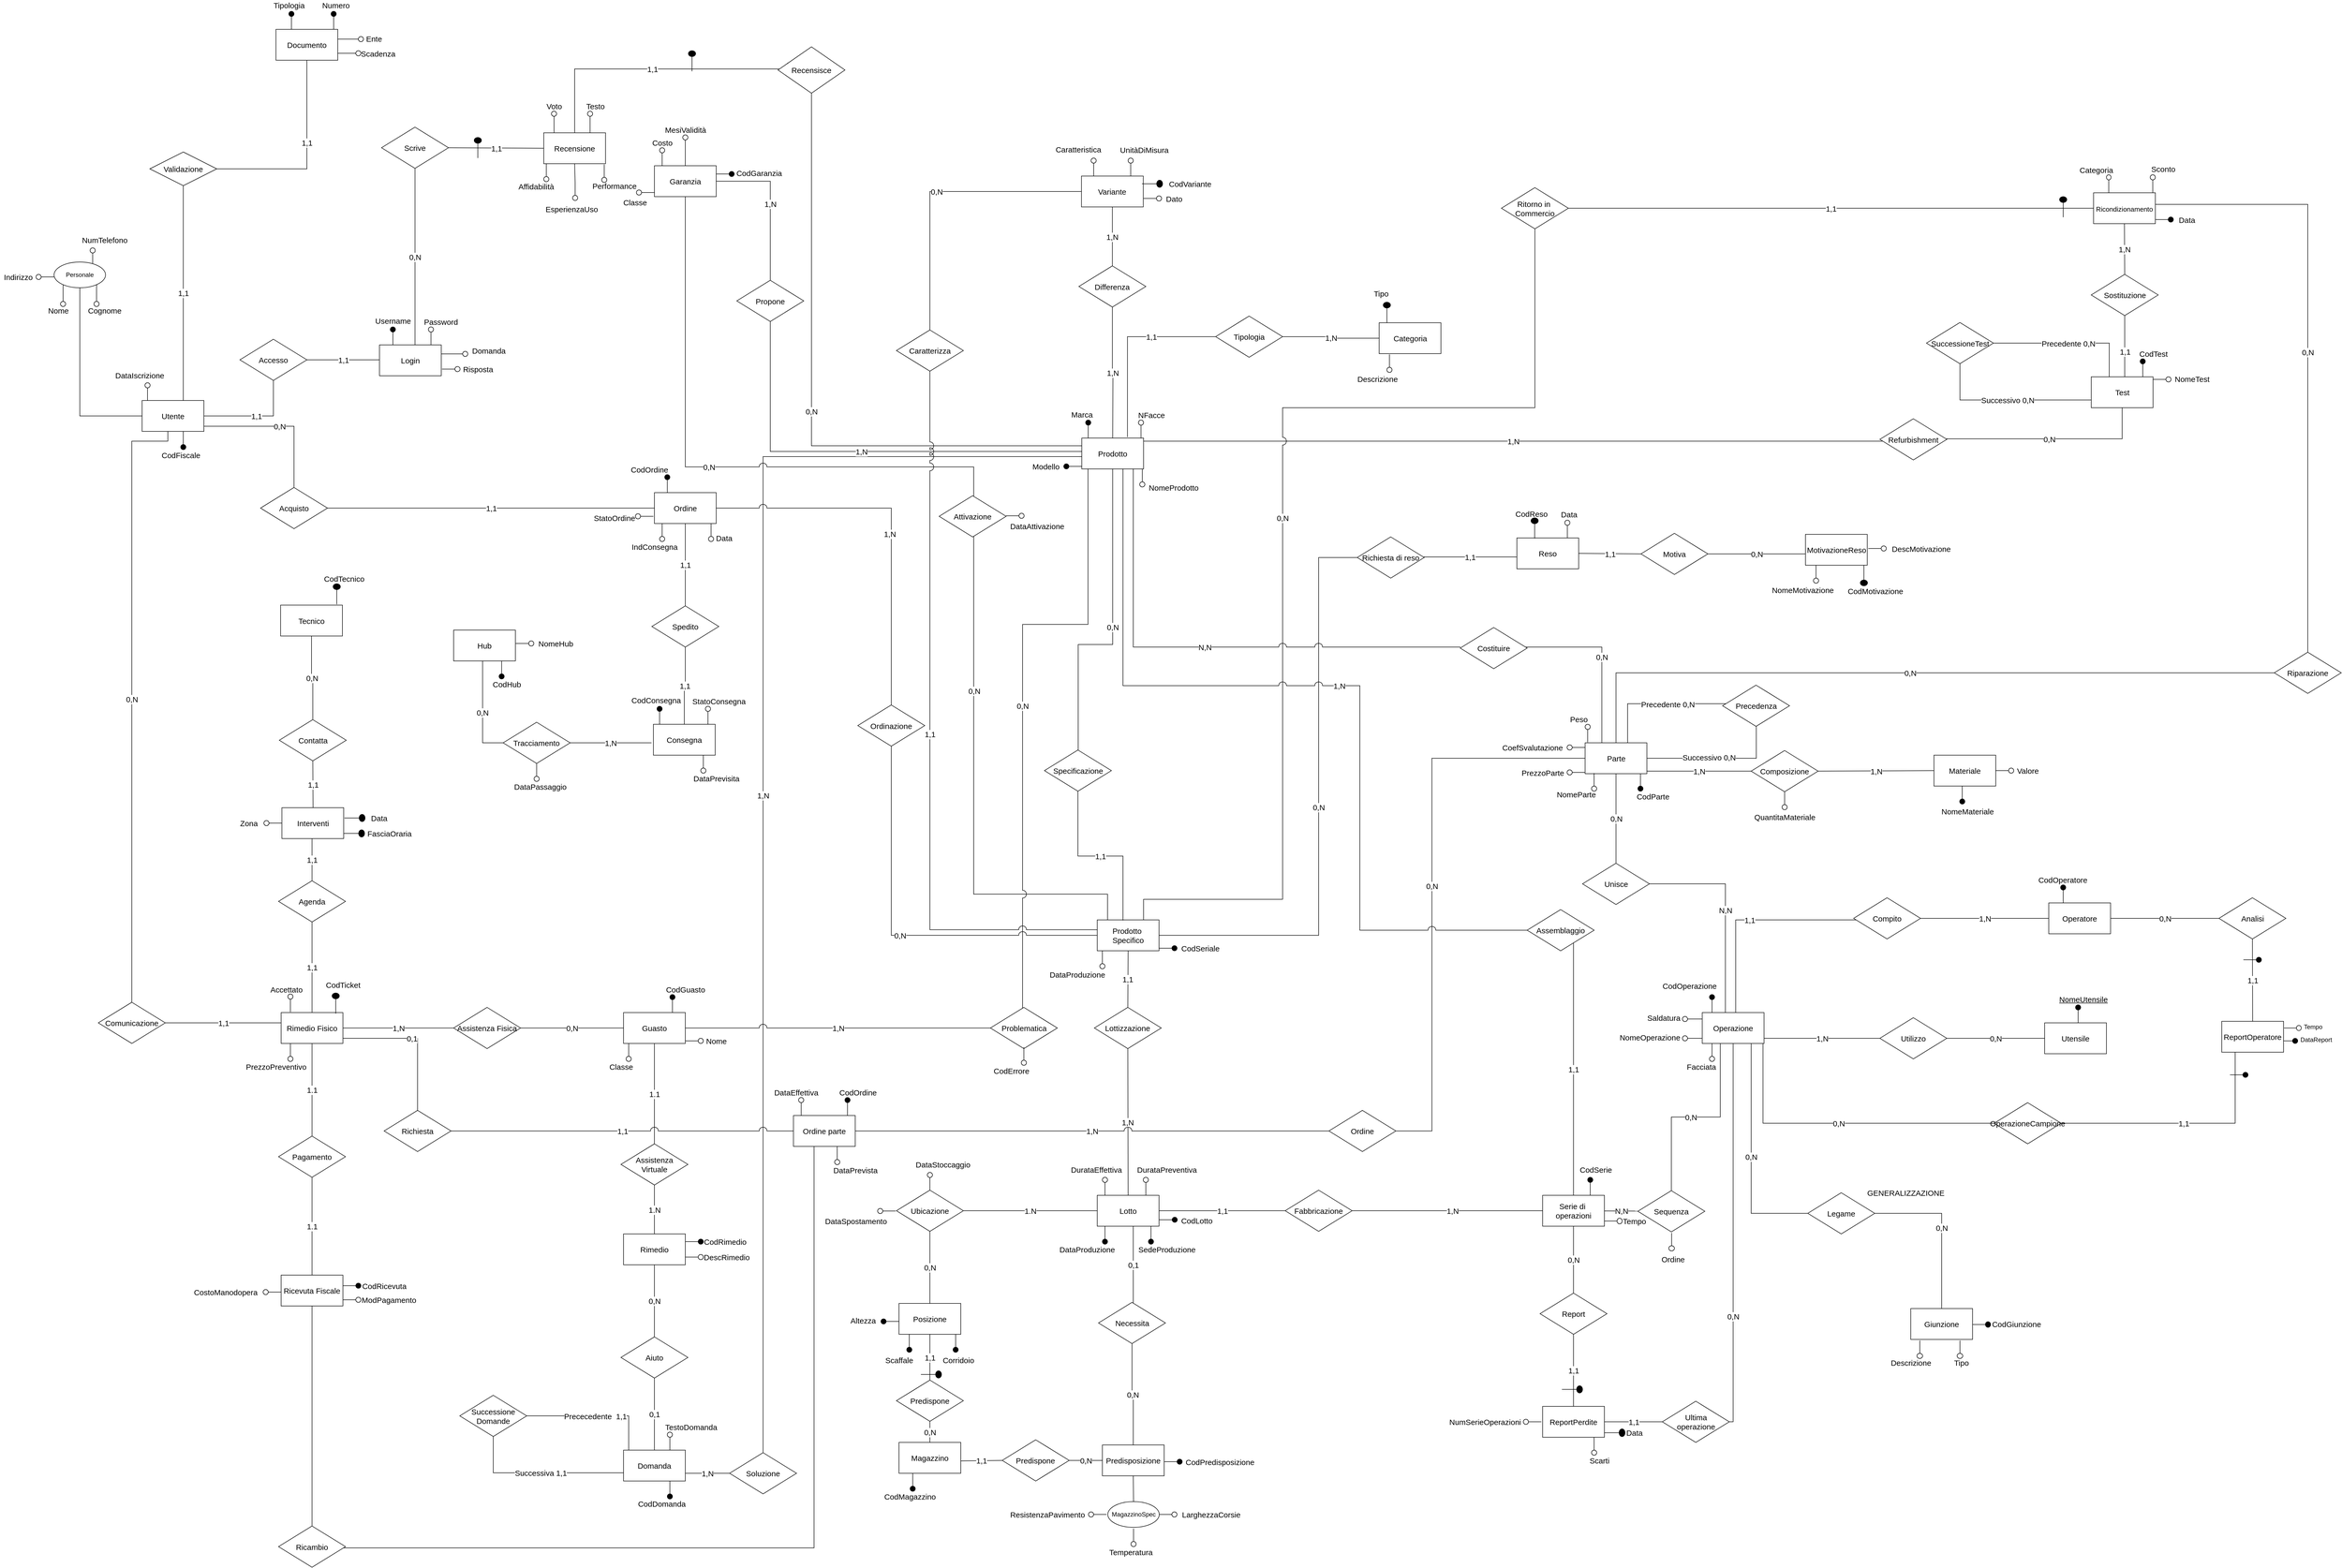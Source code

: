 <mxfile version="14.4.2" type="google"><diagram id="lzuv0unl0LmkgInk2IIE" name="Page-1"><mxGraphModel dx="4819" dy="1123" grid="0" gridSize="10" guides="1" tooltips="1" connect="0" arrows="1" fold="1" page="1" pageScale="1" pageWidth="2339" pageHeight="3300" math="0" shadow="0"><root><mxCell id="0"/><mxCell id="1" parent="0"/><mxCell id="Lm0N7FrLDrmZ4mc69LYw-23" value="" style="shape=mxgraph.pid.fittings.blind_disc;html=1;pointerEvents=1;align=center;verticalLabelPosition=bottom;verticalAlign=top;dashed=0;direction=south;" parent="1" vertex="1"><mxGeometry x="2096.5" y="2160" width="35" height="10" as="geometry"/></mxCell><mxCell id="lcj5sZ3aBZwRWzWzoTVT-52" value="0,N" style="edgeStyle=orthogonalEdgeStyle;rounded=0;comic=0;jumpStyle=arc;jumpSize=15;orthogonalLoop=1;jettySize=auto;html=1;endArrow=none;endFill=0;targetPerimeterSpacing=0;strokeWidth=1;fontSize=15;" parent="1" source="lcj5sZ3aBZwRWzWzoTVT-51" target="TpzZZk4Pr91yiZHxM1mA-60" edge="1"><mxGeometry relative="1" as="geometry"><Array as="points"><mxPoint x="-1525" y="813"/><mxPoint x="-1525" y="813"/></Array><mxPoint x="-1525" y="808" as="targetPoint"/></mxGeometry></mxCell><mxCell id="Bx3J-fj6atVdliSwmSVL-9" value="1,N" style="edgeStyle=orthogonalEdgeStyle;rounded=0;comic=0;jumpStyle=arc;jumpSize=15;orthogonalLoop=1;jettySize=auto;html=1;endArrow=none;endFill=0;targetPerimeterSpacing=0;strokeWidth=1;fontSize=15;" parent="1" source="Bx3J-fj6atVdliSwmSVL-4" edge="1"><mxGeometry relative="1" as="geometry"><mxPoint x="-230" y="1030" as="targetPoint"/><Array as="points"><mxPoint x="-849" y="1030"/></Array></mxGeometry></mxCell><mxCell id="zgzRpJXCgORdTiUTxlx4-72" value="1,1" style="edgeStyle=orthogonalEdgeStyle;rounded=0;comic=0;jumpStyle=arc;jumpSize=15;orthogonalLoop=1;jettySize=auto;html=1;endArrow=none;endFill=0;targetPerimeterSpacing=0;strokeWidth=1;fontSize=15;entryX=0.144;entryY=0.343;entryDx=0;entryDy=0;entryPerimeter=0;" parent="1" source="RVX8OdJtDrbZKb555IYP-54" target="RVX8OdJtDrbZKb555IYP-36" edge="1"><mxGeometry relative="1" as="geometry"><Array as="points"><mxPoint x="-1215" y="277"/><mxPoint x="-801" y="277"/></Array><mxPoint x="-1215.0" y="401" as="sourcePoint"/><mxPoint x="-800" y="279" as="targetPoint"/></mxGeometry></mxCell><mxCell id="fnsZQ27dgbF_ZblsdZgL-180" value="" style="shape=mxgraph.pid.fittings.blind_disc;html=1;pointerEvents=1;align=center;verticalLabelPosition=bottom;verticalAlign=top;dashed=0;direction=west;" parent="1" vertex="1"><mxGeometry x="850" y="1645" width="10" height="35" as="geometry"/></mxCell><mxCell id="Vr-nnNS68YQhABEhwmtF-62" value="" style="shape=mxgraph.pid.fittings.open_disc;html=1;pointerEvents=1;align=center;verticalLabelPosition=bottom;verticalAlign=top;dashed=0;fontSize=15;direction=west;rotation=-180;fontStyle=0" parent="1" vertex="1"><mxGeometry x="-1050" y="430" width="10" height="35" as="geometry"/></mxCell><mxCell id="76OuRoXd9VE4k85f-92p-6" value="Unisce" style="rhombus;whiteSpace=wrap;html=1;fontSize=15;fontStyle=0" parent="1" vertex="1"><mxGeometry x="742.5" y="1820" width="130" height="80" as="geometry"/></mxCell><mxCell id="fnsZQ27dgbF_ZblsdZgL-195" value="" style="shape=mxgraph.pid.fittings.blind_disc;html=1;pointerEvents=1;align=center;verticalLabelPosition=bottom;verticalAlign=top;dashed=0;direction=east;" parent="1" vertex="1"><mxGeometry x="1700" y="2095" width="10" height="35" as="geometry"/></mxCell><mxCell id="lcj5sZ3aBZwRWzWzoTVT-65" value="0,N" style="edgeStyle=orthogonalEdgeStyle;rounded=0;comic=0;jumpStyle=arc;jumpSize=15;orthogonalLoop=1;jettySize=auto;html=1;endArrow=none;endFill=0;targetPerimeterSpacing=0;strokeWidth=1;fontSize=15;" parent="1" source="RVX8OdJtDrbZKb555IYP-36" edge="1"><mxGeometry relative="1" as="geometry"><Array as="points"><mxPoint x="-755" y="288"/><mxPoint x="-755" y="1009"/></Array><mxPoint x="-705" y="288" as="sourcePoint"/><mxPoint x="-205" y="1009" as="targetPoint"/></mxGeometry></mxCell><mxCell id="fnsZQ27dgbF_ZblsdZgL-461" value="&lt;span style=&quot;color: rgba(0 , 0 , 0 , 0) ; font-family: monospace ; font-size: 0px ; background-color: rgb(248 , 249 , 250)&quot;&gt;%3CmxGraphModel%3E%3Croot%3E%3CmxCell%20id%3D%220%22%2F%3E%3CmxCell%20id%3D%221%22%20parent%3D%220%22%2F%3E%3CmxCell%20id%3D%222%22%20value%3D%22%22%20style%3D%22shape%3Dmxgraph.pid.fittings.open_disc%3Bhtml%3D1%3BpointerEvents%3D1%3Balign%3Dcenter%3BverticalLabelPosition%3Dbottom%3BverticalAlign%3Dtop%3Bdashed%3D0%3BfontSize%3D15%3Bdirection%3Dwest%3Brotation%3D-180%3BfontStyle%3D0%22%20vertex%3D%221%22%20parent%3D%221%22%3E%3CmxGeometry%20x%3D%221980%22%20y%3D%223080%22%20width%3D%2210%22%20height%3D%2235%22%20as%3D%22geometry%22%2F%3E%3C%2FmxCell%3E%3C%2Froot%3E%3C%2FmxGraphModel%3E&lt;/span&gt;" style="shape=mxgraph.pid.fittings.open_disc;html=1;pointerEvents=1;align=center;verticalLabelPosition=bottom;verticalAlign=top;dashed=0;fontSize=15;direction=west;rotation=-180;fontStyle=0" parent="1" vertex="1"><mxGeometry x="-120.0" y="959" width="10" height="35" as="geometry"/></mxCell><mxCell id="Vr-nnNS68YQhABEhwmtF-125" value="0,1" style="edgeStyle=orthogonalEdgeStyle;rounded=0;comic=0;jumpStyle=arc;jumpSize=15;orthogonalLoop=1;jettySize=auto;html=1;endArrow=none;endFill=0;targetPerimeterSpacing=0;strokeWidth=1;fontSize=15;entryX=0.933;entryY=1;entryDx=0;entryDy=0;entryPerimeter=0;" parent="1" source="Vr-nnNS68YQhABEhwmtF-106" target="RVX8OdJtDrbZKb555IYP-83" edge="1"><mxGeometry relative="1" as="geometry"><mxPoint x="-1520" y="1280" as="targetPoint"/><Array as="points"><mxPoint x="-1520" y="2160"/><mxPoint x="-1673" y="2160"/></Array></mxGeometry></mxCell><mxCell id="fnsZQ27dgbF_ZblsdZgL-233" value="" style="edgeStyle=orthogonalEdgeStyle;rounded=0;comic=0;jumpStyle=arc;jumpSize=15;orthogonalLoop=1;jettySize=auto;html=1;endArrow=none;endFill=0;targetPerimeterSpacing=0;strokeWidth=1;fontSize=15;" parent="1" source="fnsZQ27dgbF_ZblsdZgL-227" target="LDRu-YyjNOVZKzHyGMPU-10" edge="1"><mxGeometry relative="1" as="geometry"/></mxCell><mxCell id="fnsZQ27dgbF_ZblsdZgL-231" value="" style="edgeStyle=orthogonalEdgeStyle;rounded=0;comic=0;jumpStyle=arc;jumpSize=15;orthogonalLoop=1;jettySize=auto;html=1;endArrow=none;endFill=0;targetPerimeterSpacing=0;strokeWidth=1;fontSize=15;" parent="1" source="fnsZQ27dgbF_ZblsdZgL-228" target="LDRu-YyjNOVZKzHyGMPU-10" edge="1"><mxGeometry relative="1" as="geometry"/></mxCell><mxCell id="Vr-nnNS68YQhABEhwmtF-59" value="" style="shape=mxgraph.pid.fittings.open_disc;html=1;pointerEvents=1;align=center;verticalLabelPosition=bottom;verticalAlign=top;dashed=0;fontSize=15;direction=north;rotation=90;fontStyle=0" parent="1" vertex="1"><mxGeometry x="-2062" y="899" width="35" height="10" as="geometry"/></mxCell><mxCell id="Vr-nnNS68YQhABEhwmtF-36" value="" style="edgeStyle=none;rounded=0;comic=0;jumpStyle=arc;jumpSize=15;orthogonalLoop=1;jettySize=auto;html=1;endArrow=none;endFill=0;targetPerimeterSpacing=0;strokeWidth=1;fontSize=15;" parent="1" source="Vr-nnNS68YQhABEhwmtF-33" edge="1"><mxGeometry relative="1" as="geometry"><mxPoint x="-1185" y="421" as="targetPoint"/></mxGeometry></mxCell><mxCell id="Vr-nnNS68YQhABEhwmtF-33" value="" style="shape=mxgraph.pid.fittings.open_disc;html=1;pointerEvents=1;align=center;verticalLabelPosition=bottom;verticalAlign=top;dashed=0;fontSize=15;direction=west;rotation=-180;fontStyle=0" parent="1" vertex="1"><mxGeometry x="-1190" y="359" width="10" height="35" as="geometry"/></mxCell><mxCell id="Vr-nnNS68YQhABEhwmtF-31" value="" style="edgeStyle=none;rounded=0;comic=0;jumpStyle=arc;jumpSize=15;orthogonalLoop=1;jettySize=auto;html=1;endArrow=none;endFill=0;targetPerimeterSpacing=0;strokeWidth=1;fontSize=15;" parent="1" source="Vr-nnNS68YQhABEhwmtF-28" edge="1"><mxGeometry relative="1" as="geometry"><mxPoint x="-1255" y="423.5" as="targetPoint"/></mxGeometry></mxCell><mxCell id="Vr-nnNS68YQhABEhwmtF-28" value="" style="shape=mxgraph.pid.fittings.open_disc;html=1;pointerEvents=1;align=center;verticalLabelPosition=bottom;verticalAlign=top;dashed=0;fontSize=15;direction=west;rotation=-180;fontStyle=0" parent="1" vertex="1"><mxGeometry x="-1260" y="359" width="10" height="35" as="geometry"/></mxCell><mxCell id="Vr-nnNS68YQhABEhwmtF-22" value="" style="edgeStyle=none;rounded=0;comic=0;jumpStyle=arc;jumpSize=15;orthogonalLoop=1;jettySize=auto;html=1;endArrow=none;endFill=0;targetPerimeterSpacing=0;strokeWidth=1;fontSize=15;" parent="1" source="Vr-nnNS68YQhABEhwmtF-19" edge="1"><mxGeometry relative="1" as="geometry"><mxPoint x="-1675" y="219" as="targetPoint"/></mxGeometry></mxCell><mxCell id="Vr-nnNS68YQhABEhwmtF-19" value="" style="shape=mxgraph.pid.fittings.open_disc;html=1;pointerEvents=1;align=center;verticalLabelPosition=bottom;verticalAlign=top;dashed=0;fontSize=15;direction=east;rotation=90;fontStyle=0" parent="1" vertex="1"><mxGeometry x="-1647.5" y="201.5" width="10" height="35" as="geometry"/></mxCell><mxCell id="Vr-nnNS68YQhABEhwmtF-16" value="" style="shape=mxgraph.pid.fittings.blind_disc;html=1;pointerEvents=1;align=center;verticalLabelPosition=bottom;verticalAlign=top;dashed=0;direction=east;" parent="1" vertex="1"><mxGeometry x="-1688" y="165" width="10" height="35" as="geometry"/></mxCell><mxCell id="Vr-nnNS68YQhABEhwmtF-12" value="" style="edgeStyle=none;rounded=0;comic=0;jumpStyle=arc;jumpSize=15;orthogonalLoop=1;jettySize=auto;html=1;endArrow=none;endFill=0;targetPerimeterSpacing=0;strokeWidth=1;fontSize=15;" parent="1" source="76OuRoXd9VE4k85f-92p-84" edge="1"><mxGeometry relative="1" as="geometry"><mxPoint x="-1515" y="830.5" as="targetPoint"/><Array as="points"><mxPoint x="-1470" y="830.5"/><mxPoint x="-1480" y="830.5"/></Array></mxGeometry></mxCell><mxCell id="76OuRoXd9VE4k85f-92p-84" value="" style="shape=mxgraph.pid.fittings.open_disc;html=1;pointerEvents=1;align=center;verticalLabelPosition=bottom;verticalAlign=top;dashed=0;fontSize=15;direction=north;rotation=-180;fontStyle=0" parent="1" vertex="1"><mxGeometry x="-1457.5" y="825.5" width="35" height="10" as="geometry"/></mxCell><mxCell id="LDRu-YyjNOVZKzHyGMPU-31" value="0,N" style="edgeStyle=orthogonalEdgeStyle;orthogonalLoop=1;jettySize=auto;html=1;targetPerimeterSpacing=0;jumpStyle=arc;jumpSize=15;endArrow=none;endFill=0;strokeColor=#000000;rounded=0;fontSize=15;" parent="1" source="LDRu-YyjNOVZKzHyGMPU-1" target="LDRu-YyjNOVZKzHyGMPU-17" edge="1"><mxGeometry relative="1" as="geometry"><Array as="points"><mxPoint x="-170" y="1395"/><mxPoint x="-237" y="1395"/></Array><mxPoint x="-220" y="1110" as="sourcePoint"/></mxGeometry></mxCell><mxCell id="-yMYotUuVmoYMID_7iXL-44" value="" style="edgeStyle=orthogonalEdgeStyle;rounded=0;comic=0;jumpStyle=arc;jumpSize=15;orthogonalLoop=1;jettySize=auto;html=1;endArrow=none;endFill=0;targetPerimeterSpacing=0;strokeWidth=1;fontSize=15;exitX=0.739;exitY=-0.031;exitDx=0;exitDy=0;exitPerimeter=0;" parent="1" source="LDRu-YyjNOVZKzHyGMPU-1" target="-yMYotUuVmoYMID_7iXL-38" edge="1"><mxGeometry relative="1" as="geometry"><Array as="points"><mxPoint x="-141" y="797"/></Array></mxGeometry></mxCell><mxCell id="-yMYotUuVmoYMID_7iXL-45" value="1,1" style="edgeLabel;html=1;align=center;verticalAlign=middle;resizable=0;points=[];fontSize=15;" parent="-yMYotUuVmoYMID_7iXL-44" vertex="1" connectable="0"><mxGeometry x="0.319" relative="1" as="geometry"><mxPoint as="offset"/></mxGeometry></mxCell><mxCell id="a2iv5Nt3zHeM6-qXLbVq-3" value="1,N" style="edgeStyle=orthogonalEdgeStyle;rounded=0;comic=0;jumpStyle=arc;jumpSize=15;orthogonalLoop=1;jettySize=auto;html=1;endArrow=none;endFill=0;targetPerimeterSpacing=0;strokeWidth=1;fontSize=15;" parent="1" source="LDRu-YyjNOVZKzHyGMPU-1" target="RVX8OdJtDrbZKb555IYP-155" edge="1"><mxGeometry relative="1" as="geometry"><Array as="points"><mxPoint x="1150" y="1000"/><mxPoint x="1150" y="1000"/></Array></mxGeometry></mxCell><mxCell id="LDRu-YyjNOVZKzHyGMPU-1" value="Prodotto" style="rounded=0;whiteSpace=wrap;html=1;fontSize=15;fontStyle=0" parent="1" vertex="1"><mxGeometry x="-230" y="994" width="120" height="60" as="geometry"/></mxCell><mxCell id="TpzZZk4Pr91yiZHxM1mA-53" value="1,N" style="edgeStyle=orthogonalEdgeStyle;comic=0;jumpStyle=arc;jumpSize=15;orthogonalLoop=1;jettySize=auto;html=1;endArrow=none;endFill=0;targetPerimeterSpacing=0;strokeWidth=1;fontSize=15;strokeColor=#000000;rounded=0;" parent="1" source="LDRu-YyjNOVZKzHyGMPU-4" target="LDRu-YyjNOVZKzHyGMPU-5" edge="1"><mxGeometry relative="1" as="geometry"><Array as="points"><mxPoint x="910" y="1641"/><mxPoint x="910" y="1641"/></Array></mxGeometry></mxCell><mxCell id="76OuRoXd9VE4k85f-92p-16" value="0,N" style="edgeStyle=orthogonalEdgeStyle;rounded=0;comic=0;jumpStyle=none;jumpSize=15;orthogonalLoop=1;jettySize=auto;html=1;endArrow=none;endFill=0;targetPerimeterSpacing=0;strokeWidth=1;fontSize=15;" parent="1" source="LDRu-YyjNOVZKzHyGMPU-4" target="76OuRoXd9VE4k85f-92p-6" edge="1"><mxGeometry relative="1" as="geometry"/></mxCell><mxCell id="LDRu-YyjNOVZKzHyGMPU-4" value="Parte" style="rounded=0;whiteSpace=wrap;html=1;fontSize=15;fontStyle=0" parent="1" vertex="1"><mxGeometry x="747.5" y="1586" width="120" height="60" as="geometry"/></mxCell><mxCell id="LDRu-YyjNOVZKzHyGMPU-25" value="1,N" style="edgeStyle=orthogonalEdgeStyle;orthogonalLoop=1;jettySize=auto;html=1;targetPerimeterSpacing=0;jumpStyle=arc;jumpSize=15;endArrow=none;endFill=0;strokeColor=#000000;rounded=0;fontSize=15;" parent="1" source="LDRu-YyjNOVZKzHyGMPU-5" target="LDRu-YyjNOVZKzHyGMPU-19" edge="1"><mxGeometry relative="1" as="geometry"><mxPoint x="1350" y="1641" as="targetPoint"/></mxGeometry></mxCell><mxCell id="LDRu-YyjNOVZKzHyGMPU-5" value="Composizione" style="rhombus;whiteSpace=wrap;html=1;fontSize=15;fontStyle=0" parent="1" vertex="1"><mxGeometry x="1070" y="1601" width="130" height="80" as="geometry"/></mxCell><mxCell id="fnsZQ27dgbF_ZblsdZgL-136" value="0,N" style="edgeStyle=orthogonalEdgeStyle;rounded=0;comic=0;jumpStyle=arc;jumpSize=15;orthogonalLoop=1;jettySize=auto;html=1;endArrow=none;endFill=0;targetPerimeterSpacing=0;strokeWidth=1;fontSize=15;" parent="1" source="fnsZQ27dgbF_ZblsdZgL-132" target="RVX8OdJtDrbZKb555IYP-144" edge="1"><mxGeometry relative="1" as="geometry"><Array as="points"><mxPoint x="2151" y="540"/></Array></mxGeometry></mxCell><mxCell id="-fpBTRnlOij2jb6M7l7x-10" value="0,N" style="edgeStyle=orthogonalEdgeStyle;rounded=0;orthogonalLoop=1;jettySize=auto;html=1;fontSize=15;endArrow=none;endFill=0;" parent="1" source="fnsZQ27dgbF_ZblsdZgL-132" target="LDRu-YyjNOVZKzHyGMPU-4" edge="1"><mxGeometry relative="1" as="geometry"/></mxCell><mxCell id="fnsZQ27dgbF_ZblsdZgL-132" value="Riparazione" style="rhombus;whiteSpace=wrap;html=1;fontSize=15;fontStyle=0" parent="1" vertex="1"><mxGeometry x="2086" y="1410" width="130" height="80" as="geometry"/></mxCell><mxCell id="LDRu-YyjNOVZKzHyGMPU-42" value="1,N" style="edgeStyle=orthogonalEdgeStyle;orthogonalLoop=1;jettySize=auto;html=1;targetPerimeterSpacing=0;jumpStyle=arc;jumpSize=15;endArrow=none;endFill=0;strokeColor=#000000;rounded=0;strokeWidth=1;fontSize=15;" parent="1" source="LDRu-YyjNOVZKzHyGMPU-7" target="LDRu-YyjNOVZKzHyGMPU-20" edge="1"><mxGeometry relative="1" as="geometry"/></mxCell><mxCell id="VZ65U4UnBO7gqu88g4Bd-4" value="1.N" style="edgeStyle=orthogonalEdgeStyle;jumpStyle=arc;jumpSize=15;orthogonalLoop=1;jettySize=auto;html=1;endArrow=none;endFill=0;targetPerimeterSpacing=0;strokeColor=#000000;rounded=0;fontSize=15;" parent="1" source="LDRu-YyjNOVZKzHyGMPU-7" target="TpzZZk4Pr91yiZHxM1mA-71" edge="1"><mxGeometry relative="1" as="geometry"/></mxCell><mxCell id="LDRu-YyjNOVZKzHyGMPU-7" value="Lotto" style="rounded=0;whiteSpace=wrap;html=1;fontSize=15;fontStyle=0" parent="1" vertex="1"><mxGeometry x="-200" y="2465" width="120" height="60" as="geometry"/></mxCell><mxCell id="LDRu-YyjNOVZKzHyGMPU-51" value="1,N" style="edgeStyle=orthogonalEdgeStyle;orthogonalLoop=1;jettySize=auto;html=1;targetPerimeterSpacing=-19;jumpStyle=arc;jumpSize=15;endArrow=none;endFill=0;strokeColor=#000000;rounded=0;fontSize=15;" parent="1" source="LDRu-YyjNOVZKzHyGMPU-8" target="LDRu-YyjNOVZKzHyGMPU-13" edge="1"><mxGeometry relative="1" as="geometry"><Array as="points"><mxPoint x="725" y="2495"/></Array></mxGeometry></mxCell><mxCell id="LDRu-YyjNOVZKzHyGMPU-8" value="Fabbricazione" style="rhombus;whiteSpace=wrap;html=1;fontSize=15;fontStyle=0" parent="1" vertex="1"><mxGeometry x="165" y="2455" width="130" height="80" as="geometry"/></mxCell><mxCell id="fnsZQ27dgbF_ZblsdZgL-299" value="0,1" style="edgeStyle=orthogonalEdgeStyle;rounded=0;comic=0;jumpStyle=arc;jumpSize=15;orthogonalLoop=1;jettySize=auto;html=1;endArrow=none;endFill=0;targetPerimeterSpacing=0;strokeWidth=1;fontSize=15;entryX=0.583;entryY=0.997;entryDx=0;entryDy=0;entryPerimeter=0;" parent="1" source="fnsZQ27dgbF_ZblsdZgL-296" target="LDRu-YyjNOVZKzHyGMPU-7" edge="1"><mxGeometry relative="1" as="geometry"><Array as="points"><mxPoint x="-130" y="2620"/></Array></mxGeometry></mxCell><mxCell id="fnsZQ27dgbF_ZblsdZgL-296" value="Necessita" style="rhombus;whiteSpace=wrap;html=1;fontSize=15;fontStyle=0" parent="1" vertex="1"><mxGeometry x="-197.5" y="2673" width="130" height="80" as="geometry"/></mxCell><mxCell id="LDRu-YyjNOVZKzHyGMPU-9" value="1,1" style="endArrow=none;html=1;targetPerimeterSpacing=-19;jumpStyle=arc;jumpSize=15;endFill=0;strokeColor=#000000;rounded=0;fontSize=15;" parent="1" source="LDRu-YyjNOVZKzHyGMPU-8" edge="1"><mxGeometry width="50" height="50" relative="1" as="geometry"><mxPoint x="-479" y="1838" as="sourcePoint"/><mxPoint x="-80" y="2495" as="targetPoint"/></mxGeometry></mxCell><mxCell id="LDRu-YyjNOVZKzHyGMPU-52" value="&lt;font style=&quot;font-size: 15px&quot;&gt;0,N&lt;br&gt;&lt;/font&gt;" style="edgeStyle=orthogonalEdgeStyle;orthogonalLoop=1;jettySize=auto;html=1;targetPerimeterSpacing=-19;jumpStyle=arc;jumpSize=15;endArrow=none;endFill=0;strokeColor=#000000;rounded=0;" parent="1" source="LDRu-YyjNOVZKzHyGMPU-10" target="LDRu-YyjNOVZKzHyGMPU-14" edge="1"><mxGeometry relative="1" as="geometry"><Array as="points"><mxPoint x="1010" y="2313"/><mxPoint x="915" y="2313"/></Array></mxGeometry></mxCell><mxCell id="TpzZZk4Pr91yiZHxM1mA-34" value="1,N" style="edgeStyle=orthogonalEdgeStyle;comic=0;jumpStyle=arc;jumpSize=15;orthogonalLoop=1;jettySize=auto;html=1;endArrow=none;endFill=0;targetPerimeterSpacing=0;strokeWidth=1;fontSize=15;strokeColor=#000000;rounded=0;" parent="1" source="LDRu-YyjNOVZKzHyGMPU-10" target="GK-vB3WKhjNQrjH4qFFE-73" edge="1"><mxGeometry relative="1" as="geometry"><Array as="points"><mxPoint x="1270" y="2160"/><mxPoint x="1270" y="2160"/></Array></mxGeometry></mxCell><mxCell id="TpzZZk4Pr91yiZHxM1mA-50" value="0,N" style="edgeStyle=orthogonalEdgeStyle;comic=0;jumpStyle=arc;jumpSize=15;orthogonalLoop=1;jettySize=auto;html=1;endArrow=none;endFill=0;targetPerimeterSpacing=0;strokeWidth=1;fontSize=15;strokeColor=#000000;rounded=0;" parent="1" source="LDRu-YyjNOVZKzHyGMPU-10" target="GK-vB3WKhjNQrjH4qFFE-72" edge="1"><mxGeometry relative="1" as="geometry"><Array as="points"><mxPoint x="1070" y="2500"/></Array></mxGeometry></mxCell><mxCell id="76OuRoXd9VE4k85f-92p-15" value="N,N" style="edgeStyle=orthogonalEdgeStyle;rounded=0;comic=0;jumpStyle=none;jumpSize=15;orthogonalLoop=1;jettySize=auto;html=1;endArrow=none;endFill=0;targetPerimeterSpacing=0;strokeWidth=1;fontSize=15;" parent="1" source="LDRu-YyjNOVZKzHyGMPU-10" target="76OuRoXd9VE4k85f-92p-6" edge="1"><mxGeometry relative="1" as="geometry"><mxPoint x="855" y="1540" as="targetPoint"/><Array as="points"><mxPoint x="1020" y="1860"/></Array></mxGeometry></mxCell><mxCell id="LDRu-YyjNOVZKzHyGMPU-10" value="Operazione" style="rounded=0;whiteSpace=wrap;html=1;fontSize=15;fontStyle=0" parent="1" vertex="1"><mxGeometry x="975" y="2110" width="120" height="60" as="geometry"/></mxCell><mxCell id="fnsZQ27dgbF_ZblsdZgL-61" value="1,1" style="edgeStyle=orthogonalEdgeStyle;rounded=0;comic=0;jumpStyle=arc;jumpSize=15;orthogonalLoop=1;jettySize=auto;html=1;endArrow=none;endFill=0;targetPerimeterSpacing=0;strokeWidth=1;fontSize=15;" parent="1" source="LDRu-YyjNOVZKzHyGMPU-13" target="GK-vB3WKhjNQrjH4qFFE-42" edge="1"><mxGeometry relative="1" as="geometry"><Array as="points"><mxPoint x="700" y="1950"/></Array></mxGeometry></mxCell><mxCell id="LDRu-YyjNOVZKzHyGMPU-13" value="Serie di&amp;nbsp;&lt;br style=&quot;font-size: 15px;&quot;&gt;operazioni" style="rounded=0;whiteSpace=wrap;html=1;fontSize=15;fontStyle=0" parent="1" vertex="1"><mxGeometry x="665" y="2465" width="120" height="60" as="geometry"/></mxCell><mxCell id="LDRu-YyjNOVZKzHyGMPU-14" value="Sequenza" style="rhombus;whiteSpace=wrap;html=1;fontSize=15;fontStyle=0" parent="1" vertex="1"><mxGeometry x="850" y="2456" width="130" height="80" as="geometry"/></mxCell><mxCell id="LDRu-YyjNOVZKzHyGMPU-36" value="1,1" style="edgeStyle=orthogonalEdgeStyle;orthogonalLoop=1;jettySize=auto;html=1;targetPerimeterSpacing=0;jumpStyle=arc;jumpSize=15;endArrow=none;endFill=0;strokeColor=#000000;rounded=0;fontSize=15;" parent="1" source="LDRu-YyjNOVZKzHyGMPU-16" target="LDRu-YyjNOVZKzHyGMPU-20" edge="1"><mxGeometry relative="1" as="geometry"/></mxCell><mxCell id="-yMYotUuVmoYMID_7iXL-30" value="0,N" style="edgeStyle=orthogonalEdgeStyle;rounded=0;comic=0;jumpStyle=arc;jumpSize=15;orthogonalLoop=1;jettySize=auto;html=1;endArrow=none;endFill=0;targetPerimeterSpacing=0;strokeWidth=1;fontSize=15;" parent="1" source="LDRu-YyjNOVZKzHyGMPU-16" target="-yMYotUuVmoYMID_7iXL-11" edge="1"><mxGeometry relative="1" as="geometry"><Array as="points"><mxPoint x="230" y="1960"/><mxPoint x="230" y="1226"/></Array></mxGeometry></mxCell><mxCell id="LDRu-YyjNOVZKzHyGMPU-16" value="Prodotto&amp;nbsp;&lt;br style=&quot;font-size: 15px;&quot;&gt;Specifico" style="rounded=0;whiteSpace=wrap;html=1;fontSize=15;fontStyle=0" parent="1" vertex="1"><mxGeometry x="-200" y="1930" width="120" height="60" as="geometry"/></mxCell><mxCell id="76OuRoXd9VE4k85f-92p-22" value="1,1" style="edgeStyle=orthogonalEdgeStyle;rounded=0;comic=0;jumpStyle=none;jumpSize=15;orthogonalLoop=1;jettySize=auto;html=1;endArrow=none;endFill=0;targetPerimeterSpacing=0;strokeWidth=1;fontSize=15;" parent="1" source="LDRu-YyjNOVZKzHyGMPU-17" edge="1"><mxGeometry relative="1" as="geometry"><mxPoint x="-150" y="1931" as="targetPoint"/><Array as="points"><mxPoint x="-237" y="1806"/><mxPoint x="-150" y="1806"/><mxPoint x="-150" y="1931"/></Array></mxGeometry></mxCell><mxCell id="LDRu-YyjNOVZKzHyGMPU-17" value="Specificazione" style="rhombus;whiteSpace=wrap;html=1;fontSize=15;fontStyle=0" parent="1" vertex="1"><mxGeometry x="-302.5" y="1600" width="130" height="80" as="geometry"/></mxCell><mxCell id="LDRu-YyjNOVZKzHyGMPU-19" value="Materiale" style="rounded=0;whiteSpace=wrap;html=1;fontSize=15;fontStyle=0" parent="1" vertex="1"><mxGeometry x="1425" y="1610" width="120" height="60" as="geometry"/></mxCell><mxCell id="LDRu-YyjNOVZKzHyGMPU-20" value="Lottizzazione" style="rhombus;whiteSpace=wrap;html=1;fontSize=15;fontStyle=0" parent="1" vertex="1"><mxGeometry x="-205.62" y="2100" width="130" height="80" as="geometry"/></mxCell><mxCell id="TpzZZk4Pr91yiZHxM1mA-30" value="0,N" style="edgeStyle=orthogonalEdgeStyle;comic=0;jumpStyle=arc;jumpSize=15;orthogonalLoop=1;jettySize=auto;html=1;endArrow=none;endFill=0;targetPerimeterSpacing=0;strokeWidth=1;fontSize=15;strokeColor=#000000;rounded=0;" parent="1" source="GK-vB3WKhjNQrjH4qFFE-13" target="LDRu-YyjNOVZKzHyGMPU-4" edge="1"><mxGeometry relative="1" as="geometry"><Array as="points"><mxPoint x="780" y="1400"/></Array></mxGeometry></mxCell><mxCell id="GK-vB3WKhjNQrjH4qFFE-13" value="Costituire" style="rhombus;whiteSpace=wrap;html=1;fontSize=15;fontStyle=0" parent="1" vertex="1"><mxGeometry x="505" y="1362" width="130" height="80" as="geometry"/></mxCell><mxCell id="GK-vB3WKhjNQrjH4qFFE-19" value="N,N" style="endArrow=none;html=1;jumpStyle=arc;jumpSize=15;endFill=0;strokeColor=#000000;rounded=0;fontSize=15;" parent="1" source="LDRu-YyjNOVZKzHyGMPU-13" target="LDRu-YyjNOVZKzHyGMPU-14" edge="1"><mxGeometry width="50" height="50" relative="1" as="geometry"><mxPoint x="835" y="2335" as="sourcePoint"/><mxPoint x="885" y="2285" as="targetPoint"/></mxGeometry></mxCell><mxCell id="zgzRpJXCgORdTiUTxlx4-48" value="" style="edgeStyle=orthogonalEdgeStyle;rounded=0;comic=0;jumpStyle=arc;jumpSize=15;orthogonalLoop=1;jettySize=auto;html=1;endArrow=none;endFill=0;targetPerimeterSpacing=0;strokeWidth=1;fontSize=15;" parent="1" source="RVX8OdJtDrbZKb555IYP-172" target="LDRu-YyjNOVZKzHyGMPU-16" edge="1"><mxGeometry relative="1" as="geometry"><Array as="points"><mxPoint x="-440" y="1880"/><mxPoint x="-180" y="1880"/></Array></mxGeometry></mxCell><mxCell id="HYPo2fW3loAayGVdaUYt-18" value="0,N" style="edgeLabel;html=1;align=center;verticalAlign=middle;resizable=0;points=[];fontSize=15;" parent="zgzRpJXCgORdTiUTxlx4-48" vertex="1" connectable="0"><mxGeometry x="-0.403" y="1" relative="1" as="geometry"><mxPoint as="offset"/></mxGeometry></mxCell><mxCell id="RVX8OdJtDrbZKb555IYP-172" value="Attivazione" style="rhombus;whiteSpace=wrap;html=1;fontSize=15;fontStyle=0" parent="1" vertex="1"><mxGeometry x="-507" y="1106" width="130" height="80" as="geometry"/></mxCell><mxCell id="fnsZQ27dgbF_ZblsdZgL-71" value="1,1" style="edgeStyle=orthogonalEdgeStyle;rounded=0;comic=0;jumpStyle=arc;jumpSize=15;orthogonalLoop=1;jettySize=auto;html=1;endArrow=none;endFill=0;targetPerimeterSpacing=0;strokeWidth=1;fontSize=15;" parent="1" source="RVX8OdJtDrbZKb555IYP-151" edge="1"><mxGeometry relative="1" as="geometry"><mxPoint x="1795.5" y="896" as="targetPoint"/></mxGeometry></mxCell><mxCell id="RVX8OdJtDrbZKb555IYP-151" value="Sostituzione" style="rhombus;whiteSpace=wrap;html=1;fontSize=15;fontStyle=0" parent="1" vertex="1"><mxGeometry x="1730.5" y="676" width="130" height="80" as="geometry"/></mxCell><mxCell id="GK-vB3WKhjNQrjH4qFFE-59" value="1,1" style="edgeStyle=orthogonalEdgeStyle;comic=0;jumpSize=15;orthogonalLoop=1;jettySize=auto;html=1;endArrow=none;endFill=0;targetPerimeterSpacing=0;strokeWidth=1;fontSize=15;jumpStyle=arc;strokeColor=#000000;rounded=0;" parent="1" source="GK-vB3WKhjNQrjH4qFFE-40" target="LDRu-YyjNOVZKzHyGMPU-10" edge="1"><mxGeometry relative="1" as="geometry"><mxPoint x="1190" y="1990" as="targetPoint"/><Array as="points"><mxPoint x="1385" y="1930"/><mxPoint x="1040" y="1930"/></Array></mxGeometry></mxCell><mxCell id="GK-vB3WKhjNQrjH4qFFE-40" value="Compito" style="rhombus;whiteSpace=wrap;html=1;fontSize=15;fontStyle=0" parent="1" vertex="1"><mxGeometry x="1269" y="1887" width="130" height="80" as="geometry"/></mxCell><mxCell id="GK-vB3WKhjNQrjH4qFFE-55" value="1,1" style="edgeStyle=orthogonalEdgeStyle;comic=0;jumpSize=15;orthogonalLoop=1;jettySize=auto;html=1;endArrow=none;endFill=0;targetPerimeterSpacing=0;strokeWidth=1;fontSize=15;jumpStyle=arc;strokeColor=#000000;rounded=0;" parent="1" source="GK-vB3WKhjNQrjH4qFFE-41" target="GK-vB3WKhjNQrjH4qFFE-51" edge="1"><mxGeometry relative="1" as="geometry"><mxPoint x="580" y="2385" as="targetPoint"/><mxPoint x="725" y="2675" as="sourcePoint"/></mxGeometry></mxCell><mxCell id="GK-vB3WKhjNQrjH4qFFE-42" value="Assemblaggio" style="rhombus;whiteSpace=wrap;html=1;fontSize=15;fontStyle=0" parent="1" vertex="1"><mxGeometry x="635" y="1910" width="130" height="80" as="geometry"/></mxCell><mxCell id="VFqwii92XFUqAnhyHxu0-13" value="1,1" style="edgeStyle=orthogonalEdgeStyle;rounded=0;comic=0;jumpStyle=arc;jumpSize=15;orthogonalLoop=1;jettySize=auto;html=1;endArrow=none;endFill=0;targetPerimeterSpacing=0;strokeWidth=1;fontSize=15;" parent="1" source="GK-vB3WKhjNQrjH4qFFE-51" target="VFqwii92XFUqAnhyHxu0-10" edge="1"><mxGeometry relative="1" as="geometry"><Array as="points"><mxPoint x="860" y="2905"/><mxPoint x="860" y="2905"/></Array></mxGeometry></mxCell><mxCell id="GK-vB3WKhjNQrjH4qFFE-51" value="ReportPerdite" style="rounded=0;whiteSpace=wrap;html=1;fontSize=15;fontStyle=0" parent="1" vertex="1"><mxGeometry x="665" y="2875" width="120" height="60" as="geometry"/></mxCell><mxCell id="RVX8OdJtDrbZKb555IYP-79" value="1.1" style="edgeStyle=orthogonalEdgeStyle;rounded=0;comic=0;jumpStyle=arc;jumpSize=15;orthogonalLoop=1;jettySize=auto;html=1;endArrow=none;endFill=0;targetPerimeterSpacing=0;strokeWidth=1;fontSize=15;" parent="1" source="RVX8OdJtDrbZKb555IYP-38" target="TpzZZk4Pr91yiZHxM1mA-58" edge="1"><mxGeometry relative="1" as="geometry"/></mxCell><mxCell id="YDrEt6xDIHXtL4FMYis3-54" value="1.N" style="edgeStyle=orthogonalEdgeStyle;rounded=0;comic=0;jumpStyle=arc;jumpSize=15;orthogonalLoop=1;jettySize=auto;html=1;endArrow=none;endFill=0;targetPerimeterSpacing=0;strokeWidth=1;fontSize=15;" parent="1" source="RVX8OdJtDrbZKb555IYP-38" target="RVX8OdJtDrbZKb555IYP-58" edge="1"><mxGeometry relative="1" as="geometry"/></mxCell><mxCell id="RVX8OdJtDrbZKb555IYP-38" value="Assistenza&lt;br&gt;Virtuale" style="rhombus;whiteSpace=wrap;html=1;fontSize=15;fontStyle=0" parent="1" vertex="1"><mxGeometry x="-1125" y="2365" width="130" height="80" as="geometry"/></mxCell><mxCell id="RVX8OdJtDrbZKb555IYP-99" value="0,N" style="edgeStyle=orthogonalEdgeStyle;rounded=0;comic=0;jumpStyle=arc;jumpSize=15;orthogonalLoop=1;jettySize=auto;html=1;endArrow=none;endFill=0;targetPerimeterSpacing=0;strokeWidth=1;fontSize=15;" parent="1" source="RVX8OdJtDrbZKb555IYP-52" target="RVX8OdJtDrbZKb555IYP-58" edge="1"><mxGeometry relative="1" as="geometry"/></mxCell><mxCell id="RVX8OdJtDrbZKb555IYP-52" value="Aiuto" style="rhombus;whiteSpace=wrap;html=1;fontSize=15;fontStyle=0" parent="1" vertex="1"><mxGeometry x="-1125" y="2740" width="130" height="80" as="geometry"/></mxCell><mxCell id="RVX8OdJtDrbZKb555IYP-105" value="0,N" style="edgeStyle=orthogonalEdgeStyle;rounded=0;comic=0;jumpStyle=arc;jumpSize=15;orthogonalLoop=1;jettySize=auto;html=1;endArrow=none;endFill=0;targetPerimeterSpacing=0;strokeWidth=1;fontSize=15;" parent="1" source="RVX8OdJtDrbZKb555IYP-91" target="TpzZZk4Pr91yiZHxM1mA-58" edge="1"><mxGeometry relative="1" as="geometry"/></mxCell><mxCell id="RVX8OdJtDrbZKb555IYP-91" value="Assistenza Fisica" style="rhombus;whiteSpace=wrap;html=1;fontSize=15;fontStyle=0" parent="1" vertex="1"><mxGeometry x="-1450" y="2100" width="130" height="80" as="geometry"/></mxCell><mxCell id="RVX8OdJtDrbZKb555IYP-124" value="0,N" style="edgeStyle=orthogonalEdgeStyle;rounded=0;comic=0;jumpStyle=arc;jumpSize=15;orthogonalLoop=1;jettySize=auto;html=1;endArrow=none;endFill=0;targetPerimeterSpacing=0;strokeWidth=1;fontSize=15;" parent="1" source="RVX8OdJtDrbZKb555IYP-97" target="TpzZZk4Pr91yiZHxM1mA-62" edge="1"><mxGeometry relative="1" as="geometry"><Array as="points"><mxPoint x="-2075" y="1000"/><mxPoint x="-2005" y="1000"/></Array></mxGeometry></mxCell><mxCell id="fnsZQ27dgbF_ZblsdZgL-54" value="1,1" style="edgeStyle=orthogonalEdgeStyle;rounded=0;comic=0;jumpStyle=arc;jumpSize=15;orthogonalLoop=1;jettySize=auto;html=1;endArrow=none;endFill=0;targetPerimeterSpacing=0;strokeWidth=1;fontSize=15;" parent="1" source="RVX8OdJtDrbZKb555IYP-97" target="RVX8OdJtDrbZKb555IYP-83" edge="1"><mxGeometry relative="1" as="geometry"><Array as="points"><mxPoint x="-1820" y="2130"/><mxPoint x="-1820" y="2130"/></Array></mxGeometry></mxCell><mxCell id="RVX8OdJtDrbZKb555IYP-97" value="Comunicazione" style="rhombus;whiteSpace=wrap;html=1;fontSize=15;fontStyle=0" parent="1" vertex="1"><mxGeometry x="-2140" y="2090" width="130" height="80" as="geometry"/></mxCell><mxCell id="RVX8OdJtDrbZKb555IYP-114" value="Pagamento" style="rhombus;whiteSpace=wrap;html=1;fontSize=15;fontStyle=0" parent="1" vertex="1"><mxGeometry x="-1790" y="2350" width="130" height="80" as="geometry"/></mxCell><mxCell id="fnsZQ27dgbF_ZblsdZgL-213" value="0,N" style="edgeStyle=orthogonalEdgeStyle;rounded=0;comic=0;jumpStyle=arc;jumpSize=15;orthogonalLoop=1;jettySize=auto;html=1;endArrow=none;endFill=0;targetPerimeterSpacing=0;strokeWidth=1;fontSize=15;" parent="1" source="GK-vB3WKhjNQrjH4qFFE-72" target="TpzZZk4Pr91yiZHxM1mA-45" edge="1"><mxGeometry relative="1" as="geometry"/></mxCell><mxCell id="GK-vB3WKhjNQrjH4qFFE-72" value="Legame" style="rhombus;whiteSpace=wrap;html=1;fontSize=15;fontStyle=0" parent="1" vertex="1"><mxGeometry x="1180" y="2460" width="130" height="80" as="geometry"/></mxCell><mxCell id="GK-vB3WKhjNQrjH4qFFE-73" value="Utilizzo" style="rhombus;whiteSpace=wrap;html=1;fontSize=15;fontStyle=0" parent="1" vertex="1"><mxGeometry x="1320" y="2120" width="130" height="80" as="geometry"/></mxCell><mxCell id="TpzZZk4Pr91yiZHxM1mA-19" value="0,N" style="edgeStyle=orthogonalEdgeStyle;comic=0;jumpStyle=arc;jumpSize=15;orthogonalLoop=1;jettySize=auto;html=1;endArrow=none;endFill=0;targetPerimeterSpacing=0;strokeWidth=1;fontSize=15;strokeColor=#000000;rounded=0;" parent="1" source="GK-vB3WKhjNQrjH4qFFE-74" target="8woQTKTsGVliWsK-rFo7-12" edge="1"><mxGeometry relative="1" as="geometry"><Array as="points"/><mxPoint x="-368.5" y="2915" as="sourcePoint"/></mxGeometry></mxCell><mxCell id="GK-vB3WKhjNQrjH4qFFE-74" value="Predispone" style="rhombus;whiteSpace=wrap;html=1;fontSize=15;fontStyle=0" parent="1" vertex="1"><mxGeometry x="-384.51" y="2940" width="130" height="80" as="geometry"/></mxCell><mxCell id="TpzZZk4Pr91yiZHxM1mA-20" value="1,1" style="edgeStyle=orthogonalEdgeStyle;comic=0;jumpStyle=arc;jumpSize=15;orthogonalLoop=1;jettySize=auto;html=1;endArrow=none;endFill=0;targetPerimeterSpacing=0;strokeWidth=1;fontSize=15;strokeColor=#000000;rounded=0;exitX=1.005;exitY=0.6;exitDx=0;exitDy=0;exitPerimeter=0;" parent="1" source="VFqwii92XFUqAnhyHxu0-29" target="GK-vB3WKhjNQrjH4qFFE-74" edge="1"><mxGeometry relative="1" as="geometry"/></mxCell><mxCell id="VFqwii92XFUqAnhyHxu0-31" value="1,1" style="edgeStyle=orthogonalEdgeStyle;rounded=0;comic=0;jumpStyle=arc;jumpSize=15;orthogonalLoop=1;jettySize=auto;html=1;endArrow=none;endFill=0;targetPerimeterSpacing=0;strokeWidth=1;fontSize=15;" parent="1" source="8woQTKTsGVliWsK-rFo7-10" target="VFqwii92XFUqAnhyHxu0-30" edge="1"><mxGeometry relative="1" as="geometry"/></mxCell><mxCell id="8woQTKTsGVliWsK-rFo7-10" value="Posizione" style="rounded=0;whiteSpace=wrap;html=1;fontSize=15;fontStyle=0" parent="1" vertex="1"><mxGeometry x="-585" y="2675" width="120" height="60" as="geometry"/></mxCell><mxCell id="S6hwZPKyhFjwys_UegSr-5" value="0,N" style="edgeStyle=orthogonalEdgeStyle;rounded=0;comic=0;jumpStyle=arc;jumpSize=15;orthogonalLoop=1;jettySize=auto;html=1;endArrow=none;endFill=0;targetPerimeterSpacing=0;strokeWidth=1;fontSize=15;" parent="1" source="8woQTKTsGVliWsK-rFo7-12" target="fnsZQ27dgbF_ZblsdZgL-296" edge="1"><mxGeometry relative="1" as="geometry"/></mxCell><mxCell id="8woQTKTsGVliWsK-rFo7-12" value="Predisposizione" style="rounded=0;whiteSpace=wrap;html=1;fontSize=15;fontStyle=0" parent="1" vertex="1"><mxGeometry x="-190" y="2950" width="120" height="60" as="geometry"/></mxCell><mxCell id="fnsZQ27dgbF_ZblsdZgL-66" value="0,N" style="edgeStyle=orthogonalEdgeStyle;rounded=0;comic=0;jumpStyle=arc;jumpSize=15;orthogonalLoop=1;jettySize=auto;html=1;endArrow=none;endFill=0;targetPerimeterSpacing=0;strokeWidth=1;fontSize=15;" parent="1" source="TpzZZk4Pr91yiZHxM1mA-36" target="GK-vB3WKhjNQrjH4qFFE-73" edge="1"><mxGeometry relative="1" as="geometry"/></mxCell><mxCell id="TpzZZk4Pr91yiZHxM1mA-36" value="Utensile" style="rounded=0;whiteSpace=wrap;html=1;fontSize=15;fontStyle=0" parent="1" vertex="1"><mxGeometry x="1640" y="2130" width="120" height="60" as="geometry"/></mxCell><mxCell id="TpzZZk4Pr91yiZHxM1mA-45" value="Giunzione" style="rounded=0;whiteSpace=wrap;html=1;fontSize=15;fontStyle=0" parent="1" vertex="1"><mxGeometry x="1380" y="2685" width="120" height="60" as="geometry"/></mxCell><mxCell id="RVX8OdJtDrbZKb555IYP-185" value="0,N" style="edgeStyle=orthogonalEdgeStyle;rounded=0;comic=0;jumpStyle=arc;jumpSize=15;orthogonalLoop=1;jettySize=auto;html=1;endArrow=none;endFill=0;targetPerimeterSpacing=0;strokeWidth=1;fontSize=15;" parent="1" source="TpzZZk4Pr91yiZHxM1mA-55" target="RVX8OdJtDrbZKb555IYP-172" edge="1"><mxGeometry relative="1" as="geometry"><Array as="points"><mxPoint x="-1000" y="1050"/><mxPoint x="-440" y="1050"/></Array></mxGeometry></mxCell><mxCell id="TpzZZk4Pr91yiZHxM1mA-55" value="Garanzia" style="rounded=0;whiteSpace=wrap;html=1;fontSize=15;fontStyle=0" parent="1" vertex="1"><mxGeometry x="-1060" y="465" width="120" height="60" as="geometry"/></mxCell><mxCell id="RVX8OdJtDrbZKb555IYP-162" value="1,N" style="edgeStyle=orthogonalEdgeStyle;rounded=0;comic=0;jumpStyle=arc;jumpSize=15;orthogonalLoop=1;jettySize=auto;html=1;endArrow=none;endFill=0;targetPerimeterSpacing=0;strokeWidth=1;fontSize=15;" parent="1" source="RVX8OdJtDrbZKb555IYP-144" target="RVX8OdJtDrbZKb555IYP-151" edge="1"><mxGeometry relative="1" as="geometry"/></mxCell><mxCell id="RVX8OdJtDrbZKb555IYP-144" value="&lt;font style=&quot;font-size: 13px&quot;&gt;Ricondizionamento&lt;/font&gt;" style="rounded=0;whiteSpace=wrap;html=1;fontSize=15;fontStyle=0" parent="1" vertex="1"><mxGeometry x="1735" y="517.5" width="120" height="60" as="geometry"/></mxCell><mxCell id="RVX8OdJtDrbZKb555IYP-160" value="0,N" style="edgeStyle=orthogonalEdgeStyle;rounded=0;comic=0;jumpStyle=arc;jumpSize=15;orthogonalLoop=1;jettySize=auto;html=1;endArrow=none;endFill=0;targetPerimeterSpacing=0;strokeWidth=1;fontSize=15;entryX=0.967;entryY=0.488;entryDx=0;entryDy=0;entryPerimeter=0;" parent="1" source="RVX8OdJtDrbZKb555IYP-146" target="RVX8OdJtDrbZKb555IYP-155" edge="1"><mxGeometry relative="1" as="geometry"><Array as="points"><mxPoint x="1791" y="996"/></Array></mxGeometry></mxCell><mxCell id="RVX8OdJtDrbZKb555IYP-146" value="Test" style="rounded=0;whiteSpace=wrap;html=1;fontSize=15;fontStyle=0" parent="1" vertex="1"><mxGeometry x="1730.5" y="875" width="120" height="60" as="geometry"/></mxCell><mxCell id="fnsZQ27dgbF_ZblsdZgL-60" value="0,1" style="edgeStyle=orthogonalEdgeStyle;rounded=0;comic=0;jumpStyle=arc;jumpSize=15;orthogonalLoop=1;jettySize=auto;html=1;endArrow=none;endFill=0;targetPerimeterSpacing=0;strokeWidth=1;fontSize=15;" parent="1" source="RVX8OdJtDrbZKb555IYP-81" target="RVX8OdJtDrbZKb555IYP-52" edge="1"><mxGeometry relative="1" as="geometry"/></mxCell><mxCell id="RVX8OdJtDrbZKb555IYP-81" value="Domanda" style="rounded=0;whiteSpace=wrap;html=1;fontSize=15;fontStyle=0" parent="1" vertex="1"><mxGeometry x="-1120" y="2960" width="120" height="60" as="geometry"/></mxCell><mxCell id="RVX8OdJtDrbZKb555IYP-108" value="1,N" style="edgeStyle=orthogonalEdgeStyle;rounded=0;comic=0;jumpStyle=arc;jumpSize=15;orthogonalLoop=1;jettySize=auto;html=1;endArrow=none;endFill=0;targetPerimeterSpacing=0;strokeWidth=1;fontSize=15;" parent="1" source="RVX8OdJtDrbZKb555IYP-83" target="RVX8OdJtDrbZKb555IYP-91" edge="1"><mxGeometry relative="1" as="geometry"/></mxCell><mxCell id="RVX8OdJtDrbZKb555IYP-127" value="1.1" style="edgeStyle=orthogonalEdgeStyle;rounded=0;comic=0;jumpStyle=arc;jumpSize=15;orthogonalLoop=1;jettySize=auto;html=1;endArrow=none;endFill=0;targetPerimeterSpacing=0;strokeWidth=1;fontSize=15;" parent="1" source="RVX8OdJtDrbZKb555IYP-83" target="RVX8OdJtDrbZKb555IYP-114" edge="1"><mxGeometry relative="1" as="geometry"/></mxCell><mxCell id="RVX8OdJtDrbZKb555IYP-83" value="Rimedio Fisico" style="rounded=0;whiteSpace=wrap;html=1;fontSize=15;fontStyle=0" parent="1" vertex="1"><mxGeometry x="-1785" y="2110" width="120" height="60" as="geometry"/></mxCell><mxCell id="RVX8OdJtDrbZKb555IYP-128" value="1.1" style="edgeStyle=orthogonalEdgeStyle;rounded=0;comic=0;jumpStyle=arc;jumpSize=15;orthogonalLoop=1;jettySize=auto;html=1;endArrow=none;endFill=0;targetPerimeterSpacing=0;strokeWidth=1;fontSize=15;" parent="1" source="RVX8OdJtDrbZKb555IYP-87" target="RVX8OdJtDrbZKb555IYP-114" edge="1"><mxGeometry relative="1" as="geometry"/></mxCell><mxCell id="RVX8OdJtDrbZKb555IYP-87" value="Ricevuta Fiscale" style="rounded=0;whiteSpace=wrap;html=1;fontSize=15;fontStyle=0" parent="1" vertex="1"><mxGeometry x="-1785" y="2620" width="120" height="60" as="geometry"/></mxCell><mxCell id="RVX8OdJtDrbZKb555IYP-74" value="1,N" style="edgeStyle=orthogonalEdgeStyle;rounded=0;comic=0;jumpStyle=arc;jumpSize=15;orthogonalLoop=1;jettySize=auto;html=1;endArrow=none;endFill=0;targetPerimeterSpacing=0;strokeWidth=1;fontSize=15;" parent="1" source="TpzZZk4Pr91yiZHxM1mA-58" target="RVX8OdJtDrbZKb555IYP-50" edge="1"><mxGeometry relative="1" as="geometry"/></mxCell><mxCell id="RVX8OdJtDrbZKb555IYP-58" value="Rimedio" style="rounded=0;whiteSpace=wrap;html=1;fontSize=15;fontStyle=0" parent="1" vertex="1"><mxGeometry x="-1120" y="2540" width="120" height="60" as="geometry"/></mxCell><mxCell id="lcj5sZ3aBZwRWzWzoTVT-53" value="1,1" style="edgeStyle=orthogonalEdgeStyle;rounded=0;comic=0;jumpStyle=arc;jumpSize=15;orthogonalLoop=1;jettySize=auto;html=1;endArrow=none;endFill=0;targetPerimeterSpacing=0;strokeWidth=1;fontSize=15;" parent="1" source="RVX8OdJtDrbZKb555IYP-54" target="lcj5sZ3aBZwRWzWzoTVT-51" edge="1"><mxGeometry relative="1" as="geometry"/></mxCell><mxCell id="RVX8OdJtDrbZKb555IYP-54" value="Recensione" style="rounded=0;whiteSpace=wrap;html=1;fontSize=15;fontStyle=0" parent="1" vertex="1"><mxGeometry x="-1275" y="401" width="120" height="60" as="geometry"/></mxCell><mxCell id="RVX8OdJtDrbZKb555IYP-31" value="1,1" style="edgeStyle=orthogonalEdgeStyle;rounded=0;comic=0;jumpStyle=arc;jumpSize=15;orthogonalLoop=1;jettySize=auto;html=1;endArrow=none;endFill=0;targetPerimeterSpacing=0;strokeWidth=1;fontSize=15;" parent="1" source="TpzZZk4Pr91yiZHxM1mA-59" target="TpzZZk4Pr91yiZHxM1mA-65" edge="1"><mxGeometry x="-0.171" relative="1" as="geometry"><Array as="points"><mxPoint x="-1735" y="370"/><mxPoint x="-1735" y="370"/></Array><mxPoint as="offset"/></mxGeometry></mxCell><mxCell id="TpzZZk4Pr91yiZHxM1mA-59" value="Documento" style="rounded=0;whiteSpace=wrap;html=1;fontSize=15;fontStyle=0" parent="1" vertex="1"><mxGeometry x="-1795" y="200" width="120" height="60" as="geometry"/></mxCell><mxCell id="b6Qk9nVypzlfPWMAAxuV-4" value="1,1" style="edgeStyle=orthogonalEdgeStyle;rounded=0;comic=0;jumpStyle=arc;jumpSize=15;orthogonalLoop=1;jettySize=auto;html=1;endArrow=none;endFill=0;targetPerimeterSpacing=0;strokeWidth=1;fontSize=15;" parent="1" source="TpzZZk4Pr91yiZHxM1mA-60" target="TpzZZk4Pr91yiZHxM1mA-64" edge="1"><mxGeometry relative="1" as="geometry"><Array as="points"><mxPoint x="-1613" y="842"/><mxPoint x="-1613" y="842"/></Array></mxGeometry></mxCell><mxCell id="TpzZZk4Pr91yiZHxM1mA-60" value="Login" style="rounded=0;whiteSpace=wrap;html=1;fontSize=15;fontStyle=0" parent="1" vertex="1"><mxGeometry x="-1594" y="813" width="120" height="60" as="geometry"/></mxCell><mxCell id="VFqwii92XFUqAnhyHxu0-40" value="1,N" style="edgeStyle=orthogonalEdgeStyle;rounded=0;comic=0;jumpStyle=arc;jumpSize=15;orthogonalLoop=1;jettySize=auto;html=1;endArrow=none;endFill=0;targetPerimeterSpacing=0;strokeWidth=1;fontSize=15;" parent="1" target="VFqwii92XFUqAnhyHxu0-37" edge="1"><mxGeometry relative="1" as="geometry"><mxPoint x="-1065.75" y="1586" as="sourcePoint"/></mxGeometry></mxCell><mxCell id="TpzZZk4Pr91yiZHxM1mA-61" value="Consegna" style="rounded=0;whiteSpace=wrap;html=1;fontSize=15;fontStyle=0" parent="1" vertex="1"><mxGeometry x="-1062" y="1550" width="120" height="60" as="geometry"/></mxCell><mxCell id="b6Qk9nVypzlfPWMAAxuV-3" value="" style="edgeStyle=orthogonalEdgeStyle;rounded=0;comic=0;jumpStyle=arc;jumpSize=15;orthogonalLoop=1;jettySize=auto;html=1;endArrow=none;endFill=0;targetPerimeterSpacing=0;strokeWidth=1;fontSize=15;" parent="1" source="TpzZZk4Pr91yiZHxM1mA-62" target="zgzRpJXCgORdTiUTxlx4-35" edge="1"><mxGeometry relative="1" as="geometry"/></mxCell><mxCell id="TpzZZk4Pr91yiZHxM1mA-62" value="Utente" style="rounded=0;whiteSpace=wrap;html=1;fontSize=15;fontStyle=0" parent="1" vertex="1"><mxGeometry x="-2055" y="921" width="120" height="60" as="geometry"/></mxCell><mxCell id="YDrEt6xDIHXtL4FMYis3-51" value="1,1" style="edgeStyle=orthogonalEdgeStyle;rounded=0;comic=0;jumpStyle=arc;jumpSize=15;orthogonalLoop=1;jettySize=auto;html=1;endArrow=none;endFill=0;targetPerimeterSpacing=0;strokeWidth=1;fontSize=15;" parent="1" source="TpzZZk4Pr91yiZHxM1mA-64" target="TpzZZk4Pr91yiZHxM1mA-62" edge="1"><mxGeometry relative="1" as="geometry"><Array as="points"><mxPoint x="-1800" y="951"/></Array></mxGeometry></mxCell><mxCell id="TpzZZk4Pr91yiZHxM1mA-64" value="Accesso" style="rhombus;whiteSpace=wrap;html=1;fontSize=15;fontStyle=0" parent="1" vertex="1"><mxGeometry x="-1865" y="802" width="130" height="80" as="geometry"/></mxCell><mxCell id="fnsZQ27dgbF_ZblsdZgL-81" value="1,1" style="edgeStyle=orthogonalEdgeStyle;rounded=0;comic=0;jumpStyle=arc;jumpSize=15;orthogonalLoop=1;jettySize=auto;html=1;endArrow=none;endFill=0;targetPerimeterSpacing=0;strokeWidth=1;fontSize=15;" parent="1" source="TpzZZk4Pr91yiZHxM1mA-65" target="TpzZZk4Pr91yiZHxM1mA-62" edge="1"><mxGeometry relative="1" as="geometry"><mxPoint x="-1995" y="892" as="targetPoint"/><Array as="points"><mxPoint x="-1975" y="590"/><mxPoint x="-1975" y="590"/></Array></mxGeometry></mxCell><mxCell id="TpzZZk4Pr91yiZHxM1mA-65" value="Validazione" style="rhombus;whiteSpace=wrap;html=1;fontSize=15;fontStyle=0" parent="1" vertex="1"><mxGeometry x="-2040" y="438.25" width="130" height="65.5" as="geometry"/></mxCell><mxCell id="fnsZQ27dgbF_ZblsdZgL-56" value="0,N" style="edgeStyle=orthogonalEdgeStyle;rounded=0;comic=0;jumpStyle=arc;jumpSize=15;orthogonalLoop=1;jettySize=auto;html=1;endArrow=none;endFill=0;targetPerimeterSpacing=0;strokeWidth=1;fontSize=15;" parent="1" source="TpzZZk4Pr91yiZHxM1mA-67" target="TpzZZk4Pr91yiZHxM1mA-62" edge="1"><mxGeometry relative="1" as="geometry"><Array as="points"><mxPoint x="-1760" y="971"/></Array></mxGeometry></mxCell><mxCell id="fnsZQ27dgbF_ZblsdZgL-86" value="1,1" style="edgeStyle=orthogonalEdgeStyle;rounded=0;comic=0;jumpStyle=arc;jumpSize=15;orthogonalLoop=1;jettySize=auto;html=1;endArrow=none;endFill=0;targetPerimeterSpacing=0;strokeWidth=1;fontSize=15;" parent="1" source="TpzZZk4Pr91yiZHxM1mA-67" target="TpzZZk4Pr91yiZHxM1mA-63" edge="1"><mxGeometry relative="1" as="geometry"/></mxCell><mxCell id="TpzZZk4Pr91yiZHxM1mA-67" value="Acquisto" style="rhombus;whiteSpace=wrap;html=1;fontSize=15;fontStyle=0" parent="1" vertex="1"><mxGeometry x="-1825" y="1090" width="130" height="80" as="geometry"/></mxCell><mxCell id="fnsZQ27dgbF_ZblsdZgL-88" value="1,1" style="edgeStyle=orthogonalEdgeStyle;rounded=0;comic=0;jumpStyle=arc;jumpSize=15;orthogonalLoop=1;jettySize=auto;html=1;endArrow=none;endFill=0;targetPerimeterSpacing=0;strokeWidth=1;fontSize=15;" parent="1" source="RVX8OdJtDrbZKb555IYP-7" target="TpzZZk4Pr91yiZHxM1mA-63" edge="1"><mxGeometry relative="1" as="geometry"/></mxCell><mxCell id="zgzRpJXCgORdTiUTxlx4-75" value="1,1" style="edgeStyle=orthogonalEdgeStyle;rounded=0;comic=0;jumpStyle=arc;jumpSize=15;orthogonalLoop=1;jettySize=auto;html=1;endArrow=none;endFill=0;targetPerimeterSpacing=0;strokeWidth=1;fontSize=15;" parent="1" source="RVX8OdJtDrbZKb555IYP-7" target="TpzZZk4Pr91yiZHxM1mA-61" edge="1"><mxGeometry relative="1" as="geometry"/></mxCell><mxCell id="RVX8OdJtDrbZKb555IYP-7" value="Spedito" style="rhombus;whiteSpace=wrap;html=1;fontSize=15;fontStyle=0" parent="1" vertex="1"><mxGeometry x="-1065" y="1320" width="130" height="80" as="geometry"/></mxCell><mxCell id="VZ65U4UnBO7gqu88g4Bd-5" value="0,N" style="edgeStyle=orthogonalEdgeStyle;jumpStyle=arc;jumpSize=15;orthogonalLoop=1;jettySize=auto;html=1;endArrow=none;endFill=0;targetPerimeterSpacing=0;strokeColor=#000000;rounded=0;fontSize=15;" parent="1" source="TpzZZk4Pr91yiZHxM1mA-71" target="8woQTKTsGVliWsK-rFo7-10" edge="1"><mxGeometry relative="1" as="geometry"/></mxCell><mxCell id="TpzZZk4Pr91yiZHxM1mA-71" value="Ubicazione" style="rhombus;whiteSpace=wrap;html=1;fontSize=15;fontStyle=0" parent="1" vertex="1"><mxGeometry x="-590" y="2455" width="130" height="80" as="geometry"/></mxCell><mxCell id="zgzRpJXCgORdTiUTxlx4-57" value="" style="edgeStyle=orthogonalEdgeStyle;rounded=0;comic=0;jumpStyle=arc;jumpSize=15;orthogonalLoop=1;jettySize=auto;html=1;endArrow=none;endFill=0;targetPerimeterSpacing=0;strokeWidth=1;fontSize=15;" parent="1" source="zgzRpJXCgORdTiUTxlx4-55" target="Vr-nnNS68YQhABEhwmtF-114" edge="1"><mxGeometry relative="1" as="geometry"><Array as="points"><mxPoint x="-1725" y="3150"/><mxPoint x="-750" y="3150"/></Array></mxGeometry></mxCell><mxCell id="zgzRpJXCgORdTiUTxlx4-58" value="" style="edgeStyle=orthogonalEdgeStyle;rounded=0;comic=0;jumpStyle=arc;jumpSize=15;orthogonalLoop=1;jettySize=auto;html=1;endArrow=none;endFill=0;targetPerimeterSpacing=0;strokeWidth=1;fontSize=15;" parent="1" source="zgzRpJXCgORdTiUTxlx4-55" target="RVX8OdJtDrbZKb555IYP-87" edge="1"><mxGeometry relative="1" as="geometry"/></mxCell><mxCell id="zgzRpJXCgORdTiUTxlx4-55" value="Ricambio" style="rhombus;whiteSpace=wrap;html=1;fontSize=15;fontStyle=0" parent="1" vertex="1"><mxGeometry x="-1790" y="3107.5" width="130" height="80" as="geometry"/></mxCell><mxCell id="-8Rw6BFzS9gdQHOhXVO8-3" value="0,N" style="edgeStyle=orthogonalEdgeStyle;rounded=0;comic=0;jumpStyle=arc;jumpSize=15;orthogonalLoop=1;jettySize=auto;html=1;endArrow=none;endFill=0;targetPerimeterSpacing=0;strokeWidth=1;fontSize=15;" parent="1" source="RVX8OdJtDrbZKb555IYP-50" target="LDRu-YyjNOVZKzHyGMPU-1" edge="1"><mxGeometry relative="1" as="geometry"><Array as="points"><mxPoint x="-345" y="1356"/><mxPoint x="-218" y="1356"/></Array></mxGeometry></mxCell><mxCell id="RVX8OdJtDrbZKb555IYP-50" value="Problematica" style="rhombus;whiteSpace=wrap;html=1;fontSize=15;fontStyle=0" parent="1" vertex="1"><mxGeometry x="-407.5" y="2100" width="130" height="80" as="geometry"/></mxCell><mxCell id="fnsZQ27dgbF_ZblsdZgL-69" value="0,N" style="edgeStyle=orthogonalEdgeStyle;rounded=0;comic=0;jumpStyle=arc;jumpSize=15;orthogonalLoop=1;jettySize=auto;html=1;endArrow=none;endFill=0;targetPerimeterSpacing=0;strokeWidth=1;fontSize=15;" parent="1" source="GK-vB3WKhjNQrjH4qFFE-41" target="LDRu-YyjNOVZKzHyGMPU-13" edge="1"><mxGeometry relative="1" as="geometry"/></mxCell><mxCell id="GK-vB3WKhjNQrjH4qFFE-41" value="Report" style="rhombus;whiteSpace=wrap;html=1;fontSize=15;fontStyle=0" parent="1" vertex="1"><mxGeometry x="660" y="2655" width="130" height="80" as="geometry"/></mxCell><mxCell id="TpzZZk4Pr91yiZHxM1mA-63" value="Ordine" style="rounded=0;whiteSpace=wrap;html=1;fontSize=15;fontStyle=0" parent="1" vertex="1"><mxGeometry x="-1060" y="1100" width="120" height="60" as="geometry"/></mxCell><mxCell id="fnsZQ27dgbF_ZblsdZgL-93" value="" style="shape=mxgraph.pid.fittings.open_disc;html=1;pointerEvents=1;align=center;verticalLabelPosition=bottom;verticalAlign=top;dashed=0;fontSize=15;direction=west;rotation=-180;fontStyle=0" parent="1" vertex="1"><mxGeometry x="1760" y="482.5" width="9" height="35" as="geometry"/></mxCell><mxCell id="fnsZQ27dgbF_ZblsdZgL-96" value="" style="shape=mxgraph.pid.fittings.open_disc;html=1;pointerEvents=1;align=center;verticalLabelPosition=bottom;verticalAlign=top;dashed=0;fontSize=15;direction=north;rotation=-180;fontStyle=0" parent="1" vertex="1"><mxGeometry x="1545" y="1635" width="35" height="10" as="geometry"/></mxCell><mxCell id="76OuRoXd9VE4k85f-92p-70" value="" style="shape=mxgraph.pid.fittings.blind_disc;html=1;pointerEvents=1;align=center;verticalLabelPosition=bottom;verticalAlign=top;dashed=0;direction=south;" parent="1" vertex="1"><mxGeometry x="-1665" y="2635.63" width="35" height="10" as="geometry"/></mxCell><mxCell id="76OuRoXd9VE4k85f-92p-83" value="" style="shape=mxgraph.pid.fittings.blind_disc;html=1;pointerEvents=1;align=center;verticalLabelPosition=bottom;verticalAlign=top;dashed=0;direction=east;" parent="1" vertex="1"><mxGeometry x="-1573" y="778" width="10" height="35" as="geometry"/></mxCell><mxCell id="76OuRoXd9VE4k85f-92p-62" value="" style="shape=mxgraph.pid.fittings.open_disc;html=1;pointerEvents=1;align=center;verticalLabelPosition=bottom;verticalAlign=top;dashed=0;fontSize=15;direction=west;rotation=-180;fontStyle=0" parent="1" vertex="1"><mxGeometry x="747.5" y="1550" width="10" height="35" as="geometry"/></mxCell><mxCell id="76OuRoXd9VE4k85f-92p-85" value="" style="shape=mxgraph.pid.fittings.blind_disc;html=1;pointerEvents=1;align=center;verticalLabelPosition=bottom;verticalAlign=top;dashed=0;direction=east;" parent="1" vertex="1"><mxGeometry x="-1770" y="165" width="10" height="35" as="geometry"/></mxCell><mxCell id="76OuRoXd9VE4k85f-92p-92" value="" style="shape=mxgraph.pid.fittings.open_disc;html=1;pointerEvents=1;align=center;verticalLabelPosition=bottom;verticalAlign=top;dashed=0;fontSize=15;direction=west;rotation=-90;strokeWidth=1;perimeterSpacing=0;fontStyle=0" parent="1" vertex="1"><mxGeometry x="-1460" y="842.5" width="10" height="35" as="geometry"/></mxCell><mxCell id="76OuRoXd9VE4k85f-92p-89" value="" style="shape=mxgraph.pid.fittings.open_disc;html=1;pointerEvents=1;align=center;verticalLabelPosition=bottom;verticalAlign=top;dashed=0;fontSize=15;direction=west;rotation=-180;fontStyle=0" parent="1" vertex="1"><mxGeometry x="-1499" y="778" width="10" height="35" as="geometry"/></mxCell><mxCell id="76OuRoXd9VE4k85f-92p-90" value="Username" style="text;html=1;align=center;verticalAlign=middle;resizable=0;points=[];autosize=1;fontSize=15;fontStyle=0" parent="1" vertex="1"><mxGeometry x="-1608" y="756" width="80" height="20" as="geometry"/></mxCell><mxCell id="76OuRoXd9VE4k85f-92p-91" value="Password" style="text;html=1;align=center;verticalAlign=middle;resizable=0;points=[];autosize=1;fontSize=15;fontStyle=0" parent="1" vertex="1"><mxGeometry x="-1515" y="758" width="80" height="20" as="geometry"/></mxCell><mxCell id="fnsZQ27dgbF_ZblsdZgL-118" value="" style="shape=mxgraph.pid.fittings.open_disc;html=1;pointerEvents=1;align=center;verticalLabelPosition=bottom;verticalAlign=top;dashed=0;fontSize=15;direction=west;rotation=-180;fontStyle=0" parent="1" vertex="1"><mxGeometry x="1845" y="482.5" width="10" height="35" as="geometry"/></mxCell><mxCell id="Vr-nnNS68YQhABEhwmtF-6" value="Domanda" style="text;html=1;align=center;verticalAlign=middle;resizable=0;points=[];autosize=1;fontSize=15;fontStyle=0" parent="1" vertex="1"><mxGeometry x="-1422.5" y="814" width="80" height="20" as="geometry"/></mxCell><mxCell id="fnsZQ27dgbF_ZblsdZgL-142" value="Sconto" style="text;html=1;align=center;verticalAlign=middle;resizable=0;points=[];autosize=1;fontSize=15;fontStyle=0" parent="1" vertex="1"><mxGeometry x="1840" y="461" width="60" height="20" as="geometry"/></mxCell><mxCell id="Vr-nnNS68YQhABEhwmtF-13" value="Risposta" style="text;html=1;align=center;verticalAlign=middle;resizable=0;points=[];autosize=1;fontSize=15;fontStyle=0" parent="1" vertex="1"><mxGeometry x="-1438" y="850" width="70" height="20" as="geometry"/></mxCell><mxCell id="Vr-nnNS68YQhABEhwmtF-15" value="Tipologia" style="text;html=1;align=center;verticalAlign=middle;resizable=0;points=[];autosize=1;fontSize=15;fontStyle=0" parent="1" vertex="1"><mxGeometry x="-1810" y="143" width="80" height="20" as="geometry"/></mxCell><mxCell id="fnsZQ27dgbF_ZblsdZgL-147" value="" style="shape=mxgraph.pid.fittings.open_disc;html=1;pointerEvents=1;align=center;verticalLabelPosition=bottom;verticalAlign=top;dashed=0;fontSize=15;direction=north;rotation=-180;fontStyle=0" parent="1" vertex="1"><mxGeometry x="1850.5" y="875" width="35" height="10" as="geometry"/></mxCell><mxCell id="fnsZQ27dgbF_ZblsdZgL-148" value="" style="shape=mxgraph.pid.fittings.blind_disc;html=1;pointerEvents=1;align=center;verticalLabelPosition=bottom;verticalAlign=top;dashed=0;direction=east;" parent="1" vertex="1"><mxGeometry x="1825.5" y="840" width="10" height="35" as="geometry"/></mxCell><mxCell id="Vr-nnNS68YQhABEhwmtF-18" value="Numero" style="text;html=1;align=center;verticalAlign=middle;resizable=0;points=[];autosize=1;fontSize=15;fontStyle=0" parent="1" vertex="1"><mxGeometry x="-1714" y="143" width="70" height="20" as="geometry"/></mxCell><mxCell id="fnsZQ27dgbF_ZblsdZgL-149" value="Categoria" style="text;html=1;align=center;verticalAlign=middle;resizable=0;points=[];autosize=1;fontSize=15;fontStyle=0" parent="1" vertex="1"><mxGeometry x="1700" y="462.5" width="80" height="20" as="geometry"/></mxCell><mxCell id="fnsZQ27dgbF_ZblsdZgL-150" value="&lt;span&gt;CodTest&lt;/span&gt;" style="text;html=1;align=center;verticalAlign=middle;resizable=0;points=[];autosize=1;fontSize=15;fontStyle=0" parent="1" vertex="1"><mxGeometry x="1815.5" y="820" width="70" height="20" as="geometry"/></mxCell><mxCell id="fnsZQ27dgbF_ZblsdZgL-151" value="NomeTest" style="text;html=1;align=center;verticalAlign=middle;resizable=0;points=[];autosize=1;fontSize=15;fontStyle=0" parent="1" vertex="1"><mxGeometry x="1885.5" y="869" width="80" height="20" as="geometry"/></mxCell><mxCell id="Vr-nnNS68YQhABEhwmtF-23" value="Ente" style="text;html=1;align=center;verticalAlign=middle;resizable=0;points=[];autosize=1;fontSize=15;fontStyle=0" parent="1" vertex="1"><mxGeometry x="-1630" y="207.5" width="50" height="20" as="geometry"/></mxCell><mxCell id="Vr-nnNS68YQhABEhwmtF-26" value="" style="edgeStyle=none;rounded=0;comic=0;jumpStyle=arc;jumpSize=15;orthogonalLoop=1;jettySize=auto;html=1;endArrow=none;endFill=0;targetPerimeterSpacing=0;strokeWidth=1;fontSize=15;" parent="1" source="Vr-nnNS68YQhABEhwmtF-24" edge="1"><mxGeometry relative="1" as="geometry"><mxPoint x="-1675" y="246.5" as="targetPoint"/></mxGeometry></mxCell><mxCell id="Vr-nnNS68YQhABEhwmtF-24" value="" style="shape=mxgraph.pid.fittings.open_disc;html=1;pointerEvents=1;align=center;verticalLabelPosition=bottom;verticalAlign=top;dashed=0;fontSize=15;direction=north;rotation=-180;fontStyle=0" parent="1" vertex="1"><mxGeometry x="-1665" y="241.5" width="35" height="10" as="geometry"/></mxCell><mxCell id="Vr-nnNS68YQhABEhwmtF-27" value="Scadenza" style="text;html=1;align=center;verticalAlign=middle;resizable=0;points=[];autosize=1;fontSize=15;fontStyle=0" parent="1" vertex="1"><mxGeometry x="-1637.5" y="236.5" width="80" height="20" as="geometry"/></mxCell><mxCell id="Vr-nnNS68YQhABEhwmtF-32" value="Voto" style="text;html=1;align=center;verticalAlign=middle;resizable=0;points=[];autosize=1;fontSize=15;fontStyle=0" parent="1" vertex="1"><mxGeometry x="-1280" y="339" width="50" height="20" as="geometry"/></mxCell><mxCell id="Vr-nnNS68YQhABEhwmtF-37" value="Testo" style="text;html=1;align=center;verticalAlign=middle;resizable=0;points=[];autosize=1;fontSize=15;fontStyle=0" parent="1" vertex="1"><mxGeometry x="-1200" y="339" width="50" height="20" as="geometry"/></mxCell><mxCell id="fnsZQ27dgbF_ZblsdZgL-172" value="Peso" style="text;html=1;align=center;verticalAlign=middle;resizable=0;points=[];autosize=1;fontSize=15;fontStyle=0" parent="1" vertex="1"><mxGeometry x="710" y="1530" width="50" height="20" as="geometry"/></mxCell><mxCell id="fnsZQ27dgbF_ZblsdZgL-177" value="" style="shape=mxgraph.pid.fittings.open_disc;html=1;pointerEvents=1;align=center;verticalLabelPosition=bottom;verticalAlign=top;dashed=0;fontSize=15;direction=west;rotation=90;fontStyle=0" parent="1" vertex="1"><mxGeometry x="725" y="1577.5" width="10" height="35" as="geometry"/></mxCell><mxCell id="fnsZQ27dgbF_ZblsdZgL-178" value="CoefSvalutazione" style="text;html=1;align=center;verticalAlign=middle;resizable=0;points=[];autosize=1;fontSize=15;fontStyle=0" parent="1" vertex="1"><mxGeometry x="580" y="1585" width="130" height="20" as="geometry"/></mxCell><mxCell id="fnsZQ27dgbF_ZblsdZgL-187" value="" style="shape=mxgraph.pid.fittings.blind_disc;html=1;pointerEvents=1;align=center;verticalLabelPosition=bottom;verticalAlign=top;dashed=0;direction=west;" parent="1" vertex="1"><mxGeometry x="1475" y="1670" width="10" height="35" as="geometry"/></mxCell><mxCell id="fnsZQ27dgbF_ZblsdZgL-181" value="" style="shape=mxgraph.pid.fittings.open_disc;html=1;pointerEvents=1;align=center;verticalLabelPosition=bottom;verticalAlign=top;dashed=0;fontSize=15;direction=west;rotation=90;fontStyle=0" parent="1" vertex="1"><mxGeometry x="725" y="1626" width="10" height="35" as="geometry"/></mxCell><mxCell id="fnsZQ27dgbF_ZblsdZgL-179" value="" style="shape=mxgraph.pid.fittings.open_disc;html=1;pointerEvents=1;align=center;verticalLabelPosition=bottom;verticalAlign=top;dashed=0;fontSize=15;direction=west;rotation=0;fontStyle=0" parent="1" vertex="1"><mxGeometry x="760" y="1645" width="10" height="35" as="geometry"/></mxCell><mxCell id="fnsZQ27dgbF_ZblsdZgL-183" value="PrezzoParte" style="text;html=1;align=center;verticalAlign=middle;resizable=0;points=[];autosize=1;fontSize=15;fontStyle=0" parent="1" vertex="1"><mxGeometry x="615" y="1633.5" width="100" height="20" as="geometry"/></mxCell><mxCell id="fnsZQ27dgbF_ZblsdZgL-186" value="NomeParte" style="text;html=1;align=center;verticalAlign=middle;resizable=0;points=[];autosize=1;fontSize=15;fontStyle=0" parent="1" vertex="1"><mxGeometry x="685" y="1676" width="90" height="20" as="geometry"/></mxCell><mxCell id="fnsZQ27dgbF_ZblsdZgL-189" value="&lt;span&gt;CodParte&lt;/span&gt;" style="text;html=1;align=center;verticalAlign=middle;resizable=0;points=[];autosize=1;fontSize=15;fontStyle=0" parent="1" vertex="1"><mxGeometry x="839" y="1680" width="80" height="20" as="geometry"/></mxCell><mxCell id="fnsZQ27dgbF_ZblsdZgL-190" value="" style="shape=mxgraph.pid.fittings.open_disc;html=1;pointerEvents=1;align=center;verticalLabelPosition=bottom;verticalAlign=top;dashed=0;fontSize=15;direction=west;rotation=0;fontStyle=0" parent="1" vertex="1"><mxGeometry x="1130" y="1681" width="10" height="35" as="geometry"/></mxCell><mxCell id="fnsZQ27dgbF_ZblsdZgL-196" value="&lt;span&gt;NomeMateriale&lt;/span&gt;" style="text;html=1;align=center;verticalAlign=middle;resizable=0;points=[];autosize=1;fontSize=15;fontStyle=0" parent="1" vertex="1"><mxGeometry x="1430" y="1709" width="120" height="20" as="geometry"/></mxCell><mxCell id="fnsZQ27dgbF_ZblsdZgL-197" value="Valore" style="text;html=1;align=center;verticalAlign=middle;resizable=0;points=[];autosize=1;fontSize=15;fontStyle=0" parent="1" vertex="1"><mxGeometry x="1577" y="1630" width="60" height="20" as="geometry"/></mxCell><mxCell id="Vr-nnNS68YQhABEhwmtF-64" value="" style="edgeStyle=none;rounded=0;comic=0;jumpStyle=arc;jumpSize=15;orthogonalLoop=1;jettySize=auto;html=1;endArrow=none;endFill=0;targetPerimeterSpacing=0;strokeWidth=1;fontSize=15;" parent="1" source="Vr-nnNS68YQhABEhwmtF-63" target="TpzZZk4Pr91yiZHxM1mA-55" edge="1"><mxGeometry relative="1" as="geometry"/></mxCell><mxCell id="Vr-nnNS68YQhABEhwmtF-63" value="" style="shape=mxgraph.pid.fittings.open_disc;html=1;pointerEvents=1;align=center;verticalLabelPosition=bottom;verticalAlign=top;dashed=0;fontSize=15;direction=west;rotation=-180;fontStyle=0" parent="1" vertex="1"><mxGeometry x="-1005" y="405" width="10" height="35" as="geometry"/></mxCell><mxCell id="Vr-nnNS68YQhABEhwmtF-65" value="Costo" style="text;html=1;align=center;verticalAlign=middle;resizable=0;points=[];autosize=1;fontSize=15;fontStyle=0" parent="1" vertex="1"><mxGeometry x="-1070" y="410" width="50" height="20" as="geometry"/></mxCell><mxCell id="Vr-nnNS68YQhABEhwmtF-66" value="MesiValidità" style="text;html=1;align=center;verticalAlign=middle;resizable=0;points=[];autosize=1;fontSize=15;fontStyle=0" parent="1" vertex="1"><mxGeometry x="-1050" y="385" width="100" height="20" as="geometry"/></mxCell><mxCell id="fnsZQ27dgbF_ZblsdZgL-201" value="QuantitaMateriale" style="text;html=1;align=center;verticalAlign=middle;resizable=0;points=[];autosize=1;fontSize=15;fontStyle=0" parent="1" vertex="1"><mxGeometry x="1070" y="1720" width="130" height="20" as="geometry"/></mxCell><mxCell id="Vr-nnNS68YQhABEhwmtF-70" value="" style="shape=mxgraph.pid.fittings.blind_disc;html=1;pointerEvents=1;align=center;verticalLabelPosition=bottom;verticalAlign=top;dashed=0;direction=south;" parent="1" vertex="1"><mxGeometry x="-940" y="476" width="35" height="10" as="geometry"/></mxCell><mxCell id="Vr-nnNS68YQhABEhwmtF-71" value="&lt;span&gt;CodGaranzia&lt;/span&gt;" style="text;html=1;align=center;verticalAlign=middle;resizable=0;points=[];autosize=1;fontSize=15;fontStyle=0" parent="1" vertex="1"><mxGeometry x="-907.5" y="469" width="100" height="20" as="geometry"/></mxCell><mxCell id="YDrEt6xDIHXtL4FMYis3-31" value="0,N" style="edgeStyle=orthogonalEdgeStyle;rounded=0;comic=0;jumpStyle=arc;jumpSize=15;orthogonalLoop=1;jettySize=auto;html=1;endArrow=none;endFill=0;targetPerimeterSpacing=0;strokeWidth=1;fontSize=15;" parent="1" source="fnsZQ27dgbF_ZblsdZgL-109" target="LDRu-YyjNOVZKzHyGMPU-16" edge="1"><mxGeometry relative="1" as="geometry"><Array as="points"><mxPoint x="650" y="935"/><mxPoint x="160" y="935"/><mxPoint x="160" y="1890"/><mxPoint x="-110" y="1890"/></Array></mxGeometry></mxCell><mxCell id="fnsZQ27dgbF_ZblsdZgL-214" value="&lt;span style=&quot;color: rgba(0 , 0 , 0 , 0) ; font-family: monospace ; font-size: 0px&quot;&gt;%3CmxGraphModel%3E%3Croot%3E%3CmxCell%20id%3D%220%22%2F%3E%3CmxCell%20id%3D%221%22%20parent%3D%220%22%2F%3E%3CmxCell%20id%3D%222%22%20value%3D%22(0%2CN)%22%20style%3D%22text%3Bhtml%3D1%3Balign%3Dcenter%3BverticalAlign%3Dmiddle%3Bresizable%3D0%3Bpoints%3D%5B%5D%3Bautosize%3D1%3BfontSize%3D15%3B%22%20vertex%3D%221%22%20parent%3D%221%22%3E%3CmxGeometry%20x%3D%221385%22%20y%3D%222470%22%20width%3D%2250%22%20height%3D%2220%22%20as%3D%22geometry%22%2F%3E%3C%2FmxCell%3E%3C%2Froot%3E%3C%2FmxGraphModel%3(&lt;/span&gt;" style="text;html=1;align=center;verticalAlign=middle;resizable=0;points=[];autosize=1;fontSize=15;fontStyle=0" parent="1" vertex="1"><mxGeometry x="1210" y="2214" width="20" height="30" as="geometry"/></mxCell><mxCell id="Vr-nnNS68YQhABEhwmtF-90" value="" style="shape=mxgraph.pid.fittings.blind_disc;html=1;pointerEvents=1;align=center;verticalLabelPosition=bottom;verticalAlign=top;dashed=0;direction=east;" parent="1" vertex="1"><mxGeometry x="-1030" y="2075" width="10" height="35" as="geometry"/></mxCell><mxCell id="Vr-nnNS68YQhABEhwmtF-92" value="&lt;span&gt;CodGuasto&lt;/span&gt;" style="text;html=1;align=center;verticalAlign=middle;resizable=0;points=[];autosize=1;fontSize=15;fontStyle=0" parent="1" vertex="1"><mxGeometry x="-1045" y="2055" width="90" height="20" as="geometry"/></mxCell><mxCell id="Vr-nnNS68YQhABEhwmtF-93" value="Nome" style="text;html=1;align=center;verticalAlign=middle;resizable=0;points=[];autosize=1;fontSize=15;fontStyle=0" parent="1" vertex="1"><mxGeometry x="-970" y="2155" width="60" height="20" as="geometry"/></mxCell><mxCell id="Vr-nnNS68YQhABEhwmtF-94" value="" style="shape=mxgraph.pid.fittings.open_disc;html=1;pointerEvents=1;align=center;verticalLabelPosition=bottom;verticalAlign=top;dashed=0;fontSize=15;direction=north;rotation=-180;fontStyle=0" parent="1" vertex="1"><mxGeometry x="-1000" y="2160" width="35" height="10" as="geometry"/></mxCell><mxCell id="fnsZQ27dgbF_ZblsdZgL-223" value="&lt;u&gt;NomeUtensile&lt;/u&gt;" style="text;html=1;align=center;verticalAlign=middle;resizable=0;points=[];autosize=1;fontSize=15;fontStyle=0" parent="1" vertex="1"><mxGeometry x="1660" y="2074" width="110" height="20" as="geometry"/></mxCell><mxCell id="Vr-nnNS68YQhABEhwmtF-97" value="&lt;span&gt;CodRicevuta&lt;/span&gt;" style="text;html=1;align=center;verticalAlign=middle;resizable=0;points=[];autosize=1;fontSize=15;fontStyle=0" parent="1" vertex="1"><mxGeometry x="-1635" y="2630.63" width="100" height="20" as="geometry"/></mxCell><mxCell id="Vr-nnNS68YQhABEhwmtF-98" value="" style="shape=mxgraph.pid.fittings.open_disc;html=1;pointerEvents=1;align=center;verticalLabelPosition=bottom;verticalAlign=top;dashed=0;fontSize=15;direction=north;rotation=-180;fontStyle=0" parent="1" vertex="1"><mxGeometry x="-1665" y="2663" width="35" height="10" as="geometry"/></mxCell><mxCell id="fnsZQ27dgbF_ZblsdZgL-224" value="" style="shape=mxgraph.pid.fittings.blind_disc;html=1;pointerEvents=1;align=center;verticalLabelPosition=bottom;verticalAlign=top;dashed=0;direction=south;" parent="1" vertex="1"><mxGeometry x="-79.49" y="2507.5" width="35" height="10" as="geometry"/></mxCell><mxCell id="Vr-nnNS68YQhABEhwmtF-99" value="ModPagamento" style="text;html=1;align=center;verticalAlign=middle;resizable=0;points=[];autosize=1;fontSize=15;fontStyle=0" parent="1" vertex="1"><mxGeometry x="-1636" y="2658" width="120" height="20" as="geometry"/></mxCell><mxCell id="fnsZQ27dgbF_ZblsdZgL-226" value="" style="shape=mxgraph.pid.fittings.open_disc;html=1;pointerEvents=1;align=center;verticalLabelPosition=bottom;verticalAlign=top;dashed=0;fontSize=15;direction=west;rotation=0;fontStyle=0" parent="1" vertex="1"><mxGeometry x="989" y="2170" width="10" height="35" as="geometry"/></mxCell><mxCell id="fnsZQ27dgbF_ZblsdZgL-227" value="" style="shape=mxgraph.pid.fittings.open_disc;html=1;pointerEvents=1;align=center;verticalLabelPosition=bottom;verticalAlign=top;dashed=0;fontSize=15;direction=west;rotation=90;fontStyle=0" parent="1" vertex="1"><mxGeometry x="949" y="2142.5" width="10" height="35" as="geometry"/></mxCell><mxCell id="fnsZQ27dgbF_ZblsdZgL-228" value="" style="shape=mxgraph.pid.fittings.open_disc;html=1;pointerEvents=1;align=center;verticalLabelPosition=bottom;verticalAlign=top;dashed=0;fontSize=15;direction=west;rotation=90;fontStyle=0" parent="1" vertex="1"><mxGeometry x="949" y="2105" width="10" height="35" as="geometry"/></mxCell><mxCell id="fnsZQ27dgbF_ZblsdZgL-229" value="" style="shape=mxgraph.pid.fittings.blind_disc;html=1;pointerEvents=1;align=center;verticalLabelPosition=bottom;verticalAlign=top;dashed=0;direction=east;" parent="1" vertex="1"><mxGeometry x="989" y="2075" width="10" height="35" as="geometry"/></mxCell><mxCell id="Vr-nnNS68YQhABEhwmtF-100" value="" style="shape=mxgraph.pid.fittings.open_disc;html=1;pointerEvents=1;align=center;verticalLabelPosition=bottom;verticalAlign=top;dashed=0;fontSize=15;direction=south;rotation=-180;fontStyle=0" parent="1" vertex="1"><mxGeometry x="-1820" y="2648" width="35" height="10" as="geometry"/></mxCell><mxCell id="fnsZQ27dgbF_ZblsdZgL-230" value="CodOperazione" style="text;html=1;align=center;verticalAlign=middle;resizable=0;points=[];autosize=1;fontSize=15;fontStyle=0" parent="1" vertex="1"><mxGeometry x="890" y="2048" width="120" height="20" as="geometry"/></mxCell><mxCell id="Vr-nnNS68YQhABEhwmtF-101" value="CostoManodopera" style="text;html=1;align=center;verticalAlign=middle;resizable=0;points=[];autosize=1;fontSize=15;fontStyle=0" parent="1" vertex="1"><mxGeometry x="-1963" y="2643" width="140" height="20" as="geometry"/></mxCell><mxCell id="fnsZQ27dgbF_ZblsdZgL-232" value="Saldatura" style="text;html=1;align=center;verticalAlign=middle;resizable=0;points=[];autosize=1;fontSize=15;fontStyle=0" parent="1" vertex="1"><mxGeometry x="860" y="2110" width="80" height="20" as="geometry"/></mxCell><mxCell id="fnsZQ27dgbF_ZblsdZgL-234" value="NomeOperazione" style="text;html=1;align=center;verticalAlign=middle;resizable=0;points=[];autosize=1;fontSize=15;fontStyle=0" parent="1" vertex="1"><mxGeometry x="807.5" y="2147.5" width="130" height="20" as="geometry"/></mxCell><mxCell id="fnsZQ27dgbF_ZblsdZgL-235" value="Facciata" style="text;html=1;align=center;verticalAlign=middle;resizable=0;points=[];autosize=1;fontSize=15;fontStyle=0" parent="1" vertex="1"><mxGeometry x="937.5" y="2205" width="70" height="20" as="geometry"/></mxCell><mxCell id="Vr-nnNS68YQhABEhwmtF-103" value="" style="shape=mxgraph.pid.fittings.open_disc;html=1;pointerEvents=1;align=center;verticalLabelPosition=bottom;verticalAlign=top;dashed=0;fontSize=15;direction=east;rotation=-180;fontStyle=0" parent="1" vertex="1"><mxGeometry x="-1772" y="2170" width="10" height="35" as="geometry"/></mxCell><mxCell id="Vr-nnNS68YQhABEhwmtF-106" value="Richiesta" style="rhombus;whiteSpace=wrap;html=1;fontSize=15;fontStyle=0" parent="1" vertex="1"><mxGeometry x="-1585" y="2300" width="130" height="80" as="geometry"/></mxCell><mxCell id="fnsZQ27dgbF_ZblsdZgL-262" value="" style="shape=mxgraph.pid.fittings.blind_disc;html=1;pointerEvents=1;align=center;verticalLabelPosition=bottom;verticalAlign=top;dashed=0;direction=west;" parent="1" vertex="1"><mxGeometry x="-190" y="2525" width="10" height="35" as="geometry"/></mxCell><mxCell id="fnsZQ27dgbF_ZblsdZgL-264" value="" style="shape=mxgraph.pid.fittings.open_disc;html=1;pointerEvents=1;align=center;verticalLabelPosition=bottom;verticalAlign=top;dashed=0;fontSize=15;direction=west;rotation=-180;fontStyle=0" parent="1" vertex="1"><mxGeometry x="-110.62" y="2430" width="10" height="35" as="geometry"/></mxCell><mxCell id="fnsZQ27dgbF_ZblsdZgL-265" value="" style="shape=mxgraph.pid.fittings.blind_disc;html=1;pointerEvents=1;align=center;verticalLabelPosition=bottom;verticalAlign=top;dashed=0;direction=west;" parent="1" vertex="1"><mxGeometry x="-100.62" y="2525" width="10" height="35" as="geometry"/></mxCell><mxCell id="fnsZQ27dgbF_ZblsdZgL-266" value="" style="shape=mxgraph.pid.fittings.open_disc;html=1;pointerEvents=1;align=center;verticalLabelPosition=bottom;verticalAlign=top;dashed=0;fontSize=15;direction=west;rotation=-180;fontStyle=0" parent="1" vertex="1"><mxGeometry x="-190" y="2430" width="10" height="35" as="geometry"/></mxCell><mxCell id="fnsZQ27dgbF_ZblsdZgL-268" value="CodLotto" style="text;html=1;align=center;verticalAlign=middle;resizable=0;points=[];autosize=1;fontSize=15;fontStyle=0" parent="1" vertex="1"><mxGeometry x="-47.5" y="2504" width="80" height="20" as="geometry"/></mxCell><mxCell id="Vr-nnNS68YQhABEhwmtF-120" value="1,N" style="edgeStyle=orthogonalEdgeStyle;rounded=0;comic=0;jumpStyle=arc;jumpSize=15;orthogonalLoop=1;jettySize=auto;html=1;endArrow=none;endFill=0;targetPerimeterSpacing=0;strokeWidth=1;fontSize=15;" parent="1" source="Vr-nnNS68YQhABEhwmtF-114" target="Vr-nnNS68YQhABEhwmtF-119" edge="1"><mxGeometry relative="1" as="geometry"/></mxCell><mxCell id="Vr-nnNS68YQhABEhwmtF-121" value="1,1" style="edgeStyle=orthogonalEdgeStyle;rounded=0;comic=0;jumpStyle=arc;jumpSize=15;orthogonalLoop=1;jettySize=auto;html=1;endArrow=none;endFill=0;targetPerimeterSpacing=0;strokeWidth=1;fontSize=15;" parent="1" source="Vr-nnNS68YQhABEhwmtF-114" target="Vr-nnNS68YQhABEhwmtF-106" edge="1"><mxGeometry relative="1" as="geometry"/></mxCell><mxCell id="Vr-nnNS68YQhABEhwmtF-114" value="Ordine parte" style="rounded=0;whiteSpace=wrap;html=1;fontSize=15;fontStyle=0" parent="1" vertex="1"><mxGeometry x="-790" y="2310" width="120" height="60" as="geometry"/></mxCell><mxCell id="Vr-nnNS68YQhABEhwmtF-124" value="0,N" style="edgeStyle=orthogonalEdgeStyle;rounded=0;comic=0;jumpStyle=arc;jumpSize=15;orthogonalLoop=1;jettySize=auto;html=1;endArrow=none;endFill=0;targetPerimeterSpacing=0;strokeWidth=1;fontSize=15;" parent="1" source="Vr-nnNS68YQhABEhwmtF-119" target="LDRu-YyjNOVZKzHyGMPU-4" edge="1"><mxGeometry relative="1" as="geometry"><Array as="points"><mxPoint x="450" y="2340"/><mxPoint x="450" y="1616"/></Array></mxGeometry></mxCell><mxCell id="Vr-nnNS68YQhABEhwmtF-119" value="Ordine" style="rhombus;whiteSpace=wrap;html=1;fontSize=15;fontStyle=0" parent="1" vertex="1"><mxGeometry x="250" y="2300" width="130" height="80" as="geometry"/></mxCell><mxCell id="fnsZQ27dgbF_ZblsdZgL-269" value="DataProduzione" style="text;html=1;align=center;verticalAlign=middle;resizable=0;points=[];autosize=1;fontSize=15;fontStyle=0" parent="1" vertex="1"><mxGeometry x="-280" y="2560" width="120" height="20" as="geometry"/></mxCell><mxCell id="fnsZQ27dgbF_ZblsdZgL-271" value="&lt;span&gt;SedeProduzione&lt;/span&gt;" style="text;html=1;align=center;verticalAlign=middle;resizable=0;points=[];autosize=1;fontSize=15;fontStyle=0" parent="1" vertex="1"><mxGeometry x="-130" y="2560" width="130" height="20" as="geometry"/></mxCell><mxCell id="fnsZQ27dgbF_ZblsdZgL-274" value="DurataPreventiva" style="text;html=1;align=center;verticalAlign=middle;resizable=0;points=[];autosize=1;fontSize=15;fontStyle=0" parent="1" vertex="1"><mxGeometry x="-130" y="2405" width="130" height="20" as="geometry"/></mxCell><mxCell id="fnsZQ27dgbF_ZblsdZgL-275" value="DurataEffettiva" style="text;html=1;align=center;verticalAlign=middle;resizable=0;points=[];autosize=1;fontSize=15;fontStyle=0" parent="1" vertex="1"><mxGeometry x="-257" y="2405" width="110" height="20" as="geometry"/></mxCell><mxCell id="fnsZQ27dgbF_ZblsdZgL-280" value="" style="shape=mxgraph.pid.fittings.blind_disc;html=1;pointerEvents=1;align=center;verticalLabelPosition=bottom;verticalAlign=top;dashed=0;direction=east;" parent="1" vertex="1"><mxGeometry x="752.5" y="2430" width="10" height="35" as="geometry"/></mxCell><mxCell id="fnsZQ27dgbF_ZblsdZgL-285" value="" style="shape=mxgraph.pid.fittings.open_disc;html=1;pointerEvents=1;align=center;verticalLabelPosition=bottom;verticalAlign=top;dashed=0;fontSize=15;direction=west;rotation=-90;fontStyle=0" parent="1" vertex="1"><mxGeometry x="796.5" y="2497.5" width="11" height="35" as="geometry"/></mxCell><mxCell id="zgzRpJXCgORdTiUTxlx4-2" value="" style="shape=mxgraph.pid.fittings.open_disc;html=1;pointerEvents=1;align=center;verticalLabelPosition=bottom;verticalAlign=top;dashed=0;fontSize=15;direction=north;rotation=-90;fontStyle=0" parent="1" vertex="1"><mxGeometry x="1458" y="2759" width="35" height="11" as="geometry"/></mxCell><mxCell id="zgzRpJXCgORdTiUTxlx4-14" value="" style="shape=mxgraph.pid.fittings.blind_disc;html=1;pointerEvents=1;align=center;verticalLabelPosition=bottom;verticalAlign=top;dashed=0;direction=south;" parent="1" vertex="1"><mxGeometry x="1500" y="2710.5" width="35" height="11" as="geometry"/></mxCell><mxCell id="fnsZQ27dgbF_ZblsdZgL-286" value="CodSerie" style="text;html=1;align=center;verticalAlign=middle;resizable=0;points=[];autosize=1;fontSize=15;fontStyle=0" parent="1" vertex="1"><mxGeometry x="727.5" y="2405" width="80" height="20" as="geometry"/></mxCell><mxCell id="fnsZQ27dgbF_ZblsdZgL-287" value="Tempo" style="text;html=1;align=center;verticalAlign=middle;resizable=0;points=[];autosize=1;fontSize=15;fontStyle=0" parent="1" vertex="1"><mxGeometry x="812.5" y="2505" width="60" height="20" as="geometry"/></mxCell><mxCell id="Vr-nnNS68YQhABEhwmtF-126" value="" style="shape=mxgraph.pid.fittings.blind_disc;html=1;pointerEvents=1;align=center;verticalLabelPosition=bottom;verticalAlign=top;dashed=0;direction=east;" parent="1" vertex="1"><mxGeometry x="-690" y="2275" width="10" height="35" as="geometry"/></mxCell><mxCell id="Vr-nnNS68YQhABEhwmtF-127" value="CodOrdine" style="text;html=1;align=center;verticalAlign=middle;resizable=0;points=[];autosize=1;fontSize=15;fontStyle=0" parent="1" vertex="1"><mxGeometry x="-710" y="2255" width="90" height="20" as="geometry"/></mxCell><mxCell id="Vr-nnNS68YQhABEhwmtF-128" value="" style="shape=mxgraph.pid.fittings.open_disc;html=1;pointerEvents=1;align=center;verticalLabelPosition=bottom;verticalAlign=top;dashed=0;fontSize=15;direction=west;rotation=0;fontStyle=0" parent="1" vertex="1"><mxGeometry x="-710" y="2370.5" width="10" height="35" as="geometry"/></mxCell><mxCell id="Vr-nnNS68YQhABEhwmtF-130" value="DataPrevista" style="text;html=1;align=center;verticalAlign=middle;resizable=0;points=[];autosize=1;fontSize=15;fontStyle=0" parent="1" vertex="1"><mxGeometry x="-720" y="2405.5" width="100" height="20" as="geometry"/></mxCell><mxCell id="Vr-nnNS68YQhABEhwmtF-131" value="" style="shape=mxgraph.pid.fittings.open_disc;html=1;pointerEvents=1;align=center;verticalLabelPosition=bottom;verticalAlign=top;dashed=0;fontSize=15;direction=east;rotation=0;fontStyle=0" parent="1" vertex="1"><mxGeometry x="-780" y="2275" width="10" height="35" as="geometry"/></mxCell><mxCell id="Vr-nnNS68YQhABEhwmtF-132" value="DataEffettiva" style="text;html=1;align=center;verticalAlign=middle;resizable=0;points=[];autosize=1;fontSize=15;fontStyle=0" parent="1" vertex="1"><mxGeometry x="-835" y="2255" width="100" height="20" as="geometry"/></mxCell><mxCell id="Vr-nnNS68YQhABEhwmtF-133" value="" style="shape=mxgraph.pid.fittings.blind_disc;html=1;pointerEvents=1;align=center;verticalLabelPosition=bottom;verticalAlign=top;dashed=0;direction=south;" parent="1" vertex="1"><mxGeometry x="-1000" y="2550" width="35" height="10" as="geometry"/></mxCell><mxCell id="Vr-nnNS68YQhABEhwmtF-134" value="CodRimedio" style="text;html=1;align=center;verticalAlign=middle;resizable=0;points=[];autosize=1;fontSize=15;fontStyle=0" parent="1" vertex="1"><mxGeometry x="-973" y="2545" width="100" height="20" as="geometry"/></mxCell><mxCell id="Vr-nnNS68YQhABEhwmtF-135" value="DescRimedio" style="text;html=1;align=center;verticalAlign=middle;resizable=0;points=[];autosize=1;fontSize=15;fontStyle=0" parent="1" vertex="1"><mxGeometry x="-970" y="2575" width="100" height="20" as="geometry"/></mxCell><mxCell id="fnsZQ27dgbF_ZblsdZgL-307" value="" style="shape=mxgraph.pid.fittings.blind_disc;html=1;pointerEvents=1;align=center;verticalLabelPosition=bottom;verticalAlign=top;dashed=0;direction=south;" parent="1" vertex="1"><mxGeometry x="-70" y="2977.5" width="35" height="10" as="geometry"/></mxCell><mxCell id="Vr-nnNS68YQhABEhwmtF-136" value="" style="shape=mxgraph.pid.fittings.open_disc;html=1;pointerEvents=1;align=center;verticalLabelPosition=bottom;verticalAlign=top;dashed=0;fontSize=15;direction=south;rotation=0;fontStyle=0" parent="1" vertex="1"><mxGeometry x="-1000" y="2580" width="35" height="10" as="geometry"/></mxCell><mxCell id="fnsZQ27dgbF_ZblsdZgL-313" value="" style="shape=mxgraph.pid.fittings.blind_disc;html=1;pointerEvents=1;align=center;verticalLabelPosition=bottom;verticalAlign=top;dashed=0;direction=west;" parent="1" vertex="1"><mxGeometry x="-480" y="2735" width="10" height="35" as="geometry"/></mxCell><mxCell id="fnsZQ27dgbF_ZblsdZgL-315" value="" style="shape=mxgraph.pid.fittings.blind_disc;html=1;pointerEvents=1;align=center;verticalLabelPosition=bottom;verticalAlign=top;dashed=0;direction=north;" parent="1" vertex="1"><mxGeometry x="-620" y="2705" width="35" height="10" as="geometry"/></mxCell><mxCell id="fnsZQ27dgbF_ZblsdZgL-320" value="Altezza" style="text;html=1;align=center;verticalAlign=middle;resizable=0;points=[];autosize=1;fontSize=15;fontStyle=0" parent="1" vertex="1"><mxGeometry x="-685" y="2697.5" width="60" height="20" as="geometry"/></mxCell><mxCell id="Vr-nnNS68YQhABEhwmtF-144" value="" style="shape=mxgraph.pid.fittings.open_disc;html=1;pointerEvents=1;align=center;verticalLabelPosition=bottom;verticalAlign=top;dashed=0;fontSize=15;direction=east;rotation=0;fontStyle=0" parent="1" vertex="1"><mxGeometry x="-1035" y="2925" width="10" height="35" as="geometry"/></mxCell><mxCell id="Vr-nnNS68YQhABEhwmtF-145" value="TestoDomanda" style="text;html=1;align=center;verticalAlign=middle;resizable=0;points=[];autosize=1;fontSize=15;fontStyle=0" parent="1" vertex="1"><mxGeometry x="-1045" y="2904" width="111" height="22" as="geometry"/></mxCell><mxCell id="fnsZQ27dgbF_ZblsdZgL-322" value="Corridoio" style="text;html=1;align=center;verticalAlign=middle;resizable=0;points=[];autosize=1;fontSize=15;fontStyle=0" parent="1" vertex="1"><mxGeometry x="-510" y="2775" width="80" height="20" as="geometry"/></mxCell><mxCell id="fnsZQ27dgbF_ZblsdZgL-327" value="" style="shape=mxgraph.pid.fittings.blind_disc;html=1;pointerEvents=1;align=center;verticalLabelPosition=bottom;verticalAlign=top;dashed=0;direction=west;" parent="1" vertex="1"><mxGeometry x="-570" y="2735" width="10" height="35" as="geometry"/></mxCell><mxCell id="fnsZQ27dgbF_ZblsdZgL-328" value="Scaffale" style="text;html=1;align=center;verticalAlign=middle;resizable=0;points=[];autosize=1;fontSize=15;fontStyle=0" parent="1" vertex="1"><mxGeometry x="-620" y="2775" width="70" height="20" as="geometry"/></mxCell><mxCell id="Vr-nnNS68YQhABEhwmtF-148" value="" style="shape=mxgraph.pid.fittings.blind_disc;html=1;pointerEvents=1;align=center;verticalLabelPosition=bottom;verticalAlign=top;dashed=0;direction=east;" parent="1" vertex="1"><mxGeometry x="-1040" y="1065" width="10" height="35" as="geometry"/></mxCell><mxCell id="Vr-nnNS68YQhABEhwmtF-149" value="&lt;span&gt;CodOrdine&lt;/span&gt;" style="text;html=1;align=center;verticalAlign=middle;resizable=0;points=[];autosize=1;fontSize=15;fontStyle=0" parent="1" vertex="1"><mxGeometry x="-1115" y="1045" width="90" height="20" as="geometry"/></mxCell><mxCell id="Vr-nnNS68YQhABEhwmtF-152" value="" style="shape=mxgraph.pid.fittings.open_disc;html=1;pointerEvents=1;align=center;verticalLabelPosition=bottom;verticalAlign=top;dashed=0;fontSize=15;direction=east;rotation=-180;fontStyle=0" parent="1" vertex="1"><mxGeometry x="-955" y="1160" width="10" height="35" as="geometry"/></mxCell><mxCell id="Vr-nnNS68YQhABEhwmtF-153" value="Data" style="text;html=1;align=center;verticalAlign=middle;resizable=0;points=[];autosize=1;fontSize=15;fontStyle=0" parent="1" vertex="1"><mxGeometry x="-950" y="1177.5" width="50" height="20" as="geometry"/></mxCell><mxCell id="Vr-nnNS68YQhABEhwmtF-154" value="" style="shape=mxgraph.pid.fittings.open_disc;html=1;pointerEvents=1;align=center;verticalLabelPosition=bottom;verticalAlign=top;dashed=0;fontSize=15;direction=east;rotation=-180;fontStyle=0" parent="1" vertex="1"><mxGeometry x="-1050" y="1160" width="10" height="35" as="geometry"/></mxCell><mxCell id="Vr-nnNS68YQhABEhwmtF-156" value="IndConsegna" style="text;html=1;align=center;verticalAlign=middle;resizable=0;points=[];autosize=1;fontSize=15;fontStyle=0" parent="1" vertex="1"><mxGeometry x="-1110" y="1195" width="100" height="20" as="geometry"/></mxCell><mxCell id="Vr-nnNS68YQhABEhwmtF-165" value="" style="shape=mxgraph.pid.fittings.open_disc;html=1;pointerEvents=1;align=center;verticalLabelPosition=bottom;verticalAlign=top;dashed=0;fontSize=15;direction=west;rotation=-180;fontStyle=0" parent="1" vertex="1"><mxGeometry x="-961" y="1515" width="10" height="35" as="geometry"/></mxCell><mxCell id="Vr-nnNS68YQhABEhwmtF-167" value="StatoConsegna" style="text;html=1;align=center;verticalAlign=middle;resizable=0;points=[];autosize=1;fontSize=15;fontStyle=0" parent="1" vertex="1"><mxGeometry x="-995" y="1495" width="120" height="20" as="geometry"/></mxCell><mxCell id="Vr-nnNS68YQhABEhwmtF-170" value="1,N" style="edgeStyle=orthogonalEdgeStyle;rounded=0;comic=0;jumpStyle=arc;jumpSize=15;orthogonalLoop=1;jettySize=auto;html=1;endArrow=none;endFill=0;targetPerimeterSpacing=0;strokeWidth=1;fontSize=15;" parent="1" source="Vr-nnNS68YQhABEhwmtF-169" target="TpzZZk4Pr91yiZHxM1mA-55" edge="1"><mxGeometry relative="1" as="geometry"><Array as="points"><mxPoint x="-835" y="495"/></Array></mxGeometry></mxCell><mxCell id="Vr-nnNS68YQhABEhwmtF-181" value="1,N" style="edgeStyle=orthogonalEdgeStyle;rounded=0;comic=0;jumpStyle=arc;jumpSize=15;orthogonalLoop=1;jettySize=auto;html=1;endArrow=none;endFill=0;targetPerimeterSpacing=0;strokeWidth=1;fontSize=15;" parent="1" source="Vr-nnNS68YQhABEhwmtF-169" target="LDRu-YyjNOVZKzHyGMPU-1" edge="1"><mxGeometry relative="1" as="geometry"><Array as="points"><mxPoint x="-835" y="1020"/></Array></mxGeometry></mxCell><mxCell id="Vr-nnNS68YQhABEhwmtF-169" value="Propone" style="rhombus;whiteSpace=wrap;html=1;fontSize=15;fontStyle=0" parent="1" vertex="1"><mxGeometry x="-900" y="687.5" width="130" height="80" as="geometry"/></mxCell><mxCell id="fnsZQ27dgbF_ZblsdZgL-386" value="&lt;span style=&quot;color: rgba(0 , 0 , 0 , 0) ; font-family: monospace ; font-size: 0px ; background-color: rgb(248 , 249 , 250)&quot;&gt;%3CmxGraphModel%3E%3Croot%3E%3CmxCell%20id%3D%220%22%2F%3E%3CmxCell%20id%3D%221%22%20parent%3D%220%22%2F%3E%3CmxCell%20id%3D%222%22%20value%3D%22%22%20style%3D%22shape%3Dmxgraph.pid.fittings.open_disc%3Bhtml%3D1%3BpointerEvents%3D1%3Balign%3Dcenter%3BverticalLabelPosition%3Dbottom%3BverticalAlign%3Dtop%3Bdashed%3D0%3BfontSize%3D15%3Bdirection%3Dwest%3Brotation%3D-180%3BfontStyle%3D0%22%20vertex%3D%221%22%20parent%3D%221%22%3E%3CmxGeometry%20x%3D%221980%22%20y%3D%223080%22%20width%3D%2210%22%20height%3D%2235%22%20as%3D%22geometry%22%2F%3E%3C%2FmxCell%3E%3C%2Froot%3E%3C%2FmxGraphModel%3E&lt;/span&gt;" style="shape=mxgraph.pid.fittings.open_disc;html=1;pointerEvents=1;align=center;verticalLabelPosition=bottom;verticalAlign=top;dashed=0;fontSize=15;direction=east;rotation=-180;fontStyle=0" parent="1" vertex="1"><mxGeometry x="-117.5" y="1054" width="10" height="35" as="geometry"/></mxCell><mxCell id="lcj5sZ3aBZwRWzWzoTVT-34" value="" style="edgeStyle=orthogonalEdgeStyle;rounded=0;comic=0;jumpStyle=arc;jumpSize=15;orthogonalLoop=1;jettySize=auto;html=1;endArrow=none;endFill=0;targetPerimeterSpacing=0;strokeWidth=1;fontSize=15;" parent="1" source="lcj5sZ3aBZwRWzWzoTVT-9" target="TpzZZk4Pr91yiZHxM1mA-63" edge="1"><mxGeometry relative="1" as="geometry"><Array as="points"><mxPoint x="-600" y="1130"/></Array></mxGeometry></mxCell><mxCell id="YDrEt6xDIHXtL4FMYis3-53" value="1,N" style="edgeLabel;html=1;align=center;verticalAlign=middle;resizable=0;points=[];fontSize=15;" parent="lcj5sZ3aBZwRWzWzoTVT-34" connectable="0" vertex="1"><mxGeometry x="-0.079" y="3" relative="1" as="geometry"><mxPoint as="offset"/></mxGeometry></mxCell><mxCell id="66A7PvUbpvf_03zbX_Kh-14" value="0,N" style="edgeStyle=orthogonalEdgeStyle;rounded=0;comic=0;jumpStyle=arc;jumpSize=15;orthogonalLoop=1;jettySize=auto;html=1;endArrow=none;endFill=0;targetPerimeterSpacing=0;strokeWidth=1;fontSize=15;" parent="1" source="lcj5sZ3aBZwRWzWzoTVT-9" target="LDRu-YyjNOVZKzHyGMPU-16" edge="1"><mxGeometry relative="1" as="geometry"><Array as="points"><mxPoint x="-600" y="1960"/></Array></mxGeometry></mxCell><mxCell id="lcj5sZ3aBZwRWzWzoTVT-9" value="Ordinazione" style="rhombus;whiteSpace=wrap;html=1;fontSize=15;fontStyle=0" parent="1" vertex="1"><mxGeometry x="-665" y="1512.5" width="130" height="80" as="geometry"/></mxCell><mxCell id="lcj5sZ3aBZwRWzWzoTVT-44" value="" style="shape=mxgraph.pid.fittings.blind_disc;html=1;pointerEvents=1;align=center;verticalLabelPosition=bottom;verticalAlign=top;dashed=0;direction=south;" parent="1" vertex="1"><mxGeometry x="-80" y="1980" width="35" height="10" as="geometry"/></mxCell><mxCell id="lcj5sZ3aBZwRWzWzoTVT-47" value="CodSeriale" style="text;html=1;align=center;verticalAlign=middle;resizable=0;points=[];autosize=1;fontSize=15;" parent="1" vertex="1"><mxGeometry x="-45.0" y="1975" width="90" height="20" as="geometry"/></mxCell><mxCell id="fnsZQ27dgbF_ZblsdZgL-454" value="Scarti" style="text;html=1;align=center;verticalAlign=middle;resizable=0;points=[];autosize=1;fontSize=15;" parent="1" vertex="1"><mxGeometry x="750" y="2970" width="50" height="20" as="geometry"/></mxCell><mxCell id="fnsZQ27dgbF_ZblsdZgL-456" value="&lt;span style=&quot;color: rgba(0 , 0 , 0 , 0) ; font-family: monospace ; font-size: 0px ; background-color: rgb(248 , 249 , 250)&quot;&gt;%3CmxGraphModel%3E%3Croot%3E%3CmxCell%20id%3D%220%22%2F%3E%3CmxCell%20id%3D%221%22%20parent%3D%220%22%2F%3E%3CmxCell%20id%3D%222%22%20value%3D%22%22%20style%3D%22shape%3Dmxgraph.pid.fittings.open_disc%3Bhtml%3D1%3BpointerEvents%3D1%3Balign%3Dcenter%3BverticalLabelPosition%3Dbottom%3BverticalAlign%3Dtop%3Bdashed%3D0%3BfontSize%3D15%3Bdirection%3Dwest%3Brotation%3D-180%3BfontStyle%3D0%22%20vertex%3D%221%22%20parent%3D%221%22%3E%3CmxGeometry%20x%3D%221980%22%20y%3D%223080%22%20width%3D%2210%22%20height%3D%2235%22%20as%3D%22geometry%22%2F%3E%3C%2FmxCell%3E%3C%2Froot%3E%3C%2FmxGraphModel%3E&lt;/span&gt;" style="shape=mxgraph.pid.fittings.open_disc;html=1;pointerEvents=1;align=center;verticalLabelPosition=bottom;verticalAlign=top;dashed=0;fontSize=15;direction=east;rotation=-180;fontStyle=0" parent="1" vertex="1"><mxGeometry x="760" y="2935" width="10" height="35" as="geometry"/></mxCell><mxCell id="fnsZQ27dgbF_ZblsdZgL-458" value="NomeProdotto" style="text;html=1;align=center;verticalAlign=middle;resizable=0;points=[];autosize=1;fontSize=15;" parent="1" vertex="1"><mxGeometry x="-107.5" y="1080" width="110" height="20" as="geometry"/></mxCell><mxCell id="fnsZQ27dgbF_ZblsdZgL-459" value="&lt;span style=&quot;color: rgba(0 , 0 , 0 , 0) ; font-family: monospace ; font-size: 0px ; background-color: rgb(248 , 249 , 250)&quot;&gt;%3CmxGraphModel%3E%3Croot%3E%3CmxCell%20id%3D%220%22%2F%3E%3CmxCell%20id%3D%221%22%20parent%3D%220%22%2F%3E%3CmxCell%20id%3D%222%22%20value%3D%22%22%20style%3D%22shape%3Dmxgraph.pid.fittings.open_disc%3Bhtml%3D1%3BpointerEvents%3D1%3Balign%3Dcenter%3BverticalLabelPosition%3Dbottom%3BverticalAlign%3Dtop%3Bdashed%3D0%3BfontSize%3D15%3Bdirection%3Dwest%3Brotation%3D-180%3BfontStyle%3D0%22%20vertex%3D%221%22%20parent%3D%221%22%3E%3CmxGeometry%20x%3D%221980%22%20y%3D%223080%22%20width%3D%2210%22%20height%3D%2235%22%20as%3D%22geometry%22%2F%3E%3C%2FmxCell%3E%3C%2Froot%3E%3C%2FmxGraphModel%3E&lt;/span&gt;" style="shape=mxgraph.pid.fittings.blind_disc;html=1;pointerEvents=1;align=center;verticalLabelPosition=bottom;verticalAlign=top;dashed=0;direction=east;" parent="1" vertex="1"><mxGeometry x="-222.5" y="959" width="10" height="35" as="geometry"/></mxCell><mxCell id="fnsZQ27dgbF_ZblsdZgL-460" value="&lt;span style=&quot;color: rgba(0 , 0 , 0 , 0) ; font-family: monospace ; font-size: 0px ; background-color: rgb(248 , 249 , 250)&quot;&gt;%3CmxGraphModel%3E%3Croot%3E%3CmxCell%20id%3D%220%22%2F%3E%3CmxCell%20id%3D%221%22%20parent%3D%220%22%2F%3E%3CmxCell%20id%3D%222%22%20value%3D%22%22%20style%3D%22shape%3Dmxgraph.pid.fittings.open_disc%3Bhtml%3D1%3BpointerEvents%3D1%3Balign%3Dcenter%3BverticalLabelPosition%3Dbottom%3BverticalAlign%3Dtop%3Bdashed%3D0%3BfontSize%3D15%3Bdirection%3Dwest%3Brotation%3D-180%3BfontStyle%3D0%22%20vertex%3D%221%22%20parent%3D%221%22%3E%3CmxGeometry%20x%3D%221980%22%20y%3D%223080%22%20width%3D%2210%22%20height%3D%2235%22%20as%3D%22geometry%22%2F%3E%3C%2FmxCell%3E%3C%2Froot%3E%3C%2FmxGraphModel%3E&lt;/span&gt;" style="shape=mxgraph.pid.fittings.blind_disc;html=1;pointerEvents=1;align=center;verticalLabelPosition=bottom;verticalAlign=top;dashed=0;direction=north;" parent="1" vertex="1"><mxGeometry x="-265" y="1044" width="35" height="10" as="geometry"/></mxCell><mxCell id="zgzRpJXCgORdTiUTxlx4-49" value="&lt;span style=&quot;color: rgba(0 , 0 , 0 , 0) ; font-family: monospace ; font-size: 0px ; background-color: rgb(248 , 249 , 250)&quot;&gt;%3CmxGraphModel%3E%3Croot%3E%3CmxCell%20id%3D%220%22%2F%3E%3CmxCell%20id%3D%221%22%20parent%3D%220%22%2F%3E%3CmxCell%20id%3D%222%22%20value%3D%22%22%20style%3D%22shape%3Dmxgraph.pid.fittings.open_disc%3Bhtml%3D1%3BpointerEvents%3D1%3Balign%3Dcenter%3BverticalLabelPosition%3Dbottom%3BverticalAlign%3Dtop%3Bdashed%3D0%3BfontSize%3D15%3Bdirection%3Dwest%3Brotation%3D-180%3BfontStyle%3D0%22%20vertex%3D%221%22%20parent%3D%221%22%3E%3CmxGeometry%20x%3D%221980%22%20y%3D%223080%22%20width%3D%2210%22%20height%3D%2235%22%20as%3D%22geometry%22%2F%3E%3C%2FmxCell%3E%3C%2Froot%3E%3C%2FmxGraphModel%3E&lt;/span&gt;" style="shape=mxgraph.pid.fittings.open_disc;html=1;pointerEvents=1;align=center;verticalLabelPosition=bottom;verticalAlign=top;dashed=0;fontSize=15;direction=north;rotation=-180;fontStyle=0" parent="1" vertex="1"><mxGeometry x="-377" y="1140" width="35" height="10" as="geometry"/></mxCell><mxCell id="fnsZQ27dgbF_ZblsdZgL-464" value="NFacce" style="text;html=1;align=center;verticalAlign=middle;resizable=0;points=[];autosize=1;fontSize=15;" parent="1" vertex="1"><mxGeometry x="-130" y="939" width="70" height="20" as="geometry"/></mxCell><mxCell id="lcj5sZ3aBZwRWzWzoTVT-51" value="Scrive" style="rhombus;whiteSpace=wrap;html=1;fontSize=15;fontStyle=0" parent="1" vertex="1"><mxGeometry x="-1590" y="390" width="130" height="80" as="geometry"/></mxCell><mxCell id="fnsZQ27dgbF_ZblsdZgL-465" value="Modello" style="text;html=1;align=center;verticalAlign=middle;resizable=0;points=[];autosize=1;fontSize=15;" parent="1" vertex="1"><mxGeometry x="-335" y="1039" width="70" height="20" as="geometry"/></mxCell><mxCell id="fnsZQ27dgbF_ZblsdZgL-466" value="Marca" style="text;html=1;align=center;verticalAlign=middle;resizable=0;points=[];autosize=1;fontSize=15;" parent="1" vertex="1"><mxGeometry x="-260" y="938" width="60" height="20" as="geometry"/></mxCell><mxCell id="RVX8OdJtDrbZKb555IYP-36" value="Recensisce" style="rhombus;whiteSpace=wrap;html=1;fontSize=15;fontStyle=0" parent="1" vertex="1"><mxGeometry x="-820" y="234" width="130" height="90" as="geometry"/></mxCell><mxCell id="66A7PvUbpvf_03zbX_Kh-6" value="" style="edgeStyle=orthogonalEdgeStyle;rounded=0;comic=0;jumpStyle=arc;jumpSize=15;orthogonalLoop=1;jettySize=auto;html=1;endArrow=none;endFill=0;targetPerimeterSpacing=0;strokeWidth=1;fontSize=15;" parent="1" source="66A7PvUbpvf_03zbX_Kh-3" target="LDRu-YyjNOVZKzHyGMPU-4" edge="1"><mxGeometry relative="1" as="geometry"><Array as="points"><mxPoint x="830" y="1510"/></Array></mxGeometry></mxCell><mxCell id="VFqwii92XFUqAnhyHxu0-7" value="Precedente 0,N" style="edgeLabel;html=1;align=center;verticalAlign=middle;resizable=0;points=[];fontSize=15;" parent="66A7PvUbpvf_03zbX_Kh-6" connectable="0" vertex="1"><mxGeometry x="0.22" y="-2" relative="1" as="geometry"><mxPoint x="49.3" y="3" as="offset"/></mxGeometry></mxCell><mxCell id="66A7PvUbpvf_03zbX_Kh-3" value="Precedenza" style="rhombus;whiteSpace=wrap;html=1;fontSize=15;fontStyle=0" parent="1" vertex="1"><mxGeometry x="1014.5" y="1474" width="130" height="80" as="geometry"/></mxCell><mxCell id="66A7PvUbpvf_03zbX_Kh-10" value="Successivo 0,N" style="edgeStyle=orthogonalEdgeStyle;rounded=0;comic=0;jumpStyle=arc;jumpSize=15;orthogonalLoop=1;jettySize=auto;html=1;endArrow=none;endFill=0;targetPerimeterSpacing=0;strokeWidth=1;fontSize=15;" parent="1" source="66A7PvUbpvf_03zbX_Kh-9" target="RVX8OdJtDrbZKb555IYP-146" edge="1"><mxGeometry relative="1" as="geometry"><Array as="points"><mxPoint x="1475.5" y="920"/></Array></mxGeometry></mxCell><mxCell id="66A7PvUbpvf_03zbX_Kh-11" value="Precedente 0,N" style="edgeStyle=orthogonalEdgeStyle;rounded=0;comic=0;jumpStyle=arc;jumpSize=15;orthogonalLoop=1;jettySize=auto;html=1;endArrow=none;endFill=0;targetPerimeterSpacing=0;strokeWidth=1;fontSize=15;" parent="1" source="66A7PvUbpvf_03zbX_Kh-9" target="RVX8OdJtDrbZKb555IYP-146" edge="1"><mxGeometry relative="1" as="geometry"><Array as="points"><mxPoint x="1765.5" y="810"/></Array></mxGeometry></mxCell><mxCell id="66A7PvUbpvf_03zbX_Kh-9" value="SuccessioneTest" style="rhombus;whiteSpace=wrap;html=1;fontSize=15;fontStyle=0" parent="1" vertex="1"><mxGeometry x="1410.5" y="769.5" width="130" height="80" as="geometry"/></mxCell><mxCell id="YDrEt6xDIHXtL4FMYis3-36" value="1,1" style="edgeStyle=orthogonalEdgeStyle;rounded=0;comic=0;jumpStyle=arc;jumpSize=15;orthogonalLoop=1;jettySize=auto;html=1;endArrow=none;endFill=0;targetPerimeterSpacing=0;strokeWidth=1;fontSize=15;" parent="1" source="fnsZQ27dgbF_ZblsdZgL-109" target="RVX8OdJtDrbZKb555IYP-144" edge="1"><mxGeometry relative="1" as="geometry"/></mxCell><mxCell id="fnsZQ27dgbF_ZblsdZgL-109" value="Ritorno in&amp;nbsp;&lt;br&gt;Commercio" style="rhombus;whiteSpace=wrap;html=1;fontSize=15;fontStyle=0" parent="1" vertex="1"><mxGeometry x="585" y="507.5" width="130" height="80" as="geometry"/></mxCell><mxCell id="-fpBTRnlOij2jb6M7l7x-8" value="" style="shape=mxgraph.pid.fittings.blind_disc;html=1;pointerEvents=1;align=center;verticalLabelPosition=bottom;verticalAlign=top;dashed=0;direction=south;" parent="1" vertex="1"><mxGeometry x="702.5" y="2835" width="40" height="14" as="geometry"/></mxCell><mxCell id="YDrEt6xDIHXtL4FMYis3-45" value="" style="shape=mxgraph.pid.fittings.blind_disc;html=1;pointerEvents=1;align=center;verticalLabelPosition=bottom;verticalAlign=top;dashed=0;" parent="1" vertex="1"><mxGeometry x="1669" y="525" width="14" height="40" as="geometry"/></mxCell><mxCell id="-fpBTRnlOij2jb6M7l7x-12" value="Data" style="text;html=1;align=center;verticalAlign=middle;resizable=0;points=[];autosize=1;fontSize=15;fontStyle=0" parent="1" vertex="1"><mxGeometry x="817.5" y="2916.25" width="50" height="20" as="geometry"/></mxCell><mxCell id="-fpBTRnlOij2jb6M7l7x-21" value="CodPredisposizione" style="text;html=1;align=center;verticalAlign=middle;resizable=0;points=[];autosize=1;fontSize=15;fontStyle=0" parent="1" vertex="1"><mxGeometry x="-37.5" y="2972.5" width="150" height="20" as="geometry"/></mxCell><mxCell id="-fpBTRnlOij2jb6M7l7x-23" value="" style="shape=mxgraph.pid.fittings.open_disc;html=1;pointerEvents=1;align=center;verticalLabelPosition=bottom;verticalAlign=top;dashed=0;fontSize=15;direction=west;rotation=0;fontStyle=0" parent="1" vertex="1"><mxGeometry x="-134.5" y="3112.5" width="10" height="35" as="geometry"/></mxCell><mxCell id="-fpBTRnlOij2jb6M7l7x-25" value="" style="shape=mxgraph.pid.fittings.open_disc;html=1;pointerEvents=1;align=center;verticalLabelPosition=bottom;verticalAlign=top;dashed=0;fontSize=15;direction=north;rotation=0;fontStyle=0" parent="1" vertex="1"><mxGeometry x="-217" y="3080" width="35" height="10" as="geometry"/></mxCell><mxCell id="zgzRpJXCgORdTiUTxlx4-42" value="" style="shape=mxgraph.pid.fittings.open_disc;html=1;pointerEvents=1;align=center;verticalLabelPosition=bottom;verticalAlign=top;dashed=0;fontSize=15;direction=south;rotation=0;fontStyle=0" parent="1" vertex="1"><mxGeometry x="-80.12" y="3080" width="35" height="10" as="geometry"/></mxCell><mxCell id="-fpBTRnlOij2jb6M7l7x-26" value="ResistenzaPavimento" style="text;html=1;align=center;verticalAlign=middle;resizable=0;points=[];autosize=1;fontSize=15;fontStyle=0" parent="1" vertex="1"><mxGeometry x="-377" y="3075" width="160" height="20" as="geometry"/></mxCell><mxCell id="-fpBTRnlOij2jb6M7l7x-27" value="LarghezzaCorsie" style="text;html=1;align=center;verticalAlign=middle;resizable=0;points=[];autosize=1;fontSize=15;fontStyle=0" parent="1" vertex="1"><mxGeometry x="-44.49" y="3075" width="130" height="20" as="geometry"/></mxCell><mxCell id="-fpBTRnlOij2jb6M7l7x-28" value="Temperatura" style="text;html=1;align=center;verticalAlign=middle;resizable=0;points=[];autosize=1;fontSize=15;fontStyle=0" parent="1" vertex="1"><mxGeometry x="-185.12" y="3147.5" width="100" height="20" as="geometry"/></mxCell><mxCell id="zgzRpJXCgORdTiUTxlx4-4" value="" style="shape=mxgraph.pid.fittings.open_disc;html=1;pointerEvents=1;align=center;verticalLabelPosition=bottom;verticalAlign=top;dashed=0;fontSize=15;direction=north;rotation=-90;fontStyle=0" parent="1" vertex="1"><mxGeometry x="1380" y="2759" width="35" height="11" as="geometry"/></mxCell><mxCell id="zgzRpJXCgORdTiUTxlx4-12" value="Tipo" style="text;html=1;align=center;verticalAlign=middle;resizable=0;points=[];autosize=1;fontSize=15;" parent="1" vertex="1"><mxGeometry x="1458" y="2780" width="40" height="20" as="geometry"/></mxCell><mxCell id="zgzRpJXCgORdTiUTxlx4-13" value="Descrizione" style="text;html=1;align=center;verticalAlign=middle;resizable=0;points=[];autosize=1;fontSize=15;" parent="1" vertex="1"><mxGeometry x="1335" y="2780" width="90" height="20" as="geometry"/></mxCell><mxCell id="zgzRpJXCgORdTiUTxlx4-16" value="CodGiunzione" style="text;html=1;align=center;verticalAlign=middle;resizable=0;points=[];autosize=1;fontSize=15;" parent="1" vertex="1"><mxGeometry x="1530" y="2705" width="110" height="20" as="geometry"/></mxCell><mxCell id="zgzRpJXCgORdTiUTxlx4-18" value="PrezzoPreventivo" style="text;html=1;align=center;verticalAlign=middle;resizable=0;points=[];autosize=1;fontSize=15;" parent="1" vertex="1"><mxGeometry x="-1860" y="2205" width="130" height="20" as="geometry"/></mxCell><mxCell id="zgzRpJXCgORdTiUTxlx4-24" value="" style="edgeStyle=orthogonalEdgeStyle;rounded=0;comic=0;jumpStyle=arc;jumpSize=15;orthogonalLoop=1;jettySize=auto;html=1;endArrow=none;endFill=0;targetPerimeterSpacing=0;strokeWidth=1;fontSize=15;" parent="1" source="zgzRpJXCgORdTiUTxlx4-27" edge="1"><mxGeometry relative="1" as="geometry"><mxPoint x="-2143" y="680.0" as="targetPoint"/></mxGeometry></mxCell><mxCell id="zgzRpJXCgORdTiUTxlx4-25" value="" style="edgeStyle=orthogonalEdgeStyle;rounded=0;comic=0;jumpStyle=arc;jumpSize=15;orthogonalLoop=1;jettySize=auto;html=1;endArrow=none;endFill=0;targetPerimeterSpacing=0;strokeWidth=1;fontSize=15;" parent="1" source="zgzRpJXCgORdTiUTxlx4-36" edge="1"><mxGeometry relative="1" as="geometry"><mxPoint x="-2208" y="680.0" as="targetPoint"/></mxGeometry></mxCell><mxCell id="zgzRpJXCgORdTiUTxlx4-26" value="" style="shape=mxgraph.pid.fittings.open_disc;html=1;pointerEvents=1;align=center;verticalLabelPosition=bottom;verticalAlign=top;dashed=0;fontSize=15;direction=south;rotation=-180;fontStyle=0" parent="1" vertex="1"><mxGeometry x="-2261" y="676" width="35" height="10" as="geometry"/></mxCell><mxCell id="zgzRpJXCgORdTiUTxlx4-27" value="" style="shape=mxgraph.pid.fittings.open_disc;html=1;pointerEvents=1;align=center;verticalLabelPosition=bottom;verticalAlign=top;dashed=0;fontSize=15;direction=north;rotation=-90;fontStyle=0" parent="1" vertex="1"><mxGeometry x="-2161" y="716" width="35" height="10" as="geometry"/></mxCell><mxCell id="zgzRpJXCgORdTiUTxlx4-28" value="" style="shape=mxgraph.pid.fittings.open_disc;html=1;pointerEvents=1;align=center;verticalLabelPosition=bottom;verticalAlign=top;dashed=0;fontSize=15;direction=west;rotation=-180;fontStyle=0" parent="1" vertex="1"><mxGeometry x="-2156" y="624.5" width="10" height="35" as="geometry"/></mxCell><mxCell id="zgzRpJXCgORdTiUTxlx4-29" value="" style="shape=mxgraph.pid.fittings.blind_disc;html=1;pointerEvents=1;align=center;verticalLabelPosition=bottom;verticalAlign=top;dashed=0;direction=west;" parent="1" vertex="1"><mxGeometry x="-1980" y="981.5" width="10" height="35" as="geometry"/></mxCell><mxCell id="zgzRpJXCgORdTiUTxlx4-30" value="Nome" style="text;html=1;align=center;verticalAlign=middle;resizable=0;points=[];autosize=1;fontSize=15;fontStyle=0" parent="1" vertex="1"><mxGeometry x="-2248.5" y="736" width="60" height="20" as="geometry"/></mxCell><mxCell id="zgzRpJXCgORdTiUTxlx4-31" value="Indirizzo" style="text;html=1;align=center;verticalAlign=middle;resizable=0;points=[];autosize=1;fontSize=15;fontStyle=0" parent="1" vertex="1"><mxGeometry x="-2331" y="671" width="70" height="20" as="geometry"/></mxCell><mxCell id="zgzRpJXCgORdTiUTxlx4-32" value="Cognome" style="text;html=1;align=center;verticalAlign=middle;resizable=0;points=[];autosize=1;fontSize=15;fontStyle=0" parent="1" vertex="1"><mxGeometry x="-2168.5" y="736" width="80" height="20" as="geometry"/></mxCell><mxCell id="zgzRpJXCgORdTiUTxlx4-33" value="CodFiscale" style="text;html=1;align=center;verticalAlign=middle;resizable=0;points=[];autosize=1;fontSize=15;fontStyle=0" parent="1" vertex="1"><mxGeometry x="-2025" y="1016.5" width="90" height="20" as="geometry"/></mxCell><mxCell id="zgzRpJXCgORdTiUTxlx4-34" value="NumTelefono" style="text;html=1;align=center;verticalAlign=middle;resizable=0;points=[];autosize=1;fontSize=15;fontStyle=0" parent="1" vertex="1"><mxGeometry x="-2178.5" y="599" width="100" height="20" as="geometry"/></mxCell><mxCell id="zgzRpJXCgORdTiUTxlx4-35" value="Personale" style="ellipse;whiteSpace=wrap;html=1;" parent="1" vertex="1"><mxGeometry x="-2226" y="652" width="100" height="50" as="geometry"/></mxCell><mxCell id="zgzRpJXCgORdTiUTxlx4-41" value="" style="edgeStyle=orthogonalEdgeStyle;rounded=0;comic=0;jumpStyle=arc;jumpSize=15;orthogonalLoop=1;jettySize=auto;html=1;endArrow=none;endFill=0;targetPerimeterSpacing=0;strokeWidth=1;fontSize=15;" parent="1" source="zgzRpJXCgORdTiUTxlx4-39" target="8woQTKTsGVliWsK-rFo7-12" edge="1"><mxGeometry relative="1" as="geometry"/></mxCell><mxCell id="zgzRpJXCgORdTiUTxlx4-39" value="MagazzinoSpec" style="ellipse;whiteSpace=wrap;html=1;" parent="1" vertex="1"><mxGeometry x="-179.5" y="3060" width="100" height="50" as="geometry"/></mxCell><mxCell id="zgzRpJXCgORdTiUTxlx4-36" value="" style="shape=mxgraph.pid.fittings.open_disc;html=1;pointerEvents=1;align=center;verticalLabelPosition=bottom;verticalAlign=top;dashed=0;fontSize=15;direction=south;rotation=90;fontStyle=0" parent="1" vertex="1"><mxGeometry x="-2226" y="716" width="35" height="10" as="geometry"/></mxCell><mxCell id="zgzRpJXCgORdTiUTxlx4-38" value="DataIscrizione" style="text;html=1;align=center;verticalAlign=middle;resizable=0;points=[];autosize=1;fontSize=15;" parent="1" vertex="1"><mxGeometry x="-2115" y="862" width="110" height="20" as="geometry"/></mxCell><mxCell id="zgzRpJXCgORdTiUTxlx4-51" value="DataAttivazione" style="text;html=1;align=center;verticalAlign=middle;resizable=0;points=[];autosize=1;fontSize=15;" parent="1" vertex="1"><mxGeometry x="-377" y="1155" width="120" height="20" as="geometry"/></mxCell><mxCell id="TpzZZk4Pr91yiZHxM1mA-10" value="1,N" style="edgeStyle=orthogonalEdgeStyle;comic=0;jumpStyle=arc;jumpSize=15;orthogonalLoop=1;jettySize=auto;html=1;endArrow=none;endFill=0;targetPerimeterSpacing=0;strokeWidth=1;fontSize=15;strokeColor=#000000;rounded=0;" parent="1" source="GK-vB3WKhjNQrjH4qFFE-42" target="LDRu-YyjNOVZKzHyGMPU-1" edge="1"><mxGeometry relative="1" as="geometry"><mxPoint x="-45" y="1590" as="targetPoint"/><Array as="points"><mxPoint x="310" y="1950"/><mxPoint x="310" y="1475"/><mxPoint x="-150" y="1475"/></Array></mxGeometry></mxCell><mxCell id="TpzZZk4Pr91yiZHxM1mA-29" value="N,N" style="edgeStyle=orthogonalEdgeStyle;comic=0;jumpStyle=arc;jumpSize=15;orthogonalLoop=1;jettySize=auto;html=1;endArrow=none;endFill=0;targetPerimeterSpacing=0;strokeWidth=1;fontSize=15;strokeColor=#000000;rounded=0;" parent="1" edge="1"><mxGeometry relative="1" as="geometry"><Array as="points"><mxPoint x="-130" y="1400"/><mxPoint x="-130" y="1054"/></Array><mxPoint x="505.625" y="1400" as="sourcePoint"/><mxPoint x="-141.0" y="1054" as="targetPoint"/></mxGeometry></mxCell><mxCell id="zgzRpJXCgORdTiUTxlx4-67" value="" style="shape=mxgraph.pid.fittings.blind_disc;html=1;pointerEvents=1;align=center;verticalLabelPosition=bottom;verticalAlign=top;dashed=0;direction=east;" parent="1" vertex="1"><mxGeometry x="-1410" y="410" width="14" height="40" as="geometry"/></mxCell><mxCell id="zgzRpJXCgORdTiUTxlx4-69" value="" style="shape=mxgraph.pid.fittings.blind_disc;html=1;pointerEvents=1;align=center;verticalLabelPosition=bottom;verticalAlign=top;dashed=0;direction=east;" parent="1" vertex="1"><mxGeometry x="-994" y="241.5" width="14" height="40" as="geometry"/></mxCell><mxCell id="Bx3J-fj6atVdliSwmSVL-6" value="1,N" style="edgeStyle=orthogonalEdgeStyle;rounded=0;comic=0;jumpStyle=arc;jumpSize=15;orthogonalLoop=1;jettySize=auto;html=1;endArrow=none;endFill=0;targetPerimeterSpacing=0;strokeWidth=1;fontSize=15;" parent="1" source="Bx3J-fj6atVdliSwmSVL-4" target="RVX8OdJtDrbZKb555IYP-81" edge="1"><mxGeometry relative="1" as="geometry"><mxPoint x="-907" y="2990" as="sourcePoint"/><Array as="points"><mxPoint x="-979" y="3005"/><mxPoint x="-979" y="3005"/></Array></mxGeometry></mxCell><mxCell id="Bx3J-fj6atVdliSwmSVL-4" value="Soluzione" style="rhombus;whiteSpace=wrap;html=1;fontSize=15;fontStyle=0" parent="1" vertex="1"><mxGeometry x="-914" y="2965" width="130" height="80" as="geometry"/></mxCell><mxCell id="Bx3J-fj6atVdliSwmSVL-7" value="" style="shape=mxgraph.pid.fittings.blind_disc;html=1;pointerEvents=1;align=center;verticalLabelPosition=bottom;verticalAlign=top;dashed=0;direction=west;" parent="1" vertex="1"><mxGeometry x="-1035" y="3020" width="10" height="35" as="geometry"/></mxCell><mxCell id="Bx3J-fj6atVdliSwmSVL-8" value="CodDomanda" style="text;html=1;align=center;verticalAlign=middle;resizable=0;points=[];autosize=1;fontSize=15;fontStyle=0" parent="1" vertex="1"><mxGeometry x="-1101" y="3054" width="110" height="20" as="geometry"/></mxCell><mxCell id="Bx3J-fj6atVdliSwmSVL-10" value="" style="shape=mxgraph.pid.fittings.open_disc;html=1;pointerEvents=1;align=center;verticalLabelPosition=bottom;verticalAlign=top;dashed=0;fontSize=15;direction=east;rotation=-180;fontStyle=0" parent="1" vertex="1"><mxGeometry x="-970" y="1610" width="10" height="35" as="geometry"/></mxCell><mxCell id="Bx3J-fj6atVdliSwmSVL-11" value="DataPrevisita" style="text;html=1;align=center;verticalAlign=middle;resizable=0;points=[];autosize=1;fontSize=15;fontStyle=0" parent="1" vertex="1"><mxGeometry x="-990" y="1645" width="100" height="20" as="geometry"/></mxCell><mxCell id="Bx3J-fj6atVdliSwmSVL-12" value="" style="shape=mxgraph.pid.fittings.blind_disc;html=1;pointerEvents=1;align=center;verticalLabelPosition=bottom;verticalAlign=top;dashed=0;direction=east;" parent="1" vertex="1"><mxGeometry x="-1055" y="1515" width="10" height="35" as="geometry"/></mxCell><mxCell id="Bx3J-fj6atVdliSwmSVL-13" value="CodConsegna" style="text;html=1;align=center;verticalAlign=middle;resizable=0;points=[];autosize=1;fontSize=15;fontStyle=0" parent="1" vertex="1"><mxGeometry x="-1112" y="1493" width="110" height="20" as="geometry"/></mxCell><mxCell id="TpzZZk4Pr91yiZHxM1mA-58" value="Guasto" style="rounded=0;whiteSpace=wrap;html=1;fontSize=15;fontStyle=0" parent="1" vertex="1"><mxGeometry x="-1120" y="2110" width="120" height="60" as="geometry"/></mxCell><mxCell id="Bx3J-fj6atVdliSwmSVL-21" value="" style="shape=mxgraph.pid.fittings.open_disc;html=1;pointerEvents=1;align=center;verticalLabelPosition=bottom;verticalAlign=top;dashed=0;fontSize=15;direction=east;rotation=-180;fontStyle=0" parent="1" vertex="1"><mxGeometry x="-1115" y="2170" width="10" height="35" as="geometry"/></mxCell><mxCell id="Bx3J-fj6atVdliSwmSVL-22" value="Classe" style="text;html=1;align=center;verticalAlign=middle;resizable=0;points=[];autosize=1;fontSize=15;" parent="1" vertex="1"><mxGeometry x="-1153" y="2204" width="56" height="22" as="geometry"/></mxCell><mxCell id="Bx3J-fj6atVdliSwmSVL-23" value="" style="shape=mxgraph.pid.fittings.open_disc;html=1;pointerEvents=1;align=center;verticalLabelPosition=bottom;verticalAlign=top;dashed=0;fontSize=15;direction=east;rotation=-180;fontStyle=0" parent="1" vertex="1"><mxGeometry x="-347.5" y="2177.5" width="10" height="35" as="geometry"/></mxCell><mxCell id="Bx3J-fj6atVdliSwmSVL-24" value="CodErrore" style="text;html=1;align=center;verticalAlign=middle;resizable=0;points=[];autosize=1;fontSize=15;fontStyle=0" parent="1" vertex="1"><mxGeometry x="-407.5" y="2212.5" width="80" height="20" as="geometry"/></mxCell><mxCell id="Bx3J-fj6atVdliSwmSVL-25" value="" style="shape=mxgraph.pid.fittings.open_disc;html=1;pointerEvents=1;align=center;verticalLabelPosition=bottom;verticalAlign=top;dashed=0;fontSize=15;direction=north;rotation=0;fontStyle=0" parent="1" vertex="1"><mxGeometry x="-1095" y="512" width="35" height="10" as="geometry"/></mxCell><mxCell id="Bx3J-fj6atVdliSwmSVL-26" value="Classe" style="text;html=1;align=center;verticalAlign=middle;resizable=0;points=[];autosize=1;fontSize=15;" parent="1" vertex="1"><mxGeometry x="-1126" y="525" width="56" height="22" as="geometry"/></mxCell><mxCell id="RVX8OdJtDrbZKb555IYP-155" value="Refurbishment" style="rhombus;whiteSpace=wrap;html=1;fontSize=15;fontStyle=0" parent="1" vertex="1"><mxGeometry x="1320" y="956.5" width="130" height="80" as="geometry"/></mxCell><mxCell id="Lm0N7FrLDrmZ4mc69LYw-7" value="0,N" style="edgeStyle=orthogonalEdgeStyle;rounded=0;jumpStyle=arc;jumpSize=15;orthogonalLoop=1;jettySize=auto;html=1;endArrow=none;endFill=0;targetPerimeterSpacing=0;fontSize=15;" parent="1" source="Lm0N7FrLDrmZ4mc69LYw-8" target="Lm0N7FrLDrmZ4mc69LYw-16" edge="1"><mxGeometry relative="1" as="geometry"/></mxCell><mxCell id="Lm0N7FrLDrmZ4mc69LYw-26" value="1,N" style="edgeStyle=orthogonalEdgeStyle;rounded=0;comic=0;jumpStyle=arc;jumpSize=15;orthogonalLoop=1;jettySize=auto;html=1;endArrow=none;endFill=0;targetPerimeterSpacing=0;strokeWidth=1;fontSize=15;" parent="1" source="Lm0N7FrLDrmZ4mc69LYw-8" target="GK-vB3WKhjNQrjH4qFFE-40" edge="1"><mxGeometry relative="1" as="geometry"/></mxCell><mxCell id="Lm0N7FrLDrmZ4mc69LYw-8" value="Operatore" style="rounded=0;whiteSpace=wrap;html=1;fontSize=15;fontStyle=0" parent="1" vertex="1"><mxGeometry x="1648" y="1897" width="120" height="60" as="geometry"/></mxCell><mxCell id="Lm0N7FrLDrmZ4mc69LYw-10" value="&lt;span&gt;CodOperatore&lt;/span&gt;" style="text;html=1;align=center;verticalAlign=middle;resizable=0;points=[];autosize=1;fontSize=15;fontStyle=0" parent="1" vertex="1"><mxGeometry x="1620" y="1842" width="110" height="20" as="geometry"/></mxCell><mxCell id="Lm0N7FrLDrmZ4mc69LYw-15" value="" style="shape=mxgraph.pid.fittings.blind_disc;html=1;pointerEvents=1;align=center;verticalLabelPosition=bottom;verticalAlign=top;dashed=0;direction=east;" parent="1" vertex="1"><mxGeometry x="1671" y="1862" width="10" height="35" as="geometry"/></mxCell><mxCell id="Lm0N7FrLDrmZ4mc69LYw-16" value="Analisi" style="rhombus;whiteSpace=wrap;html=1;fontSize=15;fontStyle=0" parent="1" vertex="1"><mxGeometry x="1978.5" y="1887" width="130" height="80" as="geometry"/></mxCell><mxCell id="VFqwii92XFUqAnhyHxu0-20" value="1,1" style="edgeStyle=orthogonalEdgeStyle;rounded=0;comic=0;jumpStyle=arc;jumpSize=15;orthogonalLoop=1;jettySize=auto;html=1;endArrow=none;endFill=0;targetPerimeterSpacing=0;strokeWidth=1;fontSize=15;" parent="1" source="Lm0N7FrLDrmZ4mc69LYw-18" target="VFqwii92XFUqAnhyHxu0-17" edge="1"><mxGeometry relative="1" as="geometry"><Array as="points"><mxPoint x="2010" y="2325"/></Array></mxGeometry></mxCell><mxCell id="HYPo2fW3loAayGVdaUYt-22" value="1,1" style="edgeStyle=orthogonalEdgeStyle;rounded=0;comic=0;jumpStyle=arc;jumpSize=15;orthogonalLoop=1;jettySize=auto;html=1;endArrow=none;endFill=0;targetPerimeterSpacing=0;strokeWidth=1;fontSize=15;" parent="1" source="Lm0N7FrLDrmZ4mc69LYw-18" target="Lm0N7FrLDrmZ4mc69LYw-16" edge="1"><mxGeometry relative="1" as="geometry"/></mxCell><mxCell id="Lm0N7FrLDrmZ4mc69LYw-18" value="ReportOperatore" style="rounded=0;whiteSpace=wrap;html=1;fontSize=15;fontStyle=0" parent="1" vertex="1"><mxGeometry x="1984" y="2127" width="120" height="60" as="geometry"/></mxCell><mxCell id="Lm0N7FrLDrmZ4mc69LYw-19" value="Tempo" style="text;html=1;align=center;verticalAlign=middle;resizable=0;points=[];autosize=1;" parent="1" vertex="1"><mxGeometry x="2136" y="2127.5" width="50" height="20" as="geometry"/></mxCell><mxCell id="Lm0N7FrLDrmZ4mc69LYw-24" value="&lt;span&gt;DataReport&lt;/span&gt;" style="text;html=1;align=center;verticalAlign=middle;resizable=0;points=[];autosize=1;fontStyle=0" parent="1" vertex="1"><mxGeometry x="2126.5" y="2152.5" width="80" height="20" as="geometry"/></mxCell><mxCell id="S6hwZPKyhFjwys_UegSr-1" value="" style="shape=mxgraph.pid.fittings.open_disc;html=1;pointerEvents=1;align=center;verticalLabelPosition=bottom;verticalAlign=top;dashed=0;fontSize=15;direction=south;rotation=-90;fontStyle=0" parent="1" vertex="1"><mxGeometry x="-542.5" y="2433" width="35" height="10" as="geometry"/></mxCell><mxCell id="S6hwZPKyhFjwys_UegSr-3" value="DataStoccaggio" style="text;html=1;align=center;verticalAlign=middle;resizable=0;points=[];autosize=1;fontSize=15;" parent="1" vertex="1"><mxGeometry x="-557.51" y="2394" width="116" height="22" as="geometry"/></mxCell><mxCell id="xjZjhBxbFbHYi8CaMZEU-1" value="" style="shape=mxgraph.pid.fittings.open_disc;html=1;pointerEvents=1;align=center;verticalLabelPosition=bottom;verticalAlign=top;dashed=0;fontSize=15;direction=south;rotation=-180;fontStyle=0" parent="1" vertex="1"><mxGeometry x="-1097" y="1141" width="35" height="10" as="geometry"/></mxCell><mxCell id="xjZjhBxbFbHYi8CaMZEU-2" value="StatoOrdine" style="text;html=1;align=center;verticalAlign=middle;resizable=0;points=[];autosize=1;fontSize=15;fontStyle=0" parent="1" vertex="1"><mxGeometry x="-1183" y="1138" width="90" height="22" as="geometry"/></mxCell><mxCell id="uVHD3c9BpM-737Djc_iO-1" value="" style="shape=mxgraph.pid.fittings.open_disc;html=1;pointerEvents=1;align=center;verticalLabelPosition=bottom;verticalAlign=top;dashed=0;fontSize=15;direction=south;rotation=0;fontStyle=0" parent="1" vertex="1"><mxGeometry x="2105" y="2135" width="33.5" height="10" as="geometry"/></mxCell><mxCell id="LaXeup8i0zt4rrx9wylM-1" value="" style="shape=mxgraph.pid.fittings.open_disc;html=1;pointerEvents=1;align=center;verticalLabelPosition=bottom;verticalAlign=top;dashed=0;fontSize=15;direction=east;rotation=-90;fontStyle=0" parent="1" vertex="1"><mxGeometry x="-614" y="2478" width="10" height="35" as="geometry"/></mxCell><mxCell id="LaXeup8i0zt4rrx9wylM-2" value="DataSpostamento" style="text;html=1;align=center;verticalAlign=middle;resizable=0;points=[];autosize=1;fontSize=15;" parent="1" vertex="1"><mxGeometry x="-734" y="2504" width="130" height="22" as="geometry"/></mxCell><mxCell id="cY75sVymTlRIvH3KeIPO-1" value="" style="shape=mxgraph.pid.fittings.open_disc;html=1;pointerEvents=1;align=center;verticalLabelPosition=bottom;verticalAlign=top;dashed=0;fontSize=15;direction=north;rotation=-90;fontStyle=0" parent="1" vertex="1"><mxGeometry x="898" y="2550" width="35" height="11" as="geometry"/></mxCell><mxCell id="cY75sVymTlRIvH3KeIPO-2" value="Ordine" style="text;html=1;align=center;verticalAlign=middle;resizable=0;points=[];autosize=1;fontSize=15;fontStyle=0" parent="1" vertex="1"><mxGeometry x="890.5" y="2578" width="55" height="22" as="geometry"/></mxCell><mxCell id="9nzKy_xFMNTBUVaBGGRx-1" value="&lt;span style=&quot;color: rgba(0 , 0 , 0 , 0) ; font-family: monospace ; font-size: 0px ; background-color: rgb(248 , 249 , 250)&quot;&gt;%3CmxGraphModel%3E%3Croot%3E%3CmxCell%20id%3D%220%22%2F%3E%3CmxCell%20id%3D%221%22%20parent%3D%220%22%2F%3E%3CmxCell%20id%3D%222%22%20value%3D%22%22%20style%3D%22shape%3Dmxgraph.pid.fittings.open_disc%3Bhtml%3D1%3BpointerEvents%3D1%3Balign%3Dcenter%3BverticalLabelPosition%3Dbottom%3BverticalAlign%3Dtop%3Bdashed%3D0%3BfontSize%3D15%3Bdirection%3Dwest%3Brotation%3D-180%3BfontStyle%3D0%22%20vertex%3D%221%22%20parent%3D%221%22%3E%3CmxGeometry%20x%3D%221980%22%20y%3D%223080%22%20width%3D%2210%22%20height%3D%2235%22%20as%3D%22geometry%22%2F%3E%3C%2FmxCell%3E%3C%2Froot%3E%3C%2FmxGraphModel%3E&lt;/span&gt;" style="shape=mxgraph.pid.fittings.open_disc;html=1;pointerEvents=1;align=center;verticalLabelPosition=bottom;verticalAlign=top;dashed=0;fontSize=15;direction=south;rotation=-180;fontStyle=0" parent="1" vertex="1"><mxGeometry x="627.5" y="2900" width="35" height="10" as="geometry"/></mxCell><mxCell id="9nzKy_xFMNTBUVaBGGRx-2" value="&lt;font style=&quot;vertical-align: inherit&quot;&gt;&lt;font style=&quot;vertical-align: inherit&quot;&gt;NumSerieOperazioni&lt;/font&gt;&lt;/font&gt;" style="text;html=1;align=center;verticalAlign=middle;resizable=0;points=[];autosize=1;fontSize=15;" parent="1" vertex="1"><mxGeometry x="478.5" y="2894" width="149" height="22" as="geometry"/></mxCell><mxCell id="W5tGZ5xMz1U9R5KVga88-2" value="Data" style="text;html=1;align=center;verticalAlign=middle;resizable=0;points=[];autosize=1;fontSize=15;" parent="1" vertex="1"><mxGeometry x="1890.5" y="559.5" width="50" height="20" as="geometry"/></mxCell><mxCell id="VFqwii92XFUqAnhyHxu0-8" value="" style="edgeStyle=orthogonalEdgeStyle;rounded=0;comic=0;jumpStyle=arc;jumpSize=15;orthogonalLoop=1;jettySize=auto;html=1;endArrow=none;endFill=0;targetPerimeterSpacing=0;strokeWidth=1;fontSize=15;" parent="1" source="LDRu-YyjNOVZKzHyGMPU-4" target="66A7PvUbpvf_03zbX_Kh-3" edge="1"><mxGeometry relative="1" as="geometry"><Array as="points"><mxPoint x="1080" y="1616"/></Array></mxGeometry></mxCell><mxCell id="VFqwii92XFUqAnhyHxu0-9" value="Successivo 0,N" style="edgeLabel;html=1;align=center;verticalAlign=middle;resizable=0;points=[];fontSize=15;" parent="VFqwii92XFUqAnhyHxu0-8" connectable="0" vertex="1"><mxGeometry x="-0.132" y="2" relative="1" as="geometry"><mxPoint x="1" as="offset"/></mxGeometry></mxCell><mxCell id="VFqwii92XFUqAnhyHxu0-14" value="" style="edgeStyle=orthogonalEdgeStyle;rounded=0;comic=0;jumpStyle=arc;jumpSize=15;orthogonalLoop=1;jettySize=auto;html=1;endArrow=none;endFill=0;targetPerimeterSpacing=0;strokeWidth=1;fontSize=15;" parent="1" source="VFqwii92XFUqAnhyHxu0-10" target="LDRu-YyjNOVZKzHyGMPU-10" edge="1"><mxGeometry relative="1" as="geometry"><mxPoint x="1035" y="2260" as="targetPoint"/><Array as="points"><mxPoint x="1035" y="2905"/></Array></mxGeometry></mxCell><mxCell id="VFqwii92XFUqAnhyHxu0-15" value="0,N" style="edgeLabel;html=1;align=center;verticalAlign=middle;resizable=0;points=[];fontSize=15;" parent="VFqwii92XFUqAnhyHxu0-14" connectable="0" vertex="1"><mxGeometry x="-0.425" relative="1" as="geometry"><mxPoint y="1" as="offset"/></mxGeometry></mxCell><mxCell id="VFqwii92XFUqAnhyHxu0-10" value="Ultima&lt;br&gt;operazione" style="rhombus;whiteSpace=wrap;html=1;fontSize=15;fontStyle=0" parent="1" vertex="1"><mxGeometry x="897.5" y="2865" width="130" height="80" as="geometry"/></mxCell><mxCell id="-yMYotUuVmoYMID_7iXL-47" value="0,N" style="edgeStyle=orthogonalEdgeStyle;rounded=0;comic=0;jumpStyle=arc;jumpSize=15;orthogonalLoop=1;jettySize=auto;html=1;endArrow=none;endFill=0;targetPerimeterSpacing=0;strokeWidth=1;fontSize=15;" parent="1" source="VFqwii92XFUqAnhyHxu0-17" target="LDRu-YyjNOVZKzHyGMPU-10" edge="1"><mxGeometry relative="1" as="geometry"><Array as="points"><mxPoint x="1093" y="2325"/></Array></mxGeometry></mxCell><mxCell id="VFqwii92XFUqAnhyHxu0-17" value="OperazioneCampione" style="rhombus;whiteSpace=wrap;html=1;fontSize=15;fontStyle=0" parent="1" vertex="1"><mxGeometry x="1542" y="2285" width="130" height="80" as="geometry"/></mxCell><mxCell id="VFqwii92XFUqAnhyHxu0-26" value="Successiva 1,1" style="edgeStyle=orthogonalEdgeStyle;rounded=0;comic=0;jumpStyle=arc;jumpSize=15;orthogonalLoop=1;jettySize=auto;html=1;endArrow=none;endFill=0;targetPerimeterSpacing=0;strokeWidth=1;fontSize=15;" parent="1" source="VFqwii92XFUqAnhyHxu0-28" edge="1"><mxGeometry relative="1" as="geometry"><Array as="points"><mxPoint x="-1373" y="3004"/></Array><mxPoint x="-1120" y="3004" as="targetPoint"/></mxGeometry></mxCell><mxCell id="VFqwii92XFUqAnhyHxu0-27" value="Prececedente&amp;nbsp; 1,1" style="edgeStyle=orthogonalEdgeStyle;rounded=0;comic=0;jumpStyle=arc;jumpSize=15;orthogonalLoop=1;jettySize=auto;html=1;endArrow=none;endFill=0;targetPerimeterSpacing=0;strokeWidth=1;fontSize=15;" parent="1" source="VFqwii92XFUqAnhyHxu0-28" target="RVX8OdJtDrbZKb555IYP-81" edge="1"><mxGeometry relative="1" as="geometry"><Array as="points"><mxPoint x="-1110" y="2894"/></Array><mxPoint x="-1083" y="2959" as="targetPoint"/></mxGeometry></mxCell><mxCell id="VFqwii92XFUqAnhyHxu0-28" value="Successione&lt;br&gt;Domande" style="rhombus;whiteSpace=wrap;html=1;fontSize=15;fontStyle=0" parent="1" vertex="1"><mxGeometry x="-1438" y="2853.5" width="130" height="80" as="geometry"/></mxCell><mxCell id="W5tGZ5xMz1U9R5KVga88-3" value="GENERALIZZAZIONE" style="text;html=1;align=center;verticalAlign=middle;resizable=0;points=[];autosize=1;fontSize=15;" parent="1" vertex="1"><mxGeometry x="1285" y="2450" width="170" height="20" as="geometry"/></mxCell><mxCell id="VFqwii92XFUqAnhyHxu0-32" value="0,N" style="edgeStyle=orthogonalEdgeStyle;rounded=0;comic=0;jumpStyle=arc;jumpSize=15;orthogonalLoop=1;jettySize=auto;html=1;endArrow=none;endFill=0;targetPerimeterSpacing=0;strokeWidth=1;fontSize=15;" parent="1" source="VFqwii92XFUqAnhyHxu0-29" target="VFqwii92XFUqAnhyHxu0-30" edge="1"><mxGeometry relative="1" as="geometry"/></mxCell><mxCell id="VFqwii92XFUqAnhyHxu0-29" value="Magazzino" style="rounded=0;whiteSpace=wrap;html=1;fontSize=15;fontStyle=0" parent="1" vertex="1"><mxGeometry x="-585" y="2945" width="120" height="60" as="geometry"/></mxCell><mxCell id="VFqwii92XFUqAnhyHxu0-30" value="Predispone" style="rhombus;whiteSpace=wrap;html=1;fontSize=15;fontStyle=0" parent="1" vertex="1"><mxGeometry x="-590" y="2824" width="130" height="80" as="geometry"/></mxCell><mxCell id="VFqwii92XFUqAnhyHxu0-33" value="" style="shape=mxgraph.pid.fittings.blind_disc;html=1;pointerEvents=1;align=center;verticalLabelPosition=bottom;verticalAlign=top;dashed=0;direction=south;" parent="1" vertex="1"><mxGeometry x="-542.5" y="2806" width="40" height="14" as="geometry"/></mxCell><mxCell id="VFqwii92XFUqAnhyHxu0-34" value="" style="shape=mxgraph.pid.fittings.blind_disc;html=1;pointerEvents=1;align=center;verticalLabelPosition=bottom;verticalAlign=top;dashed=0;direction=west;" parent="1" vertex="1"><mxGeometry x="-563.38" y="3005" width="10" height="35" as="geometry"/></mxCell><mxCell id="VFqwii92XFUqAnhyHxu0-35" value="CodMagazzino" style="text;html=1;align=center;verticalAlign=middle;resizable=0;points=[];autosize=1;fontSize=15;fontStyle=0" parent="1" vertex="1"><mxGeometry x="-624" y="3040" width="120" height="20" as="geometry"/></mxCell><mxCell id="VFqwii92XFUqAnhyHxu0-38" value="0,N" style="edgeStyle=orthogonalEdgeStyle;rounded=0;comic=0;jumpStyle=arc;jumpSize=15;orthogonalLoop=1;jettySize=auto;html=1;endArrow=none;endFill=0;targetPerimeterSpacing=0;strokeWidth=1;fontSize=15;" parent="1" source="VFqwii92XFUqAnhyHxu0-36" target="VFqwii92XFUqAnhyHxu0-37" edge="1"><mxGeometry relative="1" as="geometry"><Array as="points"><mxPoint x="-1393.75" y="1586"/></Array></mxGeometry></mxCell><mxCell id="VFqwii92XFUqAnhyHxu0-36" value="Hub" style="rounded=0;whiteSpace=wrap;html=1;fontSize=15;fontStyle=0" parent="1" vertex="1"><mxGeometry x="-1450" y="1367" width="120" height="60" as="geometry"/></mxCell><mxCell id="VFqwii92XFUqAnhyHxu0-37" value="Tracciamento" style="rhombus;whiteSpace=wrap;html=1;fontSize=15;fontStyle=0" parent="1" vertex="1"><mxGeometry x="-1353.75" y="1546" width="130" height="80" as="geometry"/></mxCell><mxCell id="VFqwii92XFUqAnhyHxu0-42" value="" style="shape=mxgraph.pid.fittings.open_disc;html=1;pointerEvents=1;align=center;verticalLabelPosition=bottom;verticalAlign=top;dashed=0;fontSize=15;direction=east;rotation=-180;fontStyle=0" parent="1" vertex="1"><mxGeometry x="-1293.75" y="1626" width="10" height="35" as="geometry"/></mxCell><mxCell id="VFqwii92XFUqAnhyHxu0-43" value="DataPassaggio" style="text;html=1;align=center;verticalAlign=middle;resizable=0;points=[];autosize=1;fontSize=15;fontStyle=0" parent="1" vertex="1"><mxGeometry x="-1341.75" y="1661" width="120" height="20" as="geometry"/></mxCell><mxCell id="VFqwii92XFUqAnhyHxu0-45" value="" style="shape=mxgraph.pid.fittings.blind_disc;html=1;pointerEvents=1;align=center;verticalLabelPosition=bottom;verticalAlign=top;dashed=0;direction=west;" parent="1" vertex="1"><mxGeometry x="-1361.75" y="1427" width="10" height="35" as="geometry"/></mxCell><mxCell id="VFqwii92XFUqAnhyHxu0-46" value="CodHub" style="text;html=1;align=center;verticalAlign=middle;resizable=0;points=[];autosize=1;fontSize=15;fontStyle=0" parent="1" vertex="1"><mxGeometry x="-1381.75" y="1462" width="70" height="20" as="geometry"/></mxCell><mxCell id="TjI3dDyC7onhiXQS8vJR-3" value="" style="shape=mxgraph.pid.fittings.blind_disc;html=1;pointerEvents=1;align=center;verticalLabelPosition=bottom;verticalAlign=top;dashed=0;direction=south;" parent="1" vertex="1"><mxGeometry x="785" y="2918.75" width="40" height="15" as="geometry"/></mxCell><mxCell id="TjI3dDyC7onhiXQS8vJR-54" value="Accettato" style="text;html=1;align=center;verticalAlign=middle;resizable=0;points=[];autosize=1;fontSize=15;" parent="1" vertex="1"><mxGeometry x="-1815" y="2055" width="80" height="20" as="geometry"/></mxCell><mxCell id="TjI3dDyC7onhiXQS8vJR-59" value="" style="shape=mxgraph.pid.fittings.blind_disc;html=1;pointerEvents=1;align=center;verticalLabelPosition=bottom;verticalAlign=top;dashed=0;" parent="1" vertex="1"><mxGeometry x="-1686" y="2072" width="14" height="40" as="geometry"/></mxCell><mxCell id="TjI3dDyC7onhiXQS8vJR-61" value="CodTicket" style="text;html=1;align=center;verticalAlign=middle;resizable=0;points=[];autosize=1;fontSize=15;" parent="1" vertex="1"><mxGeometry x="-1704" y="2045" width="77" height="22" as="geometry"/></mxCell><mxCell id="HYPo2fW3loAayGVdaUYt-3" value="" style="shape=mxgraph.pid.fittings.blind_disc;html=1;pointerEvents=1;align=center;verticalLabelPosition=bottom;verticalAlign=top;dashed=0;direction=south;" parent="1" vertex="1"><mxGeometry x="2000" y="2226" width="35" height="10" as="geometry"/></mxCell><mxCell id="W5tGZ5xMz1U9R5KVga88-20" value="1,N" style="edgeStyle=orthogonalEdgeStyle;rounded=0;comic=0;jumpStyle=arc;jumpSize=15;orthogonalLoop=1;jettySize=auto;html=1;endArrow=none;endFill=0;targetPerimeterSpacing=0;strokeWidth=1;fontSize=15;" parent="1" target="W5tGZ5xMz1U9R5KVga88-22" edge="1"><mxGeometry relative="1" as="geometry"><mxPoint x="-170" y="994.0" as="sourcePoint"/></mxGeometry></mxCell><mxCell id="W5tGZ5xMz1U9R5KVga88-22" value="Differenza" style="rhombus;whiteSpace=wrap;html=1;fontSize=15;fontStyle=0" parent="1" vertex="1"><mxGeometry x="-235.62" y="659.5" width="130" height="80" as="geometry"/></mxCell><mxCell id="-yMYotUuVmoYMID_7iXL-34" value="0,N" style="edgeStyle=orthogonalEdgeStyle;rounded=0;comic=0;jumpStyle=arc;jumpSize=15;orthogonalLoop=1;jettySize=auto;html=1;endArrow=none;endFill=0;targetPerimeterSpacing=0;strokeWidth=1;fontSize=15;" parent="1" source="W5tGZ5xMz1U9R5KVga88-23" target="-yMYotUuVmoYMID_7iXL-32" edge="1"><mxGeometry relative="1" as="geometry"/></mxCell><mxCell id="lrXn_-vAlR7TdwvyI35z-2" value="1,N" style="edgeStyle=orthogonalEdgeStyle;rounded=0;comic=0;jumpStyle=arc;jumpSize=15;orthogonalLoop=1;jettySize=auto;html=1;endArrow=none;endFill=0;targetPerimeterSpacing=0;strokeWidth=1;fontSize=15;" parent="1" source="W5tGZ5xMz1U9R5KVga88-23" target="W5tGZ5xMz1U9R5KVga88-22" edge="1"><mxGeometry relative="1" as="geometry"/></mxCell><mxCell id="W5tGZ5xMz1U9R5KVga88-23" value="Variante" style="rounded=0;whiteSpace=wrap;html=1;fontSize=15;fontStyle=0" parent="1" vertex="1"><mxGeometry x="-230.62" y="485" width="120" height="60" as="geometry"/></mxCell><mxCell id="W5tGZ5xMz1U9R5KVga88-26" value="&lt;span style=&quot;color: rgba(0 , 0 , 0 , 0) ; font-family: monospace ; font-size: 0px ; background-color: rgb(248 , 249 , 250)&quot;&gt;%3CmxGraphModel%3E%3Croot%3E%3CmxCell%20id%3D%220%22%2F%3E%3CmxCell%20id%3D%221%22%20parent%3D%220%22%2F%3E%3CmxCell%20id%3D%222%22%20value%3D%22%22%20style%3D%22shape%3Dmxgraph.pid.fittings.open_disc%3Bhtml%3D1%3BpointerEvents%3D1%3Balign%3Dcenter%3BverticalLabelPosition%3Dbottom%3BverticalAlign%3Dtop%3Bdashed%3D0%3BfontSize%3D15%3Bdirection%3Dwest%3Brotation%3D-180%3BfontStyle%3D0%22%20vertex%3D%221%22%20parent%3D%221%22%3E%3CmxGeometry%20x%3D%221980%22%20y%3D%223080%22%20width%3D%2210%22%20height%3D%2235%22%20as%3D%22geometry%22%2F%3E%3C%2FmxCell%3E%3C%2Froot%3E%3C%2FmxGraphModel%3E&lt;/span&gt;" style="shape=mxgraph.pid.fittings.open_disc;html=1;pointerEvents=1;align=center;verticalLabelPosition=bottom;verticalAlign=top;dashed=0;fontSize=15;direction=north;rotation=-180;fontStyle=0" parent="1" vertex="1"><mxGeometry x="-110" y="523.5" width="35" height="10" as="geometry"/></mxCell><mxCell id="W5tGZ5xMz1U9R5KVga88-27" value="&lt;span style=&quot;color: rgba(0 , 0 , 0 , 0) ; font-family: monospace ; font-size: 0px ; background-color: rgb(248 , 249 , 250)&quot;&gt;%3CmxGraphModel%3E%3Croot%3E%3CmxCell%20id%3D%220%22%2F%3E%3CmxCell%20id%3D%221%22%20parent%3D%220%22%2F%3E%3CmxCell%20id%3D%222%22%20value%3D%22%22%20style%3D%22shape%3Dmxgraph.pid.fittings.open_disc%3Bhtml%3D1%3BpointerEvents%3D1%3Balign%3Dcenter%3BverticalLabelPosition%3Dbottom%3BverticalAlign%3Dtop%3Bdashed%3D0%3BfontSize%3D15%3Bdirection%3Dwest%3Brotation%3D-180%3BfontStyle%3D0%22%20vertex%3D%221%22%20parent%3D%221%22%3E%3CmxGeometry%20x%3D%221980%22%20y%3D%223080%22%20width%3D%2210%22%20height%3D%2235%22%20as%3D%22geometry%22%2F%3E%3C%2FmxCell%3E%3C%2Froot%3E%3C%2FmxGraphModel%3E&lt;/span&gt;" style="shape=mxgraph.pid.fittings.open_disc;html=1;pointerEvents=1;align=center;verticalLabelPosition=bottom;verticalAlign=top;dashed=0;fontSize=15;direction=west;rotation=-180;fontStyle=0" parent="1" vertex="1"><mxGeometry x="-140" y="450" width="10" height="35" as="geometry"/></mxCell><mxCell id="W5tGZ5xMz1U9R5KVga88-28" value="&lt;span style=&quot;color: rgba(0 , 0 , 0 , 0) ; font-family: monospace ; font-size: 0px ; background-color: rgb(248 , 249 , 250)&quot;&gt;%3CmxGraphModel%3E%3Croot%3E%3CmxCell%20id%3D%220%22%2F%3E%3CmxCell%20id%3D%221%22%20parent%3D%220%22%2F%3E%3CmxCell%20id%3D%222%22%20value%3D%22%22%20style%3D%22shape%3Dmxgraph.pid.fittings.open_disc%3Bhtml%3D1%3BpointerEvents%3D1%3Balign%3Dcenter%3BverticalLabelPosition%3Dbottom%3BverticalAlign%3Dtop%3Bdashed%3D0%3BfontSize%3D15%3Bdirection%3Dwest%3Brotation%3D-180%3BfontStyle%3D0%22%20vertex%3D%221%22%20parent%3D%221%22%3E%3CmxGeometry%20x%3D%221980%22%20y%3D%223080%22%20width%3D%2210%22%20height%3D%2235%22%20as%3D%22geometry%22%2F%3E%3C%2FmxCell%3E%3C%2Froot%3E%3C%2FmxGraphModel%3E&lt;/span&gt;" style="shape=mxgraph.pid.fittings.open_disc;html=1;pointerEvents=1;align=center;verticalLabelPosition=bottom;verticalAlign=top;dashed=0;fontSize=15;direction=west;rotation=-180;fontStyle=0" parent="1" vertex="1"><mxGeometry x="-212" y="450" width="10" height="35" as="geometry"/></mxCell><mxCell id="W5tGZ5xMz1U9R5KVga88-29" value="Dato" style="text;html=1;align=center;verticalAlign=middle;resizable=0;points=[];autosize=1;fontSize=15;" parent="1" vertex="1"><mxGeometry x="-72" y="517.5" width="42" height="22" as="geometry"/></mxCell><mxCell id="W5tGZ5xMz1U9R5KVga88-30" value="UnitàDiMisura" style="text;html=1;align=center;verticalAlign=middle;resizable=0;points=[];autosize=1;fontSize=15;" parent="1" vertex="1"><mxGeometry x="-161" y="423" width="104" height="22" as="geometry"/></mxCell><mxCell id="W5tGZ5xMz1U9R5KVga88-31" value="Caratteristica" style="text;html=1;align=center;verticalAlign=middle;resizable=0;points=[];autosize=1;fontSize=15;" parent="1" vertex="1"><mxGeometry x="-286" y="422" width="98" height="22" as="geometry"/></mxCell><mxCell id="HYPo2fW3loAayGVdaUYt-5" value="" style="shape=mxgraph.pid.fittings.open_disc;html=1;pointerEvents=1;align=center;verticalLabelPosition=bottom;verticalAlign=top;dashed=0;fontSize=15;direction=east;rotation=-180;fontStyle=0" parent="1" vertex="1"><mxGeometry x="-195" y="1990" width="10" height="35" as="geometry"/></mxCell><mxCell id="HYPo2fW3loAayGVdaUYt-6" value="DataProduzione" style="text;html=1;align=center;verticalAlign=middle;resizable=0;points=[];autosize=1;fontSize=15;" parent="1" vertex="1"><mxGeometry x="-298" y="2025" width="118" height="22" as="geometry"/></mxCell><mxCell id="HYPo2fW3loAayGVdaUYt-14" value="" style="edgeStyle=orthogonalEdgeStyle;rounded=0;comic=0;jumpStyle=arc;jumpSize=15;orthogonalLoop=1;jettySize=auto;html=1;endArrow=none;endFill=0;targetPerimeterSpacing=0;strokeWidth=1;fontSize=15;" parent="1" source="HYPo2fW3loAayGVdaUYt-7" target="RVX8OdJtDrbZKb555IYP-54" edge="1"><mxGeometry relative="1" as="geometry"/></mxCell><mxCell id="HYPo2fW3loAayGVdaUYt-7" value="" style="shape=mxgraph.pid.fittings.open_disc;html=1;pointerEvents=1;align=center;verticalLabelPosition=bottom;verticalAlign=top;dashed=0;fontSize=15;direction=west;rotation=0;fontStyle=0" parent="1" vertex="1"><mxGeometry x="-1219" y="497.5" width="10" height="35" as="geometry"/></mxCell><mxCell id="HYPo2fW3loAayGVdaUYt-8" value="" style="shape=mxgraph.pid.fittings.open_disc;html=1;pointerEvents=1;align=center;verticalLabelPosition=bottom;verticalAlign=top;dashed=0;fontSize=15;direction=west;rotation=0;fontStyle=0" parent="1" vertex="1"><mxGeometry x="-1162.5" y="462.5" width="10" height="35" as="geometry"/></mxCell><mxCell id="HYPo2fW3loAayGVdaUYt-9" value="" style="shape=mxgraph.pid.fittings.open_disc;html=1;pointerEvents=1;align=center;verticalLabelPosition=bottom;verticalAlign=top;dashed=0;fontSize=15;direction=west;rotation=0;fontStyle=0" parent="1" vertex="1"><mxGeometry x="-1275" y="461" width="10" height="35" as="geometry"/></mxCell><mxCell id="HYPo2fW3loAayGVdaUYt-10" value="Affidabilità" style="text;html=1;align=center;verticalAlign=middle;resizable=0;points=[];autosize=1;fontSize=15;" parent="1" vertex="1"><mxGeometry x="-1330" y="494" width="79" height="22" as="geometry"/></mxCell><mxCell id="HYPo2fW3loAayGVdaUYt-11" value="EsperienzaUso" style="text;html=1;align=center;verticalAlign=middle;resizable=0;points=[];autosize=1;fontSize=15;" parent="1" vertex="1"><mxGeometry x="-1277" y="538" width="112" height="22" as="geometry"/></mxCell><mxCell id="HYPo2fW3loAayGVdaUYt-12" value="Performance" style="text;html=1;align=center;verticalAlign=middle;resizable=0;points=[];autosize=1;fontSize=15;" parent="1" vertex="1"><mxGeometry x="-1186" y="493" width="96" height="22" as="geometry"/></mxCell><mxCell id="HYPo2fW3loAayGVdaUYt-15" value="" style="shape=mxgraph.pid.fittings.open_disc;html=1;pointerEvents=1;align=center;verticalLabelPosition=bottom;verticalAlign=top;dashed=0;fontSize=15;direction=north;rotation=-180;fontStyle=0" parent="1" vertex="1"><mxGeometry x="-1329.25" y="1388" width="35" height="10" as="geometry"/></mxCell><mxCell id="HYPo2fW3loAayGVdaUYt-16" value="NomeHub" style="text;html=1;align=center;verticalAlign=middle;resizable=0;points=[];autosize=1;fontSize=15;" parent="1" vertex="1"><mxGeometry x="-1291" y="1382" width="78" height="22" as="geometry"/></mxCell><mxCell id="HYPo2fW3loAayGVdaUYt-17" value="" style="shape=mxgraph.pid.fittings.blind_disc;html=1;pointerEvents=1;align=center;verticalLabelPosition=bottom;verticalAlign=top;dashed=0;direction=south;" parent="1" vertex="1"><mxGeometry x="1855" y="564.5" width="35" height="10" as="geometry"/></mxCell><mxCell id="HYPo2fW3loAayGVdaUYt-23" value="" style="shape=mxgraph.pid.fittings.blind_disc;html=1;pointerEvents=1;align=center;verticalLabelPosition=bottom;verticalAlign=top;dashed=0;direction=south;" parent="1" vertex="1"><mxGeometry x="2026" y="2002.5" width="35" height="10" as="geometry"/></mxCell><mxCell id="-yMYotUuVmoYMID_7iXL-10" value="1,1" style="edgeStyle=orthogonalEdgeStyle;rounded=0;jumpStyle=arc;jumpSize=15;orthogonalLoop=1;jettySize=auto;html=1;endArrow=none;endFill=0;targetPerimeterSpacing=0;fontSize=15;" parent="1" source="-yMYotUuVmoYMID_7iXL-11" target="-yMYotUuVmoYMID_7iXL-21" edge="1"><mxGeometry relative="1" as="geometry"><Array as="points"><mxPoint x="449" y="1225"/><mxPoint x="449" y="1225"/></Array></mxGeometry></mxCell><mxCell id="-yMYotUuVmoYMID_7iXL-11" value="Richiesta di reso" style="rhombus;whiteSpace=wrap;html=1;fontSize=15;fontStyle=0" parent="1" vertex="1"><mxGeometry x="304.99" y="1186" width="130" height="80" as="geometry"/></mxCell><mxCell id="-yMYotUuVmoYMID_7iXL-12" value="0,N" style="edgeStyle=orthogonalEdgeStyle;rounded=0;comic=0;jumpStyle=arc;jumpSize=15;orthogonalLoop=1;jettySize=auto;html=1;endArrow=none;endFill=0;targetPerimeterSpacing=0;strokeWidth=1;fontSize=15;" parent="1" source="-yMYotUuVmoYMID_7iXL-13" target="-yMYotUuVmoYMID_7iXL-23" edge="1"><mxGeometry relative="1" as="geometry"><Array as="points"><mxPoint x="1136" y="1219"/></Array></mxGeometry></mxCell><mxCell id="-yMYotUuVmoYMID_7iXL-13" value="MotivazioneReso" style="rounded=0;whiteSpace=wrap;html=1;fontSize=15;fontStyle=0" parent="1" vertex="1"><mxGeometry x="1175.5" y="1181" width="120" height="60" as="geometry"/></mxCell><mxCell id="-yMYotUuVmoYMID_7iXL-14" value="&lt;span&gt;CodReso&lt;/span&gt;" style="text;html=1;align=center;verticalAlign=middle;resizable=0;points=[];autosize=1;fontSize=15;fontStyle=0" parent="1" vertex="1"><mxGeometry x="606" y="1130" width="73" height="22" as="geometry"/></mxCell><mxCell id="-yMYotUuVmoYMID_7iXL-15" value="CodMotivazione" style="text;html=1;align=center;verticalAlign=middle;resizable=0;points=[];autosize=1;fontSize=15;fontStyle=0" parent="1" vertex="1"><mxGeometry x="1252" y="1280" width="118" height="22" as="geometry"/></mxCell><mxCell id="-yMYotUuVmoYMID_7iXL-16" value="" style="shape=mxgraph.pid.fittings.open_disc;html=1;pointerEvents=1;align=center;verticalLabelPosition=bottom;verticalAlign=top;dashed=0;fontSize=15;direction=west;rotation=0;fontStyle=0" parent="1" vertex="1"><mxGeometry x="1191" y="1241" width="10" height="35" as="geometry"/></mxCell><mxCell id="-yMYotUuVmoYMID_7iXL-17" value="NomeMotivazione" style="text;html=1;align=center;verticalAlign=middle;resizable=0;points=[];autosize=1;fontSize=15;fontStyle=0" parent="1" vertex="1"><mxGeometry x="1100" y="1279" width="140" height="20" as="geometry"/></mxCell><mxCell id="-yMYotUuVmoYMID_7iXL-18" value="" style="shape=mxgraph.pid.fittings.open_disc;html=1;pointerEvents=1;align=center;verticalLabelPosition=bottom;verticalAlign=top;dashed=0;fontSize=15;direction=west;rotation=-90;fontStyle=0" parent="1" vertex="1"><mxGeometry x="1310" y="1191" width="10" height="35" as="geometry"/></mxCell><mxCell id="-yMYotUuVmoYMID_7iXL-19" value="DescMotivazione" style="text;html=1;align=center;verticalAlign=middle;resizable=0;points=[];autosize=1;fontSize=15;fontStyle=0" parent="1" vertex="1"><mxGeometry x="1338" y="1197.5" width="124" height="22" as="geometry"/></mxCell><mxCell id="-yMYotUuVmoYMID_7iXL-20" value="" style="shape=mxgraph.pid.fittings.blind_disc;html=1;pointerEvents=1;align=center;verticalLabelPosition=bottom;verticalAlign=top;dashed=0;direction=west;" parent="1" vertex="1"><mxGeometry x="1282" y="1241" width="14" height="40" as="geometry"/></mxCell><mxCell id="-yMYotUuVmoYMID_7iXL-21" value="Reso" style="rounded=0;whiteSpace=wrap;html=1;fontSize=15;fontStyle=0" parent="1" vertex="1"><mxGeometry x="615" y="1188" width="120" height="60" as="geometry"/></mxCell><mxCell id="-yMYotUuVmoYMID_7iXL-22" value="1,1" style="edgeStyle=orthogonalEdgeStyle;rounded=0;jumpStyle=arc;jumpSize=15;orthogonalLoop=1;jettySize=auto;html=1;endArrow=none;endFill=0;targetPerimeterSpacing=0;fontSize=15;" parent="1" source="-yMYotUuVmoYMID_7iXL-23" target="-yMYotUuVmoYMID_7iXL-21" edge="1"><mxGeometry relative="1" as="geometry"/></mxCell><mxCell id="-yMYotUuVmoYMID_7iXL-23" value="Motiva" style="rhombus;whiteSpace=wrap;html=1;fontSize=15;fontStyle=0" parent="1" vertex="1"><mxGeometry x="856" y="1179" width="130" height="80" as="geometry"/></mxCell><mxCell id="-yMYotUuVmoYMID_7iXL-24" value="" style="shape=mxgraph.pid.fittings.open_disc;html=1;pointerEvents=1;align=center;verticalLabelPosition=bottom;verticalAlign=top;dashed=0;fontSize=15;direction=north;rotation=90;fontStyle=0" parent="1" vertex="1"><mxGeometry x="695.5" y="1166" width="35" height="10" as="geometry"/></mxCell><mxCell id="-yMYotUuVmoYMID_7iXL-25" value="&lt;span&gt;Data&lt;/span&gt;" style="text;html=1;align=center;verticalAlign=middle;resizable=0;points=[];autosize=1;fontSize=15;fontStyle=0" parent="1" vertex="1"><mxGeometry x="695" y="1131" width="42" height="22" as="geometry"/></mxCell><mxCell id="-yMYotUuVmoYMID_7iXL-26" value="" style="shape=mxgraph.pid.fittings.blind_disc;html=1;pointerEvents=1;align=center;verticalLabelPosition=bottom;verticalAlign=top;dashed=0;direction=east;" parent="1" vertex="1"><mxGeometry x="642.49" y="1149" width="14" height="40" as="geometry"/></mxCell><mxCell id="-yMYotUuVmoYMID_7iXL-35" value="1,1" style="edgeStyle=orthogonalEdgeStyle;rounded=0;comic=0;jumpStyle=arc;jumpSize=15;orthogonalLoop=1;jettySize=auto;html=1;endArrow=none;endFill=0;targetPerimeterSpacing=0;strokeWidth=1;fontSize=15;entryX=0;entryY=0.319;entryDx=0;entryDy=0;entryPerimeter=0;" parent="1" source="-yMYotUuVmoYMID_7iXL-32" target="LDRu-YyjNOVZKzHyGMPU-16" edge="1"><mxGeometry relative="1" as="geometry"><Array as="points"><mxPoint x="-525" y="824"/><mxPoint x="-525" y="1949"/></Array></mxGeometry></mxCell><mxCell id="-yMYotUuVmoYMID_7iXL-32" value="Caratterizza" style="rhombus;whiteSpace=wrap;html=1;fontSize=15;fontStyle=0" parent="1" vertex="1"><mxGeometry x="-590" y="784" width="130" height="80" as="geometry"/></mxCell><mxCell id="-yMYotUuVmoYMID_7iXL-36" value="Categoria" style="rounded=0;whiteSpace=wrap;html=1;fontSize=15;fontStyle=0" parent="1" vertex="1"><mxGeometry x="347.5" y="770" width="120" height="60" as="geometry"/></mxCell><mxCell id="-yMYotUuVmoYMID_7iXL-37" value="1,N" style="edgeStyle=orthogonalEdgeStyle;rounded=0;comic=0;jumpStyle=arc;jumpSize=15;orthogonalLoop=1;jettySize=auto;html=1;endArrow=none;endFill=0;targetPerimeterSpacing=0;strokeWidth=1;fontSize=15;" parent="1" source="-yMYotUuVmoYMID_7iXL-38" target="-yMYotUuVmoYMID_7iXL-36" edge="1"><mxGeometry relative="1" as="geometry"/></mxCell><mxCell id="-yMYotUuVmoYMID_7iXL-38" value="Tipologia" style="rhombus;whiteSpace=wrap;html=1;fontSize=15;fontStyle=0" parent="1" vertex="1"><mxGeometry x="30" y="757" width="130" height="80" as="geometry"/></mxCell><mxCell id="-yMYotUuVmoYMID_7iXL-39" value="Tipo" style="text;html=1;align=center;verticalAlign=middle;resizable=0;points=[];autosize=1;fontSize=15;" parent="1" vertex="1"><mxGeometry x="331.01" y="702" width="39" height="22" as="geometry"/></mxCell><mxCell id="-yMYotUuVmoYMID_7iXL-40" value="Descrizione" style="text;html=1;align=center;verticalAlign=middle;resizable=0;points=[];autosize=1;fontSize=15;" parent="1" vertex="1"><mxGeometry x="299.5" y="868" width="88" height="22" as="geometry"/></mxCell><mxCell id="-yMYotUuVmoYMID_7iXL-41" value="" style="shape=mxgraph.pid.fittings.blind_disc;html=1;pointerEvents=1;align=center;verticalLabelPosition=bottom;verticalAlign=top;dashed=0;" parent="1" vertex="1"><mxGeometry x="355.5" y="730" width="14" height="40" as="geometry"/></mxCell><mxCell id="-yMYotUuVmoYMID_7iXL-42" value="" style="shape=mxgraph.pid.fittings.open_disc;html=1;pointerEvents=1;align=center;verticalLabelPosition=bottom;verticalAlign=top;dashed=0;fontSize=15;direction=south;rotation=90;fontStyle=0" parent="1" vertex="1"><mxGeometry x="350.01" y="844" width="35" height="10" as="geometry"/></mxCell><mxCell id="-yMYotUuVmoYMID_7iXL-48" value="0,N" style="edgeStyle=orthogonalEdgeStyle;rounded=0;comic=0;jumpStyle=arc;jumpSize=15;orthogonalLoop=1;jettySize=auto;html=1;endArrow=none;endFill=0;targetPerimeterSpacing=0;strokeWidth=1;fontSize=15;" parent="1" source="-yMYotUuVmoYMID_7iXL-50" target="-yMYotUuVmoYMID_7iXL-52" edge="1"><mxGeometry relative="1" as="geometry"/></mxCell><mxCell id="-yMYotUuVmoYMID_7iXL-49" value="1,1" style="edgeStyle=orthogonalEdgeStyle;rounded=0;comic=0;jumpStyle=arc;jumpSize=15;orthogonalLoop=1;jettySize=auto;html=1;endArrow=none;endFill=0;targetPerimeterSpacing=0;strokeWidth=1;fontSize=15;" parent="1" source="-yMYotUuVmoYMID_7iXL-50" target="-yMYotUuVmoYMID_7iXL-59" edge="1"><mxGeometry relative="1" as="geometry"><Array as="points"><mxPoint x="-1723" y="1651"/><mxPoint x="-1723" y="1651"/></Array></mxGeometry></mxCell><mxCell id="-yMYotUuVmoYMID_7iXL-50" value="Contatta" style="rhombus;whiteSpace=wrap;html=1;fontSize=15;fontStyle=0" parent="1" vertex="1"><mxGeometry x="-1788.5" y="1541" width="130" height="80" as="geometry"/></mxCell><mxCell id="-yMYotUuVmoYMID_7iXL-51" value="1,1" style="edgeStyle=orthogonalEdgeStyle;rounded=0;comic=0;jumpStyle=arc;jumpSize=15;orthogonalLoop=1;jettySize=auto;html=1;endArrow=none;endFill=0;targetPerimeterSpacing=0;strokeWidth=1;fontSize=15;" parent="1" target="-yMYotUuVmoYMID_7iXL-61" edge="1"><mxGeometry relative="1" as="geometry"><mxPoint x="-1725" y="2110" as="sourcePoint"/></mxGeometry></mxCell><mxCell id="-yMYotUuVmoYMID_7iXL-52" value="Tecnico" style="rounded=0;whiteSpace=wrap;html=1;fontSize=15;fontStyle=0" parent="1" vertex="1"><mxGeometry x="-1786" y="1318.5" width="120" height="60" as="geometry"/></mxCell><mxCell id="-yMYotUuVmoYMID_7iXL-53" value="Data" style="text;html=1;align=center;verticalAlign=middle;resizable=0;points=[];autosize=1;fontSize=15;fontStyle=0" parent="1" vertex="1"><mxGeometry x="-1616" y="1721" width="42" height="22" as="geometry"/></mxCell><mxCell id="-yMYotUuVmoYMID_7iXL-54" value="FasciaOraria" style="text;html=1;align=center;verticalAlign=middle;resizable=0;points=[];autosize=1;fontSize=15;fontStyle=0" parent="1" vertex="1"><mxGeometry x="-1623" y="1751" width="96" height="22" as="geometry"/></mxCell><mxCell id="-yMYotUuVmoYMID_7iXL-55" value="" style="shape=mxgraph.pid.fittings.open_disc;html=1;pointerEvents=1;align=center;verticalLabelPosition=bottom;verticalAlign=top;dashed=0;fontSize=15;direction=south;rotation=-180;fontStyle=0" parent="1" vertex="1"><mxGeometry x="-1818.5" y="1737" width="35" height="10" as="geometry"/></mxCell><mxCell id="-yMYotUuVmoYMID_7iXL-56" value="Zona" style="text;html=1;align=center;verticalAlign=middle;resizable=0;points=[];autosize=1;fontSize=15;fontStyle=0" parent="1" vertex="1"><mxGeometry x="-1870" y="1731" width="44" height="22" as="geometry"/></mxCell><mxCell id="-yMYotUuVmoYMID_7iXL-57" value="" style="shape=mxgraph.pid.fittings.open_disc;html=1;pointerEvents=1;align=center;verticalLabelPosition=bottom;verticalAlign=top;dashed=0;fontSize=15;direction=west;rotation=-180;fontStyle=0" parent="1" vertex="1"><mxGeometry x="-1772" y="2074" width="10" height="35" as="geometry"/></mxCell><mxCell id="-yMYotUuVmoYMID_7iXL-59" value="Interventi" style="rounded=0;whiteSpace=wrap;html=1;fontSize=15;fontStyle=0" parent="1" vertex="1"><mxGeometry x="-1783.5" y="1712" width="120" height="60" as="geometry"/></mxCell><mxCell id="-yMYotUuVmoYMID_7iXL-60" value="1,1" style="edgeStyle=orthogonalEdgeStyle;rounded=0;comic=0;jumpStyle=arc;jumpSize=15;orthogonalLoop=1;jettySize=auto;html=1;endArrow=none;endFill=0;targetPerimeterSpacing=0;strokeWidth=1;fontSize=15;" parent="1" source="-yMYotUuVmoYMID_7iXL-61" target="-yMYotUuVmoYMID_7iXL-59" edge="1"><mxGeometry relative="1" as="geometry"><Array as="points"><mxPoint x="-1725" y="1794"/><mxPoint x="-1725" y="1794"/></Array></mxGeometry></mxCell><mxCell id="-yMYotUuVmoYMID_7iXL-61" value="Agenda" style="rhombus;whiteSpace=wrap;html=1;fontSize=15;fontStyle=0" parent="1" vertex="1"><mxGeometry x="-1790" y="1854" width="130" height="80" as="geometry"/></mxCell><mxCell id="-yMYotUuVmoYMID_7iXL-63" value="" style="shape=mxgraph.pid.fittings.blind_disc;html=1;pointerEvents=1;align=center;verticalLabelPosition=bottom;verticalAlign=top;dashed=0;" parent="1" vertex="1"><mxGeometry x="-1684" y="1277" width="14" height="40" as="geometry"/></mxCell><mxCell id="-yMYotUuVmoYMID_7iXL-65" value="CodTecnico" style="text;html=1;align=center;verticalAlign=middle;resizable=0;points=[];autosize=1;fontSize=15;" parent="1" vertex="1"><mxGeometry x="-1707" y="1256" width="88" height="22" as="geometry"/></mxCell><mxCell id="-yMYotUuVmoYMID_7iXL-66" value="" style="shape=mxgraph.pid.fittings.blind_disc;html=1;pointerEvents=1;align=center;verticalLabelPosition=bottom;verticalAlign=top;dashed=0;direction=south;" parent="1" vertex="1"><mxGeometry x="-1662" y="1725" width="40" height="14" as="geometry"/></mxCell><mxCell id="-yMYotUuVmoYMID_7iXL-67" value="" style="shape=mxgraph.pid.fittings.blind_disc;html=1;pointerEvents=1;align=center;verticalLabelPosition=bottom;verticalAlign=top;dashed=0;direction=south;" parent="1" vertex="1"><mxGeometry x="-1663" y="1755" width="40" height="14" as="geometry"/></mxCell><mxCell id="lrXn_-vAlR7TdwvyI35z-3" value="" style="shape=mxgraph.pid.fittings.blind_disc;html=1;pointerEvents=1;align=center;verticalLabelPosition=bottom;verticalAlign=top;dashed=0;direction=south;" parent="1" vertex="1"><mxGeometry x="-113.12" y="493" width="40" height="14" as="geometry"/></mxCell><mxCell id="lrXn_-vAlR7TdwvyI35z-4" value="CodVariante" style="text;html=1;align=center;verticalAlign=middle;resizable=0;points=[];autosize=1;fontSize=15;" parent="1" vertex="1"><mxGeometry x="-70" y="490" width="100" height="20" as="geometry"/></mxCell></root></mxGraphModel></diagram></mxfile>